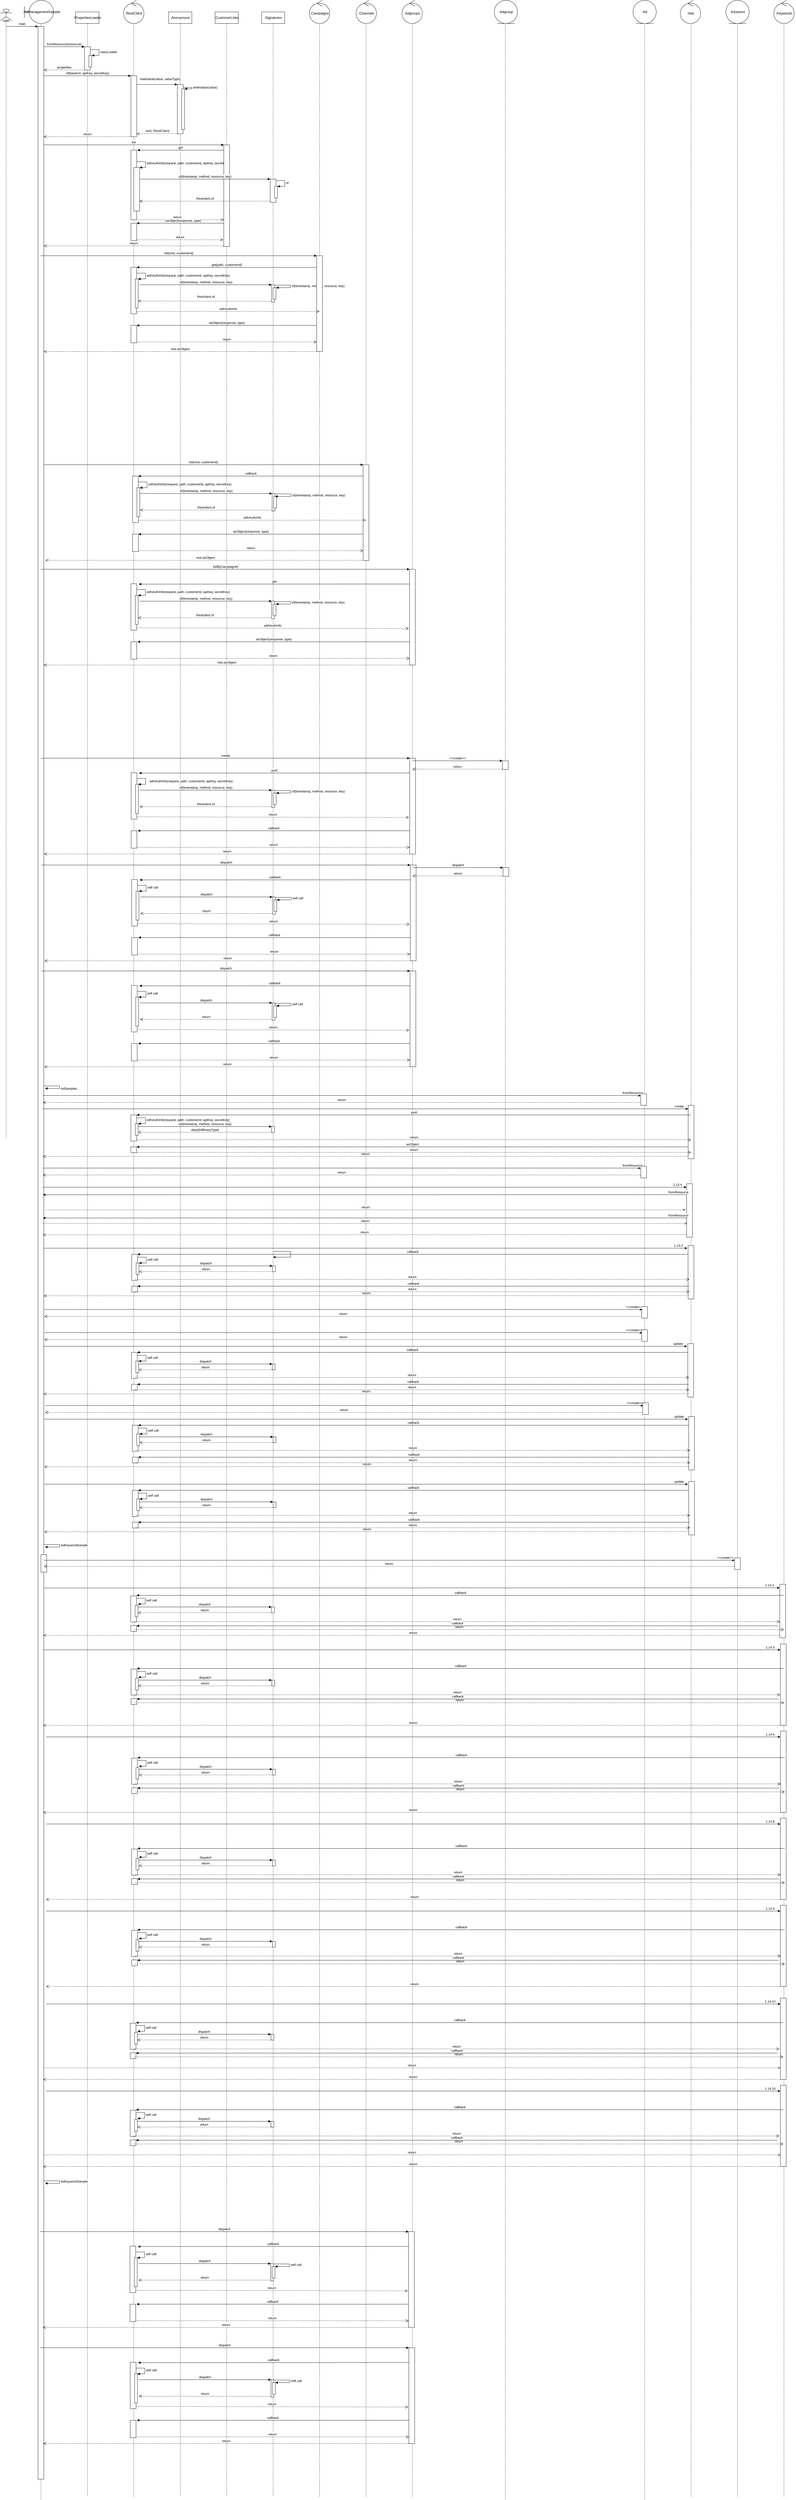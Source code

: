 <mxfile version="15.8.7" type="github">
  <diagram id="kgpKYQtTHZ0yAKxKKP6v" name="Page-1">
    <mxGraphModel dx="1146" dy="548" grid="1" gridSize="10" guides="1" tooltips="1" connect="1" arrows="1" fold="1" page="1" pageScale="1" pageWidth="3000" pageHeight="8700" math="0" shadow="0">
      <root>
        <mxCell id="0" />
        <mxCell id="1" parent="0" />
        <mxCell id="t21uhHJnaAxaSKALmI4W-7" value="" style="shape=umlLifeline;perimeter=lifelinePerimeter;whiteSpace=wrap;html=1;container=1;collapsible=0;recursiveResize=0;outlineConnect=0;size=0;" parent="1" vertex="1">
          <mxGeometry x="120" y="80" width="80" height="8570" as="geometry" />
        </mxCell>
        <mxCell id="t21uhHJnaAxaSKALmI4W-32" value="" style="html=1;points=[];perimeter=orthogonalPerimeter;" parent="t21uhHJnaAxaSKALmI4W-7" vertex="1">
          <mxGeometry x="30" y="50" width="20" height="8450" as="geometry" />
        </mxCell>
        <mxCell id="ojJPA6o6ByZG6HDqNjk_-9" value="" style="html=1;points=[];perimeter=orthogonalPerimeter;" parent="t21uhHJnaAxaSKALmI4W-7" vertex="1">
          <mxGeometry x="40" y="5315" width="20" height="60" as="geometry" />
        </mxCell>
        <mxCell id="t21uhHJnaAxaSKALmI4W-8" value=":PropertiesLoader" style="shape=umlLifeline;perimeter=lifelinePerimeter;whiteSpace=wrap;html=1;container=1;collapsible=0;recursiveResize=0;outlineConnect=0;" parent="1" vertex="1">
          <mxGeometry x="280" y="80" width="80" height="8560" as="geometry" />
        </mxCell>
        <mxCell id="t21uhHJnaAxaSKALmI4W-35" value="" style="html=1;points=[];perimeter=orthogonalPerimeter;" parent="t21uhHJnaAxaSKALmI4W-8" vertex="1">
          <mxGeometry x="30" y="120" width="20" height="80" as="geometry" />
        </mxCell>
        <mxCell id="t21uhHJnaAxaSKALmI4W-38" value="" style="html=1;points=[];perimeter=orthogonalPerimeter;" parent="t21uhHJnaAxaSKALmI4W-8" vertex="1">
          <mxGeometry x="45" y="150" width="10" height="40" as="geometry" />
        </mxCell>
        <mxCell id="t21uhHJnaAxaSKALmI4W-39" value="classLoader" style="edgeStyle=orthogonalEdgeStyle;html=1;align=left;spacingLeft=2;endArrow=block;rounded=0;entryX=1;entryY=0;" parent="t21uhHJnaAxaSKALmI4W-8" target="t21uhHJnaAxaSKALmI4W-38" edge="1">
          <mxGeometry relative="1" as="geometry">
            <mxPoint x="50" y="130" as="sourcePoint" />
            <Array as="points">
              <mxPoint x="80" y="130" />
            </Array>
          </mxGeometry>
        </mxCell>
        <mxCell id="t21uhHJnaAxaSKALmI4W-9" value="" style="shape=umlLifeline;perimeter=lifelinePerimeter;whiteSpace=wrap;html=1;container=1;collapsible=0;recursiveResize=0;outlineConnect=0;size=0;" parent="1" vertex="1">
          <mxGeometry x="440" y="80" width="80" height="8560" as="geometry" />
        </mxCell>
        <mxCell id="RSPn8jp4cOme0zsPs-lQ-1" value="" style="html=1;points=[];perimeter=orthogonalPerimeter;" parent="t21uhHJnaAxaSKALmI4W-9" vertex="1">
          <mxGeometry x="30" y="220" width="20" height="210" as="geometry" />
        </mxCell>
        <mxCell id="RSPn8jp4cOme0zsPs-lQ-18" value="" style="html=1;points=[];perimeter=orthogonalPerimeter;" parent="t21uhHJnaAxaSKALmI4W-9" vertex="1">
          <mxGeometry x="30" y="476" width="20" height="240" as="geometry" />
        </mxCell>
        <mxCell id="RSPn8jp4cOme0zsPs-lQ-24" value="" style="html=1;points=[];perimeter=orthogonalPerimeter;" parent="t21uhHJnaAxaSKALmI4W-9" vertex="1">
          <mxGeometry x="30" y="728" width="20" height="60" as="geometry" />
        </mxCell>
        <mxCell id="RSPn8jp4cOme0zsPs-lQ-27" value="" style="html=1;points=[];perimeter=orthogonalPerimeter;" parent="t21uhHJnaAxaSKALmI4W-9" vertex="1">
          <mxGeometry x="40" y="536" width="20" height="150" as="geometry" />
        </mxCell>
        <mxCell id="RSPn8jp4cOme0zsPs-lQ-28" value="&lt;span style=&quot;text-align: center&quot;&gt;withAuthInfo(request, path, customerId, apiKey, secretKey)&lt;/span&gt;" style="edgeStyle=orthogonalEdgeStyle;html=1;align=left;spacingLeft=2;endArrow=block;rounded=0;entryX=1;entryY=0;" parent="t21uhHJnaAxaSKALmI4W-9" target="RSPn8jp4cOme0zsPs-lQ-27" edge="1">
          <mxGeometry relative="1" as="geometry">
            <mxPoint x="50" y="516" as="sourcePoint" />
            <Array as="points">
              <mxPoint x="80" y="516" />
            </Array>
          </mxGeometry>
        </mxCell>
        <mxCell id="RSPn8jp4cOme0zsPs-lQ-37" value="" style="html=1;points=[];perimeter=orthogonalPerimeter;" parent="t21uhHJnaAxaSKALmI4W-9" vertex="1">
          <mxGeometry x="30" y="880" width="20" height="160" as="geometry" />
        </mxCell>
        <mxCell id="RSPn8jp4cOme0zsPs-lQ-40" value="" style="html=1;points=[];perimeter=orthogonalPerimeter;" parent="t21uhHJnaAxaSKALmI4W-9" vertex="1">
          <mxGeometry x="45" y="920" width="10" height="100" as="geometry" />
        </mxCell>
        <mxCell id="RSPn8jp4cOme0zsPs-lQ-41" value="&lt;span style=&quot;text-align: center&quot;&gt;withAuthInfo(request, path, customerId, apiKey, secretKey)&lt;/span&gt;" style="edgeStyle=orthogonalEdgeStyle;html=1;align=left;spacingLeft=2;endArrow=block;rounded=0;entryX=1;entryY=0;" parent="t21uhHJnaAxaSKALmI4W-9" target="RSPn8jp4cOme0zsPs-lQ-40" edge="1">
          <mxGeometry relative="1" as="geometry">
            <mxPoint x="50" y="900" as="sourcePoint" />
            <Array as="points">
              <mxPoint x="80" y="900" />
            </Array>
          </mxGeometry>
        </mxCell>
        <mxCell id="RSPn8jp4cOme0zsPs-lQ-47" value="" style="html=1;points=[];perimeter=orthogonalPerimeter;" parent="t21uhHJnaAxaSKALmI4W-9" vertex="1">
          <mxGeometry x="30" y="1080" width="20" height="60" as="geometry" />
        </mxCell>
        <mxCell id="RSPn8jp4cOme0zsPs-lQ-49" value="return" style="html=1;verticalAlign=bottom;endArrow=open;dashed=1;endSize=8;rounded=0;" parent="t21uhHJnaAxaSKALmI4W-9" target="RSPn8jp4cOme0zsPs-lQ-34" edge="1">
          <mxGeometry relative="1" as="geometry">
            <mxPoint x="110" y="1137" as="targetPoint" />
            <mxPoint x="50" y="1137" as="sourcePoint" />
          </mxGeometry>
        </mxCell>
        <mxCell id="ZcE_kDsura3HNuptTC8Y-33" value="" style="html=1;points=[];perimeter=orthogonalPerimeter;" parent="t21uhHJnaAxaSKALmI4W-9" vertex="1">
          <mxGeometry x="30" y="3800" width="20" height="90" as="geometry" />
        </mxCell>
        <mxCell id="ZcE_kDsura3HNuptTC8Y-36" value="" style="html=1;points=[];perimeter=orthogonalPerimeter;" parent="t21uhHJnaAxaSKALmI4W-9" vertex="1">
          <mxGeometry x="30" y="3910" width="20" height="20" as="geometry" />
        </mxCell>
        <mxCell id="ZcE_kDsura3HNuptTC8Y-39" value="" style="html=1;points=[];perimeter=orthogonalPerimeter;" parent="t21uhHJnaAxaSKALmI4W-9" vertex="1">
          <mxGeometry x="44.94" y="3830" width="10" height="40" as="geometry" />
        </mxCell>
        <mxCell id="ZcE_kDsura3HNuptTC8Y-40" value="&lt;span style=&quot;text-align: center&quot;&gt;withAuthInfo(request, path, customerId, apiKey, secretKey)&lt;/span&gt;" style="edgeStyle=orthogonalEdgeStyle;html=1;align=left;spacingLeft=2;endArrow=block;rounded=0;entryX=1;entryY=0;" parent="t21uhHJnaAxaSKALmI4W-9" target="ZcE_kDsura3HNuptTC8Y-39" edge="1">
          <mxGeometry relative="1" as="geometry">
            <mxPoint x="49.94" y="3810" as="sourcePoint" />
            <Array as="points">
              <mxPoint x="79.94" y="3810" />
            </Array>
          </mxGeometry>
        </mxCell>
        <mxCell id="t21uhHJnaAxaSKALmI4W-10" value=":Anonymous" style="shape=umlLifeline;perimeter=lifelinePerimeter;whiteSpace=wrap;html=1;container=1;collapsible=0;recursiveResize=0;outlineConnect=0;" parent="1" vertex="1">
          <mxGeometry x="600" y="80" width="80" height="8560" as="geometry" />
        </mxCell>
        <mxCell id="RSPn8jp4cOme0zsPs-lQ-4" value="" style="html=1;points=[];perimeter=orthogonalPerimeter;" parent="t21uhHJnaAxaSKALmI4W-10" vertex="1">
          <mxGeometry x="30" y="250" width="20" height="170" as="geometry" />
        </mxCell>
        <mxCell id="RSPn8jp4cOme0zsPs-lQ-7" value="" style="html=1;points=[];perimeter=orthogonalPerimeter;" parent="t21uhHJnaAxaSKALmI4W-10" vertex="1">
          <mxGeometry x="45" y="265" width="10" height="140" as="geometry" />
        </mxCell>
        <mxCell id="RSPn8jp4cOme0zsPs-lQ-8" value="writeValue(value)" style="edgeStyle=orthogonalEdgeStyle;html=1;align=left;spacingLeft=2;endArrow=block;rounded=0;entryX=1;entryY=0;" parent="t21uhHJnaAxaSKALmI4W-10" target="RSPn8jp4cOme0zsPs-lQ-7" edge="1">
          <mxGeometry relative="1" as="geometry">
            <mxPoint x="50" y="260" as="sourcePoint" />
            <Array as="points">
              <mxPoint x="80" y="260" />
            </Array>
          </mxGeometry>
        </mxCell>
        <mxCell id="t21uhHJnaAxaSKALmI4W-11" value=":CustomerLinks" style="shape=umlLifeline;perimeter=lifelinePerimeter;whiteSpace=wrap;html=1;container=1;collapsible=0;recursiveResize=0;outlineConnect=0;" parent="1" vertex="1">
          <mxGeometry x="760" y="80" width="80" height="8560" as="geometry" />
        </mxCell>
        <mxCell id="RSPn8jp4cOme0zsPs-lQ-21" value="" style="html=1;points=[];perimeter=orthogonalPerimeter;" parent="t21uhHJnaAxaSKALmI4W-11" vertex="1">
          <mxGeometry x="30" y="458" width="20" height="350" as="geometry" />
        </mxCell>
        <mxCell id="t21uhHJnaAxaSKALmI4W-12" value=":Signatures" style="shape=umlLifeline;perimeter=lifelinePerimeter;whiteSpace=wrap;html=1;container=1;collapsible=0;recursiveResize=0;outlineConnect=0;" parent="1" vertex="1">
          <mxGeometry x="920" y="80" width="80" height="8560" as="geometry" />
        </mxCell>
        <mxCell id="RSPn8jp4cOme0zsPs-lQ-29" value="" style="html=1;points=[];perimeter=orthogonalPerimeter;" parent="t21uhHJnaAxaSKALmI4W-12" vertex="1">
          <mxGeometry x="30" y="576" width="20" height="80" as="geometry" />
        </mxCell>
        <mxCell id="RSPn8jp4cOme0zsPs-lQ-32" value="" style="html=1;points=[];perimeter=orthogonalPerimeter;" parent="t21uhHJnaAxaSKALmI4W-12" vertex="1">
          <mxGeometry x="45" y="601" width="10" height="40" as="geometry" />
        </mxCell>
        <mxCell id="RSPn8jp4cOme0zsPs-lQ-33" value="of" style="edgeStyle=orthogonalEdgeStyle;html=1;align=left;spacingLeft=2;endArrow=block;rounded=0;entryX=1;entryY=0;" parent="t21uhHJnaAxaSKALmI4W-12" target="RSPn8jp4cOme0zsPs-lQ-32" edge="1">
          <mxGeometry relative="1" as="geometry">
            <mxPoint x="50" y="581" as="sourcePoint" />
            <Array as="points">
              <mxPoint x="80" y="581" />
            </Array>
          </mxGeometry>
        </mxCell>
        <mxCell id="RSPn8jp4cOme0zsPs-lQ-42" value="" style="html=1;points=[];perimeter=orthogonalPerimeter;" parent="t21uhHJnaAxaSKALmI4W-12" vertex="1">
          <mxGeometry x="35" y="940" width="10" height="60" as="geometry" />
        </mxCell>
        <mxCell id="RSPn8jp4cOme0zsPs-lQ-45" value="" style="html=1;points=[];perimeter=orthogonalPerimeter;" parent="t21uhHJnaAxaSKALmI4W-12" vertex="1">
          <mxGeometry x="40" y="950" width="10" height="40" as="geometry" />
        </mxCell>
        <mxCell id="RSPn8jp4cOme0zsPs-lQ-46" value="&lt;span style=&quot;text-align: center&quot;&gt;of(timestamp, method, resource, key)&lt;/span&gt;" style="edgeStyle=orthogonalEdgeStyle;html=1;align=left;spacingLeft=2;endArrow=block;rounded=0;exitX=1.08;exitY=0.023;exitDx=0;exitDy=0;exitPerimeter=0;" parent="t21uhHJnaAxaSKALmI4W-12" source="RSPn8jp4cOme0zsPs-lQ-42" target="RSPn8jp4cOme0zsPs-lQ-45" edge="1">
          <mxGeometry relative="1" as="geometry">
            <mxPoint x="70" y="910" as="sourcePoint" />
            <Array as="points">
              <mxPoint x="100" y="941" />
              <mxPoint x="100" y="950" />
            </Array>
          </mxGeometry>
        </mxCell>
        <mxCell id="ZcE_kDsura3HNuptTC8Y-41" value="" style="html=1;points=[];perimeter=orthogonalPerimeter;" parent="t21uhHJnaAxaSKALmI4W-12" vertex="1">
          <mxGeometry x="35" y="3840" width="10" height="20" as="geometry" />
        </mxCell>
        <mxCell id="t21uhHJnaAxaSKALmI4W-13" value="" style="shape=umlLifeline;perimeter=lifelinePerimeter;whiteSpace=wrap;html=1;container=1;collapsible=0;recursiveResize=0;outlineConnect=0;size=0;" parent="1" vertex="1">
          <mxGeometry x="1080" y="80" width="80" height="8560" as="geometry" />
        </mxCell>
        <mxCell id="RSPn8jp4cOme0zsPs-lQ-34" value="" style="html=1;points=[];perimeter=orthogonalPerimeter;" parent="t21uhHJnaAxaSKALmI4W-13" vertex="1">
          <mxGeometry x="30" y="840" width="20" height="330" as="geometry" />
        </mxCell>
        <mxCell id="RSPn8jp4cOme0zsPs-lQ-66" value="" style="html=1;points=[];perimeter=orthogonalPerimeter;" parent="t21uhHJnaAxaSKALmI4W-13" vertex="1">
          <mxGeometry x="-604.42" y="1599.17" width="20" height="160" as="geometry" />
        </mxCell>
        <mxCell id="RSPn8jp4cOme0zsPs-lQ-67" value="" style="html=1;points=[];perimeter=orthogonalPerimeter;" parent="t21uhHJnaAxaSKALmI4W-13" vertex="1">
          <mxGeometry x="-589.42" y="1639.17" width="10" height="100" as="geometry" />
        </mxCell>
        <mxCell id="RSPn8jp4cOme0zsPs-lQ-68" value="&lt;span style=&quot;text-align: center&quot;&gt;withAuthInfo(request, path, customerId, apiKey, secretKey)&lt;/span&gt;" style="edgeStyle=orthogonalEdgeStyle;html=1;align=left;spacingLeft=2;endArrow=block;rounded=0;entryX=1;entryY=0;" parent="t21uhHJnaAxaSKALmI4W-13" target="RSPn8jp4cOme0zsPs-lQ-67" edge="1">
          <mxGeometry relative="1" as="geometry">
            <mxPoint x="-584.42" y="1619.17" as="sourcePoint" />
            <Array as="points">
              <mxPoint x="-554.42" y="1619.17" />
            </Array>
          </mxGeometry>
        </mxCell>
        <mxCell id="RSPn8jp4cOme0zsPs-lQ-69" value="" style="html=1;points=[];perimeter=orthogonalPerimeter;" parent="t21uhHJnaAxaSKALmI4W-13" vertex="1">
          <mxGeometry x="-604.42" y="1799.17" width="20" height="60" as="geometry" />
        </mxCell>
        <mxCell id="RSPn8jp4cOme0zsPs-lQ-70" value="return" style="html=1;verticalAlign=bottom;endArrow=open;dashed=1;endSize=8;rounded=0;" parent="t21uhHJnaAxaSKALmI4W-13" target="RSPn8jp4cOme0zsPs-lQ-74" edge="1">
          <mxGeometry relative="1" as="geometry">
            <mxPoint x="-964.42" y="1776.17" as="targetPoint" />
            <mxPoint x="-584.42" y="1856.17" as="sourcePoint" />
          </mxGeometry>
        </mxCell>
        <mxCell id="RSPn8jp4cOme0zsPs-lQ-71" value="" style="html=1;points=[];perimeter=orthogonalPerimeter;" parent="t21uhHJnaAxaSKALmI4W-13" vertex="1">
          <mxGeometry x="-123.42" y="1659.17" width="10" height="60" as="geometry" />
        </mxCell>
        <mxCell id="RSPn8jp4cOme0zsPs-lQ-72" value="" style="html=1;points=[];perimeter=orthogonalPerimeter;" parent="t21uhHJnaAxaSKALmI4W-13" vertex="1">
          <mxGeometry x="-118.42" y="1669.17" width="10" height="40" as="geometry" />
        </mxCell>
        <mxCell id="RSPn8jp4cOme0zsPs-lQ-73" value="&lt;span style=&quot;text-align: center&quot;&gt;of(timestamp, method, resource, key)&lt;/span&gt;" style="edgeStyle=orthogonalEdgeStyle;html=1;align=left;spacingLeft=2;endArrow=block;rounded=0;exitX=1.08;exitY=0.023;exitDx=0;exitDy=0;exitPerimeter=0;" parent="t21uhHJnaAxaSKALmI4W-13" source="RSPn8jp4cOme0zsPs-lQ-71" target="RSPn8jp4cOme0zsPs-lQ-72" edge="1">
          <mxGeometry relative="1" as="geometry">
            <mxPoint x="-1008.42" y="1549.17" as="sourcePoint" />
            <Array as="points">
              <mxPoint x="-58.42" y="1660.17" />
              <mxPoint x="-58.42" y="1669.17" />
            </Array>
          </mxGeometry>
        </mxCell>
        <mxCell id="RSPn8jp4cOme0zsPs-lQ-75" value="rest.asObject" style="html=1;verticalAlign=bottom;endArrow=open;dashed=1;endSize=8;rounded=0;" parent="t21uhHJnaAxaSKALmI4W-13" edge="1">
          <mxGeometry relative="1" as="geometry">
            <mxPoint x="-904.42" y="1889.17" as="targetPoint" />
            <mxPoint x="199.5" y="1889.17" as="sourcePoint" />
          </mxGeometry>
        </mxCell>
        <mxCell id="RSPn8jp4cOme0zsPs-lQ-76" value="list(rest, customerId)" style="html=1;verticalAlign=bottom;endArrow=block;entryX=0;entryY=0;rounded=0;" parent="t21uhHJnaAxaSKALmI4W-13" target="RSPn8jp4cOme0zsPs-lQ-74" edge="1">
          <mxGeometry relative="1" as="geometry">
            <mxPoint x="-910" y="1560" as="sourcePoint" />
          </mxGeometry>
        </mxCell>
        <mxCell id="RSPn8jp4cOme0zsPs-lQ-79" value="of(timestamp, method, resource, key)" style="html=1;verticalAlign=bottom;endArrow=block;entryX=0;entryY=0;rounded=0;" parent="t21uhHJnaAxaSKALmI4W-13" target="RSPn8jp4cOme0zsPs-lQ-71" edge="1">
          <mxGeometry relative="1" as="geometry">
            <mxPoint x="-578.42" y="1659.17" as="sourcePoint" />
          </mxGeometry>
        </mxCell>
        <mxCell id="RSPn8jp4cOme0zsPs-lQ-80" value="Restclient.of" style="html=1;verticalAlign=bottom;endArrow=open;dashed=1;endSize=8;exitX=0;exitY=0.95;rounded=0;" parent="t21uhHJnaAxaSKALmI4W-13" source="RSPn8jp4cOme0zsPs-lQ-71" edge="1">
          <mxGeometry relative="1" as="geometry">
            <mxPoint x="-578.42" y="1716.17" as="targetPoint" />
          </mxGeometry>
        </mxCell>
        <mxCell id="RSPn8jp4cOme0zsPs-lQ-82" value="" style="html=1;points=[];perimeter=orthogonalPerimeter;" parent="t21uhHJnaAxaSKALmI4W-13" vertex="1">
          <mxGeometry x="-610" y="1970" width="20" height="160" as="geometry" />
        </mxCell>
        <mxCell id="RSPn8jp4cOme0zsPs-lQ-83" value="" style="html=1;points=[];perimeter=orthogonalPerimeter;" parent="t21uhHJnaAxaSKALmI4W-13" vertex="1">
          <mxGeometry x="-595" y="2010" width="10" height="100" as="geometry" />
        </mxCell>
        <mxCell id="RSPn8jp4cOme0zsPs-lQ-84" value="&lt;span style=&quot;text-align: center&quot;&gt;withAuthInfo(request, path, customerId, apiKey, secretKey)&lt;/span&gt;" style="edgeStyle=orthogonalEdgeStyle;html=1;align=left;spacingLeft=2;endArrow=block;rounded=0;entryX=1;entryY=0;" parent="t21uhHJnaAxaSKALmI4W-13" target="RSPn8jp4cOme0zsPs-lQ-83" edge="1">
          <mxGeometry relative="1" as="geometry">
            <mxPoint x="-590" y="1990" as="sourcePoint" />
            <Array as="points">
              <mxPoint x="-560" y="1990" />
            </Array>
          </mxGeometry>
        </mxCell>
        <mxCell id="RSPn8jp4cOme0zsPs-lQ-85" value="" style="html=1;points=[];perimeter=orthogonalPerimeter;" parent="t21uhHJnaAxaSKALmI4W-13" vertex="1">
          <mxGeometry x="-610" y="2170" width="20" height="60" as="geometry" />
        </mxCell>
        <mxCell id="RSPn8jp4cOme0zsPs-lQ-86" value="return" style="html=1;verticalAlign=bottom;endArrow=open;dashed=1;endSize=8;rounded=0;" parent="t21uhHJnaAxaSKALmI4W-13" target="RSPn8jp4cOme0zsPs-lQ-90" edge="1">
          <mxGeometry relative="1" as="geometry">
            <mxPoint x="-970" y="2147" as="targetPoint" />
            <mxPoint x="-590" y="2227" as="sourcePoint" />
          </mxGeometry>
        </mxCell>
        <mxCell id="RSPn8jp4cOme0zsPs-lQ-87" value="" style="html=1;points=[];perimeter=orthogonalPerimeter;" parent="t21uhHJnaAxaSKALmI4W-13" vertex="1">
          <mxGeometry x="-125" y="2030" width="10" height="60" as="geometry" />
        </mxCell>
        <mxCell id="RSPn8jp4cOme0zsPs-lQ-88" value="" style="html=1;points=[];perimeter=orthogonalPerimeter;" parent="t21uhHJnaAxaSKALmI4W-13" vertex="1">
          <mxGeometry x="-120" y="2040" width="10" height="40" as="geometry" />
        </mxCell>
        <mxCell id="RSPn8jp4cOme0zsPs-lQ-89" value="&lt;span style=&quot;text-align: center&quot;&gt;of(timestamp, method, resource, key)&lt;/span&gt;" style="edgeStyle=orthogonalEdgeStyle;html=1;align=left;spacingLeft=2;endArrow=block;rounded=0;exitX=1.08;exitY=0.023;exitDx=0;exitDy=0;exitPerimeter=0;" parent="t21uhHJnaAxaSKALmI4W-13" source="RSPn8jp4cOme0zsPs-lQ-87" target="RSPn8jp4cOme0zsPs-lQ-88" edge="1">
          <mxGeometry relative="1" as="geometry">
            <mxPoint x="-1010" y="1920" as="sourcePoint" />
            <Array as="points">
              <mxPoint x="-60" y="2031" />
              <mxPoint x="-60" y="2040" />
            </Array>
          </mxGeometry>
        </mxCell>
        <mxCell id="RSPn8jp4cOme0zsPs-lQ-95" value="of(timestamp, method, resource, key)" style="html=1;verticalAlign=bottom;endArrow=block;entryX=0;entryY=0;rounded=0;" parent="t21uhHJnaAxaSKALmI4W-13" target="RSPn8jp4cOme0zsPs-lQ-87" edge="1">
          <mxGeometry relative="1" as="geometry">
            <mxPoint x="-580" y="2030" as="sourcePoint" />
          </mxGeometry>
        </mxCell>
        <mxCell id="RSPn8jp4cOme0zsPs-lQ-96" value="Restclient.of" style="html=1;verticalAlign=bottom;endArrow=open;dashed=1;endSize=8;exitX=0;exitY=0.95;rounded=0;" parent="t21uhHJnaAxaSKALmI4W-13" source="RSPn8jp4cOme0zsPs-lQ-87" target="RSPn8jp4cOme0zsPs-lQ-83" edge="1">
          <mxGeometry relative="1" as="geometry">
            <mxPoint x="-580" y="2087" as="targetPoint" />
          </mxGeometry>
        </mxCell>
        <mxCell id="t21uhHJnaAxaSKALmI4W-14" value="" style="shape=umlLifeline;perimeter=lifelinePerimeter;whiteSpace=wrap;html=1;container=1;collapsible=0;recursiveResize=0;outlineConnect=0;size=0;" parent="1" vertex="1">
          <mxGeometry x="1240" y="80" width="80" height="8560" as="geometry" />
        </mxCell>
        <mxCell id="RSPn8jp4cOme0zsPs-lQ-74" value="" style="html=1;points=[];perimeter=orthogonalPerimeter;" parent="t21uhHJnaAxaSKALmI4W-14" vertex="1">
          <mxGeometry x="30.0" y="1560" width="20" height="330" as="geometry" />
        </mxCell>
        <mxCell id="t21uhHJnaAxaSKALmI4W-15" value="" style="shape=umlLifeline;perimeter=lifelinePerimeter;whiteSpace=wrap;html=1;container=1;collapsible=0;recursiveResize=0;outlineConnect=0;size=0;" parent="1" vertex="1">
          <mxGeometry x="1400" y="80" width="80" height="8560" as="geometry" />
        </mxCell>
        <mxCell id="RSPn8jp4cOme0zsPs-lQ-90" value="" style="html=1;points=[];perimeter=orthogonalPerimeter;" parent="t21uhHJnaAxaSKALmI4W-15" vertex="1">
          <mxGeometry x="30" y="1920" width="20" height="330" as="geometry" />
        </mxCell>
        <mxCell id="RSPn8jp4cOme0zsPs-lQ-150" value="" style="html=1;points=[];perimeter=orthogonalPerimeter;" parent="t21uhHJnaAxaSKALmI4W-15" vertex="1">
          <mxGeometry x="-929.32" y="2621" width="20" height="160" as="geometry" />
        </mxCell>
        <mxCell id="RSPn8jp4cOme0zsPs-lQ-151" value="" style="html=1;points=[];perimeter=orthogonalPerimeter;" parent="t21uhHJnaAxaSKALmI4W-15" vertex="1">
          <mxGeometry x="-914.32" y="2661" width="10" height="100" as="geometry" />
        </mxCell>
        <mxCell id="RSPn8jp4cOme0zsPs-lQ-152" value="&lt;span style=&quot;text-align: center&quot;&gt;withAuthInfo(request, path, customerId, apiKey, secretKey)&lt;/span&gt;" style="edgeStyle=orthogonalEdgeStyle;html=1;align=left;spacingLeft=2;endArrow=block;rounded=0;entryX=1;entryY=0;" parent="t21uhHJnaAxaSKALmI4W-15" target="RSPn8jp4cOme0zsPs-lQ-151" edge="1">
          <mxGeometry x="0.039" y="9" relative="1" as="geometry">
            <mxPoint x="-909.32" y="2641" as="sourcePoint" />
            <Array as="points">
              <mxPoint x="-879.32" y="2641" />
            </Array>
            <mxPoint as="offset" />
          </mxGeometry>
        </mxCell>
        <mxCell id="RSPn8jp4cOme0zsPs-lQ-153" value="" style="html=1;points=[];perimeter=orthogonalPerimeter;" parent="t21uhHJnaAxaSKALmI4W-15" vertex="1">
          <mxGeometry x="-929.32" y="2821" width="20" height="60" as="geometry" />
        </mxCell>
        <mxCell id="RSPn8jp4cOme0zsPs-lQ-154" value="return" style="html=1;verticalAlign=bottom;endArrow=open;dashed=1;endSize=8;rounded=0;" parent="t21uhHJnaAxaSKALmI4W-15" target="RSPn8jp4cOme0zsPs-lQ-160" edge="1">
          <mxGeometry relative="1" as="geometry">
            <mxPoint x="-2369.32" y="2718" as="targetPoint" />
            <mxPoint x="-909.32" y="2878" as="sourcePoint" />
          </mxGeometry>
        </mxCell>
        <mxCell id="RSPn8jp4cOme0zsPs-lQ-155" value="" style="html=1;points=[];perimeter=orthogonalPerimeter;" parent="t21uhHJnaAxaSKALmI4W-15" vertex="1">
          <mxGeometry x="-444.32" y="2681" width="10" height="60" as="geometry" />
        </mxCell>
        <mxCell id="RSPn8jp4cOme0zsPs-lQ-156" value="" style="html=1;points=[];perimeter=orthogonalPerimeter;" parent="t21uhHJnaAxaSKALmI4W-15" vertex="1">
          <mxGeometry x="-439.32" y="2691" width="10" height="40" as="geometry" />
        </mxCell>
        <mxCell id="RSPn8jp4cOme0zsPs-lQ-157" value="&lt;span style=&quot;text-align: center&quot;&gt;of(timestamp, method, resource, key)&lt;/span&gt;" style="edgeStyle=orthogonalEdgeStyle;html=1;align=left;spacingLeft=2;endArrow=block;rounded=0;exitX=1.08;exitY=0.023;exitDx=0;exitDy=0;exitPerimeter=0;" parent="t21uhHJnaAxaSKALmI4W-15" source="RSPn8jp4cOme0zsPs-lQ-155" target="RSPn8jp4cOme0zsPs-lQ-156" edge="1">
          <mxGeometry relative="1" as="geometry">
            <mxPoint x="-2409.32" y="2491" as="sourcePoint" />
            <Array as="points">
              <mxPoint x="-379.32" y="2682" />
              <mxPoint x="-379.32" y="2691" />
            </Array>
          </mxGeometry>
        </mxCell>
        <mxCell id="RSPn8jp4cOme0zsPs-lQ-158" value="of(timestamp, method, resource, key)" style="html=1;verticalAlign=bottom;endArrow=block;entryX=0;entryY=0;rounded=0;" parent="t21uhHJnaAxaSKALmI4W-15" target="RSPn8jp4cOme0zsPs-lQ-155" edge="1">
          <mxGeometry relative="1" as="geometry">
            <mxPoint x="-899.32" y="2681" as="sourcePoint" />
          </mxGeometry>
        </mxCell>
        <mxCell id="RSPn8jp4cOme0zsPs-lQ-159" value="Restclient.of" style="html=1;verticalAlign=bottom;endArrow=open;dashed=1;endSize=8;exitX=0;exitY=0.95;rounded=0;" parent="t21uhHJnaAxaSKALmI4W-15" source="RSPn8jp4cOme0zsPs-lQ-155" edge="1">
          <mxGeometry relative="1" as="geometry">
            <mxPoint x="-899.32" y="2738" as="targetPoint" />
          </mxGeometry>
        </mxCell>
        <mxCell id="RSPn8jp4cOme0zsPs-lQ-160" value="" style="html=1;points=[];perimeter=orthogonalPerimeter;" parent="t21uhHJnaAxaSKALmI4W-15" vertex="1">
          <mxGeometry x="30.68" y="2571" width="20" height="330" as="geometry" />
        </mxCell>
        <mxCell id="RSPn8jp4cOme0zsPs-lQ-161" value="create" style="html=1;verticalAlign=bottom;endArrow=block;entryX=0;entryY=0;rounded=0;" parent="t21uhHJnaAxaSKALmI4W-15" target="RSPn8jp4cOme0zsPs-lQ-160" edge="1">
          <mxGeometry relative="1" as="geometry">
            <mxPoint x="-1239.996" y="2571.0" as="sourcePoint" />
          </mxGeometry>
        </mxCell>
        <mxCell id="RSPn8jp4cOme0zsPs-lQ-162" value="return" style="html=1;verticalAlign=bottom;endArrow=open;dashed=1;endSize=8;exitX=1;exitY=0.95;rounded=0;entryX=-0.143;entryY=0.619;entryDx=0;entryDy=0;entryPerimeter=0;" parent="t21uhHJnaAxaSKALmI4W-15" source="RSPn8jp4cOme0zsPs-lQ-150" target="RSPn8jp4cOme0zsPs-lQ-160" edge="1">
          <mxGeometry relative="1" as="geometry">
            <mxPoint x="-279.82" y="2773.0" as="targetPoint" />
          </mxGeometry>
        </mxCell>
        <mxCell id="RSPn8jp4cOme0zsPs-lQ-163" value="post" style="html=1;verticalAlign=bottom;endArrow=block;entryX=1.357;entryY=0.008;rounded=0;entryDx=0;entryDy=0;entryPerimeter=0;" parent="t21uhHJnaAxaSKALmI4W-15" target="RSPn8jp4cOme0zsPs-lQ-150" edge="1">
          <mxGeometry relative="1" as="geometry">
            <mxPoint x="30.68" y="2622" as="sourcePoint" />
            <mxPoint x="-589.32" y="2611" as="targetPoint" />
          </mxGeometry>
        </mxCell>
        <mxCell id="RSPn8jp4cOme0zsPs-lQ-164" value="callback" style="html=1;verticalAlign=bottom;endArrow=block;entryX=1.143;entryY=-0.002;rounded=0;entryDx=0;entryDy=0;entryPerimeter=0;" parent="t21uhHJnaAxaSKALmI4W-15" target="RSPn8jp4cOme0zsPs-lQ-153" edge="1">
          <mxGeometry relative="1" as="geometry">
            <mxPoint x="30.68" y="2821" as="sourcePoint" />
            <mxPoint x="-589.32" y="2811" as="targetPoint" />
          </mxGeometry>
        </mxCell>
        <mxCell id="RSPn8jp4cOme0zsPs-lQ-165" value="return" style="html=1;verticalAlign=bottom;endArrow=open;dashed=1;endSize=8;rounded=0;exitX=0;exitY=1;exitDx=0;exitDy=0;exitPerimeter=0;" parent="t21uhHJnaAxaSKALmI4W-15" source="RSPn8jp4cOme0zsPs-lQ-160" edge="1">
          <mxGeometry relative="1" as="geometry">
            <mxPoint x="-1229.32" y="2901" as="targetPoint" />
            <mxPoint x="-289.32" y="2911" as="sourcePoint" />
          </mxGeometry>
        </mxCell>
        <mxCell id="RSPn8jp4cOme0zsPs-lQ-241" value="" style="html=1;points=[];perimeter=orthogonalPerimeter;" parent="t21uhHJnaAxaSKALmI4W-15" vertex="1">
          <mxGeometry x="-932.32" y="8097" width="20" height="160" as="geometry" />
        </mxCell>
        <mxCell id="RSPn8jp4cOme0zsPs-lQ-242" value="" style="html=1;points=[];perimeter=orthogonalPerimeter;" parent="t21uhHJnaAxaSKALmI4W-15" vertex="1">
          <mxGeometry x="-917.32" y="8137" width="10" height="100" as="geometry" />
        </mxCell>
        <mxCell id="RSPn8jp4cOme0zsPs-lQ-243" value="self call" style="edgeStyle=orthogonalEdgeStyle;html=1;align=left;spacingLeft=2;endArrow=block;rounded=0;entryX=1;entryY=0;" parent="t21uhHJnaAxaSKALmI4W-15" target="RSPn8jp4cOme0zsPs-lQ-242" edge="1">
          <mxGeometry relative="1" as="geometry">
            <mxPoint x="-912.32" y="8117.0" as="sourcePoint" />
            <Array as="points">
              <mxPoint x="-882.32" y="8117" />
            </Array>
          </mxGeometry>
        </mxCell>
        <mxCell id="RSPn8jp4cOme0zsPs-lQ-244" value="" style="html=1;points=[];perimeter=orthogonalPerimeter;" parent="t21uhHJnaAxaSKALmI4W-15" vertex="1">
          <mxGeometry x="-932.32" y="8297" width="20" height="60" as="geometry" />
        </mxCell>
        <mxCell id="RSPn8jp4cOme0zsPs-lQ-245" value="return" style="html=1;verticalAlign=bottom;endArrow=open;dashed=1;endSize=8;rounded=0;" parent="t21uhHJnaAxaSKALmI4W-15" target="RSPn8jp4cOme0zsPs-lQ-251" edge="1">
          <mxGeometry relative="1" as="geometry">
            <mxPoint x="-2372.32" y="8194" as="targetPoint" />
            <mxPoint x="-912.32" y="8354" as="sourcePoint" />
          </mxGeometry>
        </mxCell>
        <mxCell id="RSPn8jp4cOme0zsPs-lQ-246" value="" style="html=1;points=[];perimeter=orthogonalPerimeter;" parent="t21uhHJnaAxaSKALmI4W-15" vertex="1">
          <mxGeometry x="-447.32" y="8157" width="10" height="60" as="geometry" />
        </mxCell>
        <mxCell id="RSPn8jp4cOme0zsPs-lQ-247" value="" style="html=1;points=[];perimeter=orthogonalPerimeter;" parent="t21uhHJnaAxaSKALmI4W-15" vertex="1">
          <mxGeometry x="-442.32" y="8167" width="10" height="40" as="geometry" />
        </mxCell>
        <mxCell id="RSPn8jp4cOme0zsPs-lQ-248" value="self call" style="edgeStyle=orthogonalEdgeStyle;html=1;align=left;spacingLeft=2;endArrow=block;rounded=0;exitX=1.08;exitY=0.023;exitDx=0;exitDy=0;exitPerimeter=0;" parent="t21uhHJnaAxaSKALmI4W-15" source="RSPn8jp4cOme0zsPs-lQ-246" target="RSPn8jp4cOme0zsPs-lQ-247" edge="1">
          <mxGeometry relative="1" as="geometry">
            <mxPoint x="-2412.32" y="7967" as="sourcePoint" />
            <Array as="points">
              <mxPoint x="-382.32" y="8158" />
              <mxPoint x="-382.32" y="8167" />
            </Array>
          </mxGeometry>
        </mxCell>
        <mxCell id="RSPn8jp4cOme0zsPs-lQ-249" value="dispatch" style="html=1;verticalAlign=bottom;endArrow=block;entryX=0;entryY=0;rounded=0;" parent="t21uhHJnaAxaSKALmI4W-15" target="RSPn8jp4cOme0zsPs-lQ-246" edge="1">
          <mxGeometry relative="1" as="geometry">
            <mxPoint x="-902.32" y="8157.0" as="sourcePoint" />
          </mxGeometry>
        </mxCell>
        <mxCell id="RSPn8jp4cOme0zsPs-lQ-250" value="return" style="html=1;verticalAlign=bottom;endArrow=open;dashed=1;endSize=8;exitX=0;exitY=0.95;rounded=0;" parent="t21uhHJnaAxaSKALmI4W-15" source="RSPn8jp4cOme0zsPs-lQ-246" edge="1">
          <mxGeometry relative="1" as="geometry">
            <mxPoint x="-902.32" y="8214" as="targetPoint" />
          </mxGeometry>
        </mxCell>
        <mxCell id="RSPn8jp4cOme0zsPs-lQ-251" value="" style="html=1;points=[];perimeter=orthogonalPerimeter;" parent="t21uhHJnaAxaSKALmI4W-15" vertex="1">
          <mxGeometry x="27.68" y="8047" width="20" height="330" as="geometry" />
        </mxCell>
        <mxCell id="RSPn8jp4cOme0zsPs-lQ-252" value="dispatch" style="html=1;verticalAlign=bottom;endArrow=block;entryX=0;entryY=0;rounded=0;" parent="t21uhHJnaAxaSKALmI4W-15" target="RSPn8jp4cOme0zsPs-lQ-251" edge="1">
          <mxGeometry relative="1" as="geometry">
            <mxPoint x="-1242.996" y="8047.0" as="sourcePoint" />
          </mxGeometry>
        </mxCell>
        <mxCell id="RSPn8jp4cOme0zsPs-lQ-253" value="return" style="html=1;verticalAlign=bottom;endArrow=open;dashed=1;endSize=8;exitX=1;exitY=0.95;rounded=0;entryX=-0.143;entryY=0.619;entryDx=0;entryDy=0;entryPerimeter=0;" parent="t21uhHJnaAxaSKALmI4W-15" source="RSPn8jp4cOme0zsPs-lQ-241" target="RSPn8jp4cOme0zsPs-lQ-251" edge="1">
          <mxGeometry relative="1" as="geometry">
            <mxPoint x="-282.82" y="8249" as="targetPoint" />
          </mxGeometry>
        </mxCell>
        <mxCell id="RSPn8jp4cOme0zsPs-lQ-254" value="callback" style="html=1;verticalAlign=bottom;endArrow=block;entryX=1.357;entryY=0.008;rounded=0;entryDx=0;entryDy=0;entryPerimeter=0;" parent="t21uhHJnaAxaSKALmI4W-15" target="RSPn8jp4cOme0zsPs-lQ-241" edge="1">
          <mxGeometry relative="1" as="geometry">
            <mxPoint x="27.68" y="8098" as="sourcePoint" />
            <mxPoint x="-592.32" y="8087" as="targetPoint" />
          </mxGeometry>
        </mxCell>
        <mxCell id="RSPn8jp4cOme0zsPs-lQ-255" value="callback" style="html=1;verticalAlign=bottom;endArrow=block;entryX=1.143;entryY=-0.002;rounded=0;entryDx=0;entryDy=0;entryPerimeter=0;" parent="t21uhHJnaAxaSKALmI4W-15" target="RSPn8jp4cOme0zsPs-lQ-244" edge="1">
          <mxGeometry relative="1" as="geometry">
            <mxPoint x="27.68" y="8297.0" as="sourcePoint" />
            <mxPoint x="-592.32" y="8287" as="targetPoint" />
          </mxGeometry>
        </mxCell>
        <mxCell id="RSPn8jp4cOme0zsPs-lQ-256" value="return" style="html=1;verticalAlign=bottom;endArrow=open;dashed=1;endSize=8;rounded=0;exitX=0;exitY=1;exitDx=0;exitDy=0;exitPerimeter=0;" parent="t21uhHJnaAxaSKALmI4W-15" source="RSPn8jp4cOme0zsPs-lQ-251" edge="1">
          <mxGeometry relative="1" as="geometry">
            <mxPoint x="-1232.32" y="8377.0" as="targetPoint" />
            <mxPoint x="-292.32" y="8387" as="sourcePoint" />
          </mxGeometry>
        </mxCell>
        <mxCell id="t21uhHJnaAxaSKALmI4W-17" value=":Adgroup" style="shape=umlLifeline;perimeter=lifelinePerimeter;whiteSpace=wrap;html=1;container=1;collapsible=0;recursiveResize=0;outlineConnect=0;size=0;" parent="1" vertex="1">
          <mxGeometry x="1720" y="80" width="80" height="8570" as="geometry" />
        </mxCell>
        <mxCell id="RSPn8jp4cOme0zsPs-lQ-170" value="" style="html=1;points=[];perimeter=orthogonalPerimeter;" parent="t21uhHJnaAxaSKALmI4W-17" vertex="1">
          <mxGeometry x="30" y="2580" width="20" height="30" as="geometry" />
        </mxCell>
        <mxCell id="t21uhHJnaAxaSKALmI4W-20" value="" style="shape=umlLifeline;perimeter=lifelinePerimeter;whiteSpace=wrap;html=1;container=1;collapsible=0;recursiveResize=0;outlineConnect=0;size=0;" parent="1" vertex="1">
          <mxGeometry x="2200" y="80" width="80" height="8570" as="geometry" />
        </mxCell>
        <mxCell id="5wbNs9bkeLBiKccFJ7b6-155" value="" style="html=1;points=[];perimeter=orthogonalPerimeter;" parent="t21uhHJnaAxaSKALmI4W-20" vertex="1">
          <mxGeometry x="26.68" y="3977" width="20" height="40" as="geometry" />
        </mxCell>
        <mxCell id="5wbNs9bkeLBiKccFJ7b6-156" value="fromResource" style="html=1;verticalAlign=bottom;endArrow=classic;rounded=0;startArrow=none;startFill=0;endFill=1;" parent="t21uhHJnaAxaSKALmI4W-20" edge="1">
          <mxGeometry x="0.972" relative="1" as="geometry">
            <mxPoint x="-2033.32" y="3983" as="sourcePoint" />
            <mxPoint x="26.68" y="3983" as="targetPoint" />
            <mxPoint as="offset" />
          </mxGeometry>
        </mxCell>
        <mxCell id="5wbNs9bkeLBiKccFJ7b6-157" value="return" style="html=1;verticalAlign=bottom;endArrow=open;dashed=1;endSize=8;exitX=-0.121;exitY=1;rounded=0;exitDx=0;exitDy=0;exitPerimeter=0;" parent="t21uhHJnaAxaSKALmI4W-20" edge="1">
          <mxGeometry relative="1" as="geometry">
            <mxPoint x="-2033.32" y="4007" as="targetPoint" />
            <mxPoint x="25.43" y="4007" as="sourcePoint" />
          </mxGeometry>
        </mxCell>
        <mxCell id="5wbNs9bkeLBiKccFJ7b6-167" value="" style="html=1;points=[];perimeter=orthogonalPerimeter;" parent="t21uhHJnaAxaSKALmI4W-20" vertex="1">
          <mxGeometry x="26.68" y="3727" width="20" height="40" as="geometry" />
        </mxCell>
        <mxCell id="ojJPA6o6ByZG6HDqNjk_-34" value="" style="html=1;points=[];perimeter=orthogonalPerimeter;" parent="t21uhHJnaAxaSKALmI4W-20" vertex="1">
          <mxGeometry x="30" y="4460" width="20" height="40" as="geometry" />
        </mxCell>
        <mxCell id="ojJPA6o6ByZG6HDqNjk_-35" value="&amp;lt;&amp;lt;create&amp;gt;&amp;gt;" style="html=1;verticalAlign=bottom;endArrow=classic;rounded=0;startArrow=none;startFill=0;endFill=1;" parent="t21uhHJnaAxaSKALmI4W-20" edge="1">
          <mxGeometry x="0.972" relative="1" as="geometry">
            <mxPoint x="-2028" y="4550" as="sourcePoint" />
            <mxPoint x="32" y="4550" as="targetPoint" />
            <mxPoint as="offset" />
          </mxGeometry>
        </mxCell>
        <mxCell id="ojJPA6o6ByZG6HDqNjk_-36" value="return" style="html=1;verticalAlign=bottom;endArrow=open;dashed=1;endSize=8;exitX=-0.121;exitY=1;rounded=0;exitDx=0;exitDy=0;exitPerimeter=0;" parent="t21uhHJnaAxaSKALmI4W-20" edge="1">
          <mxGeometry relative="1" as="geometry">
            <mxPoint x="-2028" y="4574" as="targetPoint" />
            <mxPoint x="30.75" y="4574" as="sourcePoint" />
          </mxGeometry>
        </mxCell>
        <mxCell id="ojJPA6o6ByZG6HDqNjk_-37" value="" style="html=1;points=[];perimeter=orthogonalPerimeter;" parent="t21uhHJnaAxaSKALmI4W-20" vertex="1">
          <mxGeometry x="30" y="4540" width="20" height="40" as="geometry" />
        </mxCell>
        <mxCell id="t21uhHJnaAxaSKALmI4W-21" value="" style="shape=umlLifeline;perimeter=lifelinePerimeter;whiteSpace=wrap;html=1;container=1;collapsible=0;recursiveResize=0;outlineConnect=0;size=0;" parent="1" vertex="1">
          <mxGeometry x="2360" y="80" width="80" height="8560" as="geometry" />
        </mxCell>
        <mxCell id="5wbNs9bkeLBiKccFJ7b6-141" value="return" style="html=1;verticalAlign=bottom;endArrow=open;dashed=1;endSize=8;exitX=-0.045;exitY=0.953;rounded=0;exitDx=0;exitDy=0;exitPerimeter=0;" parent="t21uhHJnaAxaSKALmI4W-21" source="5wbNs9bkeLBiKccFJ7b6-145" edge="1">
          <mxGeometry relative="1" as="geometry">
            <mxPoint x="-2193.32" y="4213" as="targetPoint" />
            <mxPoint x="36.43" y="4212.67" as="sourcePoint" />
          </mxGeometry>
        </mxCell>
        <mxCell id="5wbNs9bkeLBiKccFJ7b6-142" value="return" style="html=1;verticalAlign=bottom;endArrow=none;dashed=1;endSize=8;rounded=0;startArrow=open;startFill=0;endFill=0;" parent="t21uhHJnaAxaSKALmI4W-21" edge="1">
          <mxGeometry relative="1" as="geometry">
            <mxPoint x="-2193.32" y="4174" as="targetPoint" />
            <mxPoint x="26.68" y="4173.67" as="sourcePoint" />
          </mxGeometry>
        </mxCell>
        <mxCell id="5wbNs9bkeLBiKccFJ7b6-143" value="1.13.4" style="html=1;verticalAlign=bottom;endArrow=classic;rounded=0;startArrow=none;startFill=0;endFill=1;entryX=-0.117;entryY=0.067;entryDx=0;entryDy=0;entryPerimeter=0;" parent="t21uhHJnaAxaSKALmI4W-21" edge="1">
          <mxGeometry x="0.972" relative="1" as="geometry">
            <mxPoint x="-2193.32" y="4049" as="sourcePoint" />
            <mxPoint x="24.34" y="4048.998" as="targetPoint" />
            <mxPoint as="offset" />
          </mxGeometry>
        </mxCell>
        <mxCell id="5wbNs9bkeLBiKccFJ7b6-145" value="&lt;span style=&quot;color: rgba(0 , 0 , 0 , 0) ; font-family: monospace ; font-size: 0px&quot;&gt;%3CmxGraphModel%3E%3Croot%3E%3CmxCell%20id%3D%220%22%2F%3E%3CmxCell%20id%3D%221%22%20parent%3D%220%22%2F%3E%3CmxCell%20id%3D%222%22%20value%3D%22%22%20style%3D%22html%3D1%3Bpoints%3D%5B%5D%3Bperimeter%3DorthogonalPerimeter%3B%22%20vertex%3D%221%22%20parent%3D%221%22%3E%3CmxGeometry%20x%3D%22470%22%20y%3D%226260%22%20width%3D%2220%22%20height%3D%2290%22%20as%3D%22geometry%22%2F%3E%3C%2FmxCell%3E%3CmxCell%20id%3D%223%22%20value%3D%22%22%20style%3D%22html%3D1%3Bpoints%3D%5B%5D%3Bperimeter%3DorthogonalPerimeter%3B%22%20vertex%3D%221%22%20parent%3D%221%22%3E%3CmxGeometry%20x%3D%22470%22%20y%3D%226370%22%20width%3D%2220%22%20height%3D%2220%22%20as%3D%22geometry%22%2F%3E%3C%2FmxCell%3E%3CmxCell%20id%3D%224%22%20value%3D%22%22%20style%3D%22html%3D1%3Bpoints%3D%5B%5D%3Bperimeter%3DorthogonalPerimeter%3B%22%20vertex%3D%221%22%20parent%3D%221%22%3E%3CmxGeometry%20x%3D%22484.94%22%20y%3D%226290%22%20width%3D%2210%22%20height%3D%2240%22%20as%3D%22geometry%22%2F%3E%3C%2FmxCell%3E%3CmxCell%20id%3D%225%22%20value%3D%22self%20call%22%20style%3D%22edgeStyle%3DorthogonalEdgeStyle%3Bhtml%3D1%3Balign%3Dleft%3BspacingLeft%3D2%3BendArrow%3Dblock%3Brounded%3D0%3BentryX%3D1%3BentryY%3D0%3B%22%20edge%3D%221%22%20target%3D%224%22%20parent%3D%221%22%3E%3CmxGeometry%20relative%3D%221%22%20as%3D%22geometry%22%3E%3CmxPoint%20x%3D%22489.94%22%20y%3D%226270%22%20as%3D%22sourcePoint%22%2F%3E%3CArray%20as%3D%22points%22%3E%3CmxPoint%20x%3D%22519.94%22%20y%3D%226270%22%2F%3E%3C%2FArray%3E%3C%2FmxGeometry%3E%3C%2FmxCell%3E%3CmxCell%20id%3D%226%22%20value%3D%22%22%20style%3D%22html%3D1%3Bpoints%3D%5B%5D%3Bperimeter%3DorthogonalPerimeter%3B%22%20vertex%3D%221%22%20parent%3D%221%22%3E%3CmxGeometry%20x%3D%22955%22%20y%3D%226300%22%20width%3D%2210%22%20height%3D%2220%22%20as%3D%22geometry%22%2F%3E%3C%2FmxCell%3E%3CmxCell%20id%3D%227%22%20value%3D%22return%22%20style%3D%22html%3D1%3BverticalAlign%3Dbottom%3BendArrow%3Dopen%3Bdashed%3D1%3BendSize%3D8%3BexitX%3D-0.045%3BexitY%3D0.953%3Brounded%3D0%3BexitDx%3D0%3BexitDy%3D0%3BexitPerimeter%3D0%3B%22%20edge%3D%221%22%20parent%3D%221%22%3E%3CmxGeometry%20relative%3D%221%22%20as%3D%22geometry%22%3E%3CmxPoint%20x%3D%22166.68%22%20y%3D%226403%22%20as%3D%22targetPoint%22%2F%3E%3CmxPoint%20x%3D%222389.1%22%20y%3D%226402.352%22%20as%3D%22sourcePoint%22%2F%3E%3C%2FmxGeometry%3E%3C%2FmxCell%3E%3CmxCell%20id%3D%228%22%20value%3D%221.13.2%22%20style%3D%22html%3D1%3BverticalAlign%3Dbottom%3BendArrow%3Dclassic%3Brounded%3D0%3BstartArrow%3Dnone%3BstartFill%3D0%3BendFill%3D1%3B%22%20edge%3D%221%22%20parent%3D%221%22%3E%3CmxGeometry%20x%3D%220.972%22%20relative%3D%221%22%20as%3D%22geometry%22%3E%3CmxPoint%20x%3D%22166.68%22%20y%3D%226239.0%22%20as%3D%22sourcePoint%22%2F%3E%3CmxPoint%20x%3D%222384%22%20y%3D%226239.0%22%20as%3D%22targetPoint%22%2F%3E%3CmxPoint%20as%3D%22offset%22%2F%3E%3C%2FmxGeometry%3E%3C%2FmxCell%3E%3CmxCell%20id%3D%229%22%20value%3D%22callback%22%20style%3D%22html%3D1%3BverticalAlign%3Dbottom%3BendArrow%3Dblock%3BentryX%3D1%3BentryY%3D0%3Brounded%3D0%3B%22%20edge%3D%221%22%20target%3D%222%22%20parent%3D%221%22%3E%3CmxGeometry%20relative%3D%221%22%20as%3D%22geometry%22%3E%3CmxPoint%20x%3D%222399.5%22%20y%3D%226260%22%20as%3D%22sourcePoint%22%2F%3E%3C%2FmxGeometry%3E%3C%2FmxCell%3E%3CmxCell%20id%3D%2210%22%20value%3D%22return%22%20style%3D%22html%3D1%3BverticalAlign%3Dbottom%3BendArrow%3Dopen%3Bdashed%3D1%3BendSize%3D8%3BexitX%3D1%3BexitY%3D0.95%3Brounded%3D0%3B%22%20edge%3D%221%22%20source%3D%222%22%20parent%3D%221%22%3E%3CmxGeometry%20relative%3D%221%22%20as%3D%22geometry%22%3E%3CmxPoint%20x%3D%222399.5%22%20y%3D%226345.5%22%20as%3D%22targetPoint%22%2F%3E%3C%2FmxGeometry%3E%3C%2FmxCell%3E%3CmxCell%20id%3D%2211%22%20value%3D%22return%22%20style%3D%22html%3D1%3BverticalAlign%3Dbottom%3BendArrow%3Dopen%3Bdashed%3D1%3BendSize%3D8%3BexitX%3D1%3BexitY%3D0.95%3Brounded%3D0%3B%22%20edge%3D%221%22%20source%3D%223%22%20parent%3D%221%22%3E%3CmxGeometry%20relative%3D%221%22%20as%3D%22geometry%22%3E%3CmxPoint%20x%3D%222399.5%22%20y%3D%226389.0%22%20as%3D%22targetPoint%22%2F%3E%3C%2FmxGeometry%3E%3C%2FmxCell%3E%3CmxCell%20id%3D%2212%22%20value%3D%22callback%22%20style%3D%22html%3D1%3BverticalAlign%3Dbottom%3BendArrow%3Dblock%3Brounded%3D0%3B%22%20edge%3D%221%22%20target%3D%223%22%20parent%3D%221%22%3E%3CmxGeometry%20relative%3D%221%22%20as%3D%22geometry%22%3E%3CmxPoint%20x%3D%222390.0%22%20y%3D%226370%22%20as%3D%22sourcePoint%22%2F%3E%3C%2FmxGeometry%3E%3C%2FmxCell%3E%3CmxCell%20id%3D%2213%22%20value%3D%22return%22%20style%3D%22html%3D1%3BverticalAlign%3Dbottom%3BendArrow%3Dopen%3Bdashed%3D1%3BendSize%3D8%3Brounded%3D0%3BexitX%3D-0.08%3BexitY%3D0.98%3BexitDx%3D0%3BexitDy%3D0%3BexitPerimeter%3D0%3B%22%20edge%3D%221%22%20source%3D%226%22%20target%3D%224%22%20parent%3D%221%22%3E%3CmxGeometry%20relative%3D%221%22%20as%3D%22geometry%22%3E%3CmxPoint%20x%3D%22495%22%20y%3D%226329%22%20as%3D%22targetPoint%22%2F%3E%3CmxPoint%20x%3D%22635%22%20y%3D%226329%22%20as%3D%22sourcePoint%22%2F%3E%3C%2FmxGeometry%3E%3C%2FmxCell%3E%3CmxCell%20id%3D%2214%22%20value%3D%22dispatch%22%20style%3D%22html%3D1%3BverticalAlign%3Dbottom%3BendArrow%3Dblock%3BentryX%3D0%3BentryY%3D0%3Brounded%3D0%3B%22%20edge%3D%221%22%20source%3D%224%22%20target%3D%226%22%20parent%3D%221%22%3E%3CmxGeometry%20relative%3D%221%22%20as%3D%22geometry%22%3E%3CmxPoint%20x%3D%22565%22%20y%3D%226300%22%20as%3D%22sourcePoint%22%2F%3E%3C%2FmxGeometry%3E%3C%2FmxCell%3E%3C%2Froot%3E%3C%2FmxGraphModel%3E&lt;/span&gt;" style="html=1;points=[];perimeter=orthogonalPerimeter;" parent="t21uhHJnaAxaSKALmI4W-21" vertex="1">
          <mxGeometry x="24.68" y="4037" width="20" height="184" as="geometry" />
        </mxCell>
        <mxCell id="5wbNs9bkeLBiKccFJ7b6-146" value="fromResource" style="html=1;verticalAlign=bottom;endArrow=none;rounded=0;startArrow=block;startFill=1;endFill=0;" parent="t21uhHJnaAxaSKALmI4W-21" edge="1">
          <mxGeometry x="0.972" relative="1" as="geometry">
            <mxPoint x="-2193.32" y="4155" as="sourcePoint" />
            <mxPoint x="26.68" y="4154.67" as="targetPoint" />
            <mxPoint as="offset" />
          </mxGeometry>
        </mxCell>
        <mxCell id="5wbNs9bkeLBiKccFJ7b6-147" value="fromResource" style="html=1;verticalAlign=bottom;endArrow=none;rounded=0;startArrow=block;startFill=1;endFill=0;" parent="t21uhHJnaAxaSKALmI4W-21" edge="1">
          <mxGeometry x="0.972" relative="1" as="geometry">
            <mxPoint x="-2193.32" y="4075" as="sourcePoint" />
            <mxPoint x="26.68" y="4074.67" as="targetPoint" />
            <mxPoint as="offset" />
          </mxGeometry>
        </mxCell>
        <mxCell id="5wbNs9bkeLBiKccFJ7b6-148" value="return" style="html=1;verticalAlign=bottom;endArrow=open;dashed=1;endSize=8;exitX=-0.045;exitY=0.953;rounded=0;exitDx=0;exitDy=0;exitPerimeter=0;" parent="t21uhHJnaAxaSKALmI4W-21" source="5wbNs9bkeLBiKccFJ7b6-152" edge="1">
          <mxGeometry relative="1" as="geometry">
            <mxPoint x="-2193.32" y="3943" as="targetPoint" />
            <mxPoint x="-2323.57" y="3862.67" as="sourcePoint" />
          </mxGeometry>
        </mxCell>
        <mxCell id="5wbNs9bkeLBiKccFJ7b6-150" value="create" style="html=1;verticalAlign=bottom;endArrow=classic;rounded=0;startArrow=none;startFill=0;endFill=1;" parent="t21uhHJnaAxaSKALmI4W-21" edge="1">
          <mxGeometry x="0.972" relative="1" as="geometry">
            <mxPoint x="-2193.32" y="3779" as="sourcePoint" />
            <mxPoint x="30" y="3779" as="targetPoint" />
            <mxPoint as="offset" />
          </mxGeometry>
        </mxCell>
        <mxCell id="5wbNs9bkeLBiKccFJ7b6-152" value="" style="html=1;points=[];perimeter=orthogonalPerimeter;" parent="t21uhHJnaAxaSKALmI4W-21" vertex="1">
          <mxGeometry x="30" y="3767" width="20" height="184" as="geometry" />
        </mxCell>
        <mxCell id="5wbNs9bkeLBiKccFJ7b6-158" value="fromResource" style="html=1;verticalAlign=bottom;endArrow=classic;rounded=0;startArrow=none;startFill=0;endFill=1;" parent="t21uhHJnaAxaSKALmI4W-21" edge="1">
          <mxGeometry x="0.972" relative="1" as="geometry">
            <mxPoint x="-2193.32" y="3733" as="sourcePoint" />
            <mxPoint x="-133.32" y="3733" as="targetPoint" />
            <mxPoint as="offset" />
          </mxGeometry>
        </mxCell>
        <mxCell id="5wbNs9bkeLBiKccFJ7b6-159" value="return" style="html=1;verticalAlign=bottom;endArrow=open;dashed=1;endSize=8;exitX=-0.121;exitY=1;rounded=0;exitDx=0;exitDy=0;exitPerimeter=0;" parent="t21uhHJnaAxaSKALmI4W-21" edge="1">
          <mxGeometry relative="1" as="geometry">
            <mxPoint x="-2193.32" y="3757" as="targetPoint" />
            <mxPoint x="-134.57" y="3757" as="sourcePoint" />
          </mxGeometry>
        </mxCell>
        <mxCell id="ojJPA6o6ByZG6HDqNjk_-30" value="&lt;span style=&quot;color: rgba(0 , 0 , 0 , 0) ; font-family: monospace ; font-size: 0px&quot;&gt;%3CmxGraphModel%3E%3Croot%3E%3CmxCell%20id%3D%220%22%2F%3E%3CmxCell%20id%3D%221%22%20parent%3D%220%22%2F%3E%3CmxCell%20id%3D%222%22%20value%3D%22%22%20style%3D%22html%3D1%3Bpoints%3D%5B%5D%3Bperimeter%3DorthogonalPerimeter%3B%22%20vertex%3D%221%22%20parent%3D%221%22%3E%3CmxGeometry%20x%3D%22470%22%20y%3D%226260%22%20width%3D%2220%22%20height%3D%2290%22%20as%3D%22geometry%22%2F%3E%3C%2FmxCell%3E%3CmxCell%20id%3D%223%22%20value%3D%22%22%20style%3D%22html%3D1%3Bpoints%3D%5B%5D%3Bperimeter%3DorthogonalPerimeter%3B%22%20vertex%3D%221%22%20parent%3D%221%22%3E%3CmxGeometry%20x%3D%22470%22%20y%3D%226370%22%20width%3D%2220%22%20height%3D%2220%22%20as%3D%22geometry%22%2F%3E%3C%2FmxCell%3E%3CmxCell%20id%3D%224%22%20value%3D%22%22%20style%3D%22html%3D1%3Bpoints%3D%5B%5D%3Bperimeter%3DorthogonalPerimeter%3B%22%20vertex%3D%221%22%20parent%3D%221%22%3E%3CmxGeometry%20x%3D%22484.94%22%20y%3D%226290%22%20width%3D%2210%22%20height%3D%2240%22%20as%3D%22geometry%22%2F%3E%3C%2FmxCell%3E%3CmxCell%20id%3D%225%22%20value%3D%22self%20call%22%20style%3D%22edgeStyle%3DorthogonalEdgeStyle%3Bhtml%3D1%3Balign%3Dleft%3BspacingLeft%3D2%3BendArrow%3Dblock%3Brounded%3D0%3BentryX%3D1%3BentryY%3D0%3B%22%20edge%3D%221%22%20target%3D%224%22%20parent%3D%221%22%3E%3CmxGeometry%20relative%3D%221%22%20as%3D%22geometry%22%3E%3CmxPoint%20x%3D%22489.94%22%20y%3D%226270%22%20as%3D%22sourcePoint%22%2F%3E%3CArray%20as%3D%22points%22%3E%3CmxPoint%20x%3D%22519.94%22%20y%3D%226270%22%2F%3E%3C%2FArray%3E%3C%2FmxGeometry%3E%3C%2FmxCell%3E%3CmxCell%20id%3D%226%22%20value%3D%22%22%20style%3D%22html%3D1%3Bpoints%3D%5B%5D%3Bperimeter%3DorthogonalPerimeter%3B%22%20vertex%3D%221%22%20parent%3D%221%22%3E%3CmxGeometry%20x%3D%22955%22%20y%3D%226300%22%20width%3D%2210%22%20height%3D%2220%22%20as%3D%22geometry%22%2F%3E%3C%2FmxCell%3E%3CmxCell%20id%3D%227%22%20value%3D%22return%22%20style%3D%22html%3D1%3BverticalAlign%3Dbottom%3BendArrow%3Dopen%3Bdashed%3D1%3BendSize%3D8%3BexitX%3D-0.045%3BexitY%3D0.953%3Brounded%3D0%3BexitDx%3D0%3BexitDy%3D0%3BexitPerimeter%3D0%3B%22%20edge%3D%221%22%20parent%3D%221%22%3E%3CmxGeometry%20relative%3D%221%22%20as%3D%22geometry%22%3E%3CmxPoint%20x%3D%22166.68%22%20y%3D%226403%22%20as%3D%22targetPoint%22%2F%3E%3CmxPoint%20x%3D%222389.1%22%20y%3D%226402.352%22%20as%3D%22sourcePoint%22%2F%3E%3C%2FmxGeometry%3E%3C%2FmxCell%3E%3CmxCell%20id%3D%228%22%20value%3D%221.13.2%22%20style%3D%22html%3D1%3BverticalAlign%3Dbottom%3BendArrow%3Dclassic%3Brounded%3D0%3BstartArrow%3Dnone%3BstartFill%3D0%3BendFill%3D1%3B%22%20edge%3D%221%22%20parent%3D%221%22%3E%3CmxGeometry%20x%3D%220.972%22%20relative%3D%221%22%20as%3D%22geometry%22%3E%3CmxPoint%20x%3D%22166.68%22%20y%3D%226239.0%22%20as%3D%22sourcePoint%22%2F%3E%3CmxPoint%20x%3D%222384%22%20y%3D%226239.0%22%20as%3D%22targetPoint%22%2F%3E%3CmxPoint%20as%3D%22offset%22%2F%3E%3C%2FmxGeometry%3E%3C%2FmxCell%3E%3CmxCell%20id%3D%229%22%20value%3D%22callback%22%20style%3D%22html%3D1%3BverticalAlign%3Dbottom%3BendArrow%3Dblock%3BentryX%3D1%3BentryY%3D0%3Brounded%3D0%3B%22%20edge%3D%221%22%20target%3D%222%22%20parent%3D%221%22%3E%3CmxGeometry%20relative%3D%221%22%20as%3D%22geometry%22%3E%3CmxPoint%20x%3D%222399.5%22%20y%3D%226260%22%20as%3D%22sourcePoint%22%2F%3E%3C%2FmxGeometry%3E%3C%2FmxCell%3E%3CmxCell%20id%3D%2210%22%20value%3D%22return%22%20style%3D%22html%3D1%3BverticalAlign%3Dbottom%3BendArrow%3Dopen%3Bdashed%3D1%3BendSize%3D8%3BexitX%3D1%3BexitY%3D0.95%3Brounded%3D0%3B%22%20edge%3D%221%22%20source%3D%222%22%20parent%3D%221%22%3E%3CmxGeometry%20relative%3D%221%22%20as%3D%22geometry%22%3E%3CmxPoint%20x%3D%222399.5%22%20y%3D%226345.5%22%20as%3D%22targetPoint%22%2F%3E%3C%2FmxGeometry%3E%3C%2FmxCell%3E%3CmxCell%20id%3D%2211%22%20value%3D%22return%22%20style%3D%22html%3D1%3BverticalAlign%3Dbottom%3BendArrow%3Dopen%3Bdashed%3D1%3BendSize%3D8%3BexitX%3D1%3BexitY%3D0.95%3Brounded%3D0%3B%22%20edge%3D%221%22%20source%3D%223%22%20parent%3D%221%22%3E%3CmxGeometry%20relative%3D%221%22%20as%3D%22geometry%22%3E%3CmxPoint%20x%3D%222399.5%22%20y%3D%226389.0%22%20as%3D%22targetPoint%22%2F%3E%3C%2FmxGeometry%3E%3C%2FmxCell%3E%3CmxCell%20id%3D%2212%22%20value%3D%22callback%22%20style%3D%22html%3D1%3BverticalAlign%3Dbottom%3BendArrow%3Dblock%3Brounded%3D0%3B%22%20edge%3D%221%22%20target%3D%223%22%20parent%3D%221%22%3E%3CmxGeometry%20relative%3D%221%22%20as%3D%22geometry%22%3E%3CmxPoint%20x%3D%222390.0%22%20y%3D%226370%22%20as%3D%22sourcePoint%22%2F%3E%3C%2FmxGeometry%3E%3C%2FmxCell%3E%3CmxCell%20id%3D%2213%22%20value%3D%22return%22%20style%3D%22html%3D1%3BverticalAlign%3Dbottom%3BendArrow%3Dopen%3Bdashed%3D1%3BendSize%3D8%3Brounded%3D0%3BexitX%3D-0.08%3BexitY%3D0.98%3BexitDx%3D0%3BexitDy%3D0%3BexitPerimeter%3D0%3B%22%20edge%3D%221%22%20source%3D%226%22%20target%3D%224%22%20parent%3D%221%22%3E%3CmxGeometry%20relative%3D%221%22%20as%3D%22geometry%22%3E%3CmxPoint%20x%3D%22495%22%20y%3D%226329%22%20as%3D%22targetPoint%22%2F%3E%3CmxPoint%20x%3D%22635%22%20y%3D%226329%22%20as%3D%22sourcePoint%22%2F%3E%3C%2FmxGeometry%3E%3C%2FmxCell%3E%3CmxCell%20id%3D%2214%22%20value%3D%22dispatch%22%20style%3D%22html%3D1%3BverticalAlign%3Dbottom%3BendArrow%3Dblock%3BentryX%3D0%3BentryY%3D0%3Brounded%3D0%3B%22%20edge%3D%221%22%20source%3D%224%22%20target%3D%226%22%20parent%3D%221%22%3E%3CmxGeometry%20relative%3D%221%22%20as%3D%22geometry%22%3E%3CmxPoint%20x%3D%22565%22%20y%3D%226300%22%20as%3D%22sourcePoint%22%2F%3E%3C%2FmxGeometry%3E%3C%2FmxCell%3E%3C%2Froot%3E%3C%2FmxGraphModel%3E&lt;/span&gt;" style="html=1;points=[];perimeter=orthogonalPerimeter;" parent="t21uhHJnaAxaSKALmI4W-21" vertex="1">
          <mxGeometry x="29.68" y="4250" width="20" height="184" as="geometry" />
        </mxCell>
        <mxCell id="ojJPA6o6ByZG6HDqNjk_-38" value="&lt;span style=&quot;color: rgba(0 , 0 , 0 , 0) ; font-family: monospace ; font-size: 0px&quot;&gt;%3CmxGraphModel%3E%3Croot%3E%3CmxCell%20id%3D%220%22%2F%3E%3CmxCell%20id%3D%221%22%20parent%3D%220%22%2F%3E%3CmxCell%20id%3D%222%22%20value%3D%22%22%20style%3D%22html%3D1%3Bpoints%3D%5B%5D%3Bperimeter%3DorthogonalPerimeter%3B%22%20vertex%3D%221%22%20parent%3D%221%22%3E%3CmxGeometry%20x%3D%22470%22%20y%3D%226260%22%20width%3D%2220%22%20height%3D%2290%22%20as%3D%22geometry%22%2F%3E%3C%2FmxCell%3E%3CmxCell%20id%3D%223%22%20value%3D%22%22%20style%3D%22html%3D1%3Bpoints%3D%5B%5D%3Bperimeter%3DorthogonalPerimeter%3B%22%20vertex%3D%221%22%20parent%3D%221%22%3E%3CmxGeometry%20x%3D%22470%22%20y%3D%226370%22%20width%3D%2220%22%20height%3D%2220%22%20as%3D%22geometry%22%2F%3E%3C%2FmxCell%3E%3CmxCell%20id%3D%224%22%20value%3D%22%22%20style%3D%22html%3D1%3Bpoints%3D%5B%5D%3Bperimeter%3DorthogonalPerimeter%3B%22%20vertex%3D%221%22%20parent%3D%221%22%3E%3CmxGeometry%20x%3D%22484.94%22%20y%3D%226290%22%20width%3D%2210%22%20height%3D%2240%22%20as%3D%22geometry%22%2F%3E%3C%2FmxCell%3E%3CmxCell%20id%3D%225%22%20value%3D%22self%20call%22%20style%3D%22edgeStyle%3DorthogonalEdgeStyle%3Bhtml%3D1%3Balign%3Dleft%3BspacingLeft%3D2%3BendArrow%3Dblock%3Brounded%3D0%3BentryX%3D1%3BentryY%3D0%3B%22%20edge%3D%221%22%20target%3D%224%22%20parent%3D%221%22%3E%3CmxGeometry%20relative%3D%221%22%20as%3D%22geometry%22%3E%3CmxPoint%20x%3D%22489.94%22%20y%3D%226270%22%20as%3D%22sourcePoint%22%2F%3E%3CArray%20as%3D%22points%22%3E%3CmxPoint%20x%3D%22519.94%22%20y%3D%226270%22%2F%3E%3C%2FArray%3E%3C%2FmxGeometry%3E%3C%2FmxCell%3E%3CmxCell%20id%3D%226%22%20value%3D%22%22%20style%3D%22html%3D1%3Bpoints%3D%5B%5D%3Bperimeter%3DorthogonalPerimeter%3B%22%20vertex%3D%221%22%20parent%3D%221%22%3E%3CmxGeometry%20x%3D%22955%22%20y%3D%226300%22%20width%3D%2210%22%20height%3D%2220%22%20as%3D%22geometry%22%2F%3E%3C%2FmxCell%3E%3CmxCell%20id%3D%227%22%20value%3D%22return%22%20style%3D%22html%3D1%3BverticalAlign%3Dbottom%3BendArrow%3Dopen%3Bdashed%3D1%3BendSize%3D8%3BexitX%3D-0.045%3BexitY%3D0.953%3Brounded%3D0%3BexitDx%3D0%3BexitDy%3D0%3BexitPerimeter%3D0%3B%22%20edge%3D%221%22%20parent%3D%221%22%3E%3CmxGeometry%20relative%3D%221%22%20as%3D%22geometry%22%3E%3CmxPoint%20x%3D%22166.68%22%20y%3D%226403%22%20as%3D%22targetPoint%22%2F%3E%3CmxPoint%20x%3D%222389.1%22%20y%3D%226402.352%22%20as%3D%22sourcePoint%22%2F%3E%3C%2FmxGeometry%3E%3C%2FmxCell%3E%3CmxCell%20id%3D%228%22%20value%3D%221.13.2%22%20style%3D%22html%3D1%3BverticalAlign%3Dbottom%3BendArrow%3Dclassic%3Brounded%3D0%3BstartArrow%3Dnone%3BstartFill%3D0%3BendFill%3D1%3B%22%20edge%3D%221%22%20parent%3D%221%22%3E%3CmxGeometry%20x%3D%220.972%22%20relative%3D%221%22%20as%3D%22geometry%22%3E%3CmxPoint%20x%3D%22166.68%22%20y%3D%226239.0%22%20as%3D%22sourcePoint%22%2F%3E%3CmxPoint%20x%3D%222384%22%20y%3D%226239.0%22%20as%3D%22targetPoint%22%2F%3E%3CmxPoint%20as%3D%22offset%22%2F%3E%3C%2FmxGeometry%3E%3C%2FmxCell%3E%3CmxCell%20id%3D%229%22%20value%3D%22callback%22%20style%3D%22html%3D1%3BverticalAlign%3Dbottom%3BendArrow%3Dblock%3BentryX%3D1%3BentryY%3D0%3Brounded%3D0%3B%22%20edge%3D%221%22%20target%3D%222%22%20parent%3D%221%22%3E%3CmxGeometry%20relative%3D%221%22%20as%3D%22geometry%22%3E%3CmxPoint%20x%3D%222399.5%22%20y%3D%226260%22%20as%3D%22sourcePoint%22%2F%3E%3C%2FmxGeometry%3E%3C%2FmxCell%3E%3CmxCell%20id%3D%2210%22%20value%3D%22return%22%20style%3D%22html%3D1%3BverticalAlign%3Dbottom%3BendArrow%3Dopen%3Bdashed%3D1%3BendSize%3D8%3BexitX%3D1%3BexitY%3D0.95%3Brounded%3D0%3B%22%20edge%3D%221%22%20source%3D%222%22%20parent%3D%221%22%3E%3CmxGeometry%20relative%3D%221%22%20as%3D%22geometry%22%3E%3CmxPoint%20x%3D%222399.5%22%20y%3D%226345.5%22%20as%3D%22targetPoint%22%2F%3E%3C%2FmxGeometry%3E%3C%2FmxCell%3E%3CmxCell%20id%3D%2211%22%20value%3D%22return%22%20style%3D%22html%3D1%3BverticalAlign%3Dbottom%3BendArrow%3Dopen%3Bdashed%3D1%3BendSize%3D8%3BexitX%3D1%3BexitY%3D0.95%3Brounded%3D0%3B%22%20edge%3D%221%22%20source%3D%223%22%20parent%3D%221%22%3E%3CmxGeometry%20relative%3D%221%22%20as%3D%22geometry%22%3E%3CmxPoint%20x%3D%222399.5%22%20y%3D%226389.0%22%20as%3D%22targetPoint%22%2F%3E%3C%2FmxGeometry%3E%3C%2FmxCell%3E%3CmxCell%20id%3D%2212%22%20value%3D%22callback%22%20style%3D%22html%3D1%3BverticalAlign%3Dbottom%3BendArrow%3Dblock%3Brounded%3D0%3B%22%20edge%3D%221%22%20target%3D%223%22%20parent%3D%221%22%3E%3CmxGeometry%20relative%3D%221%22%20as%3D%22geometry%22%3E%3CmxPoint%20x%3D%222390.0%22%20y%3D%226370%22%20as%3D%22sourcePoint%22%2F%3E%3C%2FmxGeometry%3E%3C%2FmxCell%3E%3CmxCell%20id%3D%2213%22%20value%3D%22return%22%20style%3D%22html%3D1%3BverticalAlign%3Dbottom%3BendArrow%3Dopen%3Bdashed%3D1%3BendSize%3D8%3Brounded%3D0%3BexitX%3D-0.08%3BexitY%3D0.98%3BexitDx%3D0%3BexitDy%3D0%3BexitPerimeter%3D0%3B%22%20edge%3D%221%22%20source%3D%226%22%20target%3D%224%22%20parent%3D%221%22%3E%3CmxGeometry%20relative%3D%221%22%20as%3D%22geometry%22%3E%3CmxPoint%20x%3D%22495%22%20y%3D%226329%22%20as%3D%22targetPoint%22%2F%3E%3CmxPoint%20x%3D%22635%22%20y%3D%226329%22%20as%3D%22sourcePoint%22%2F%3E%3C%2FmxGeometry%3E%3C%2FmxCell%3E%3CmxCell%20id%3D%2214%22%20value%3D%22dispatch%22%20style%3D%22html%3D1%3BverticalAlign%3Dbottom%3BendArrow%3Dblock%3BentryX%3D0%3BentryY%3D0%3Brounded%3D0%3B%22%20edge%3D%221%22%20source%3D%224%22%20target%3D%226%22%20parent%3D%221%22%3E%3CmxGeometry%20relative%3D%221%22%20as%3D%22geometry%22%3E%3CmxPoint%20x%3D%22565%22%20y%3D%226300%22%20as%3D%22sourcePoint%22%2F%3E%3C%2FmxGeometry%3E%3C%2FmxCell%3E%3C%2Froot%3E%3C%2FmxGraphModel%3E&lt;/span&gt;" style="html=1;points=[];perimeter=orthogonalPerimeter;" parent="t21uhHJnaAxaSKALmI4W-21" vertex="1">
          <mxGeometry x="28.68" y="4588" width="20" height="184" as="geometry" />
        </mxCell>
        <mxCell id="ojJPA6o6ByZG6HDqNjk_-39" value="" style="html=1;points=[];perimeter=orthogonalPerimeter;" parent="t21uhHJnaAxaSKALmI4W-21" vertex="1">
          <mxGeometry x="-1888.09" y="4618" width="20" height="90" as="geometry" />
        </mxCell>
        <mxCell id="ojJPA6o6ByZG6HDqNjk_-40" value="" style="html=1;points=[];perimeter=orthogonalPerimeter;" parent="t21uhHJnaAxaSKALmI4W-21" vertex="1">
          <mxGeometry x="-1888.09" y="4728" width="20" height="20" as="geometry" />
        </mxCell>
        <mxCell id="ojJPA6o6ByZG6HDqNjk_-41" value="" style="html=1;points=[];perimeter=orthogonalPerimeter;" parent="t21uhHJnaAxaSKALmI4W-21" vertex="1">
          <mxGeometry x="-1873.15" y="4648" width="10" height="40" as="geometry" />
        </mxCell>
        <mxCell id="ojJPA6o6ByZG6HDqNjk_-42" value="self call" style="edgeStyle=orthogonalEdgeStyle;html=1;align=left;spacingLeft=2;endArrow=block;rounded=0;entryX=1;entryY=0;" parent="t21uhHJnaAxaSKALmI4W-21" target="ojJPA6o6ByZG6HDqNjk_-41" edge="1">
          <mxGeometry relative="1" as="geometry">
            <mxPoint x="-1868.15" y="4628" as="sourcePoint" />
            <Array as="points">
              <mxPoint x="-1838.15" y="4628" />
            </Array>
          </mxGeometry>
        </mxCell>
        <mxCell id="ojJPA6o6ByZG6HDqNjk_-43" value="" style="html=1;points=[];perimeter=orthogonalPerimeter;" parent="t21uhHJnaAxaSKALmI4W-21" vertex="1">
          <mxGeometry x="-1403.09" y="4658" width="10" height="20" as="geometry" />
        </mxCell>
        <mxCell id="ojJPA6o6ByZG6HDqNjk_-44" value="return" style="html=1;verticalAlign=bottom;endArrow=open;dashed=1;endSize=8;exitX=-0.045;exitY=0.953;rounded=0;exitDx=0;exitDy=0;exitPerimeter=0;" parent="t21uhHJnaAxaSKALmI4W-21" edge="1">
          <mxGeometry relative="1" as="geometry">
            <mxPoint x="-2191.41" y="4761" as="targetPoint" />
            <mxPoint x="31.01" y="4760.352" as="sourcePoint" />
          </mxGeometry>
        </mxCell>
        <mxCell id="ojJPA6o6ByZG6HDqNjk_-45" value="update" style="html=1;verticalAlign=bottom;endArrow=classic;rounded=0;startArrow=none;startFill=0;endFill=1;" parent="t21uhHJnaAxaSKALmI4W-21" edge="1">
          <mxGeometry x="0.972" relative="1" as="geometry">
            <mxPoint x="-2191.41" y="4597" as="sourcePoint" />
            <mxPoint x="25.91" y="4597" as="targetPoint" />
            <mxPoint as="offset" />
          </mxGeometry>
        </mxCell>
        <mxCell id="ojJPA6o6ByZG6HDqNjk_-46" value="callback" style="html=1;verticalAlign=bottom;endArrow=block;entryX=1;entryY=0;rounded=0;" parent="t21uhHJnaAxaSKALmI4W-21" source="ojJPA6o6ByZG6HDqNjk_-38" target="ojJPA6o6ByZG6HDqNjk_-39" edge="1">
          <mxGeometry relative="1" as="geometry">
            <mxPoint x="19" y="4618" as="sourcePoint" />
          </mxGeometry>
        </mxCell>
        <mxCell id="ojJPA6o6ByZG6HDqNjk_-47" value="return" style="html=1;verticalAlign=bottom;endArrow=open;dashed=1;endSize=8;exitX=1;exitY=0.95;rounded=0;" parent="t21uhHJnaAxaSKALmI4W-21" edge="1">
          <mxGeometry relative="1" as="geometry">
            <mxPoint x="33.41" y="4704.5" as="targetPoint" />
            <mxPoint x="-1876.09" y="4704.5" as="sourcePoint" />
          </mxGeometry>
        </mxCell>
        <mxCell id="ojJPA6o6ByZG6HDqNjk_-48" value="return" style="html=1;verticalAlign=bottom;endArrow=open;dashed=1;endSize=8;exitX=1;exitY=0.95;rounded=0;" parent="t21uhHJnaAxaSKALmI4W-21" edge="1">
          <mxGeometry relative="1" as="geometry">
            <mxPoint x="33.41" y="4747" as="targetPoint" />
            <mxPoint x="-1876.09" y="4747" as="sourcePoint" />
          </mxGeometry>
        </mxCell>
        <mxCell id="ojJPA6o6ByZG6HDqNjk_-49" value="callback" style="html=1;verticalAlign=bottom;endArrow=block;rounded=0;" parent="t21uhHJnaAxaSKALmI4W-21" target="ojJPA6o6ByZG6HDqNjk_-40" edge="1">
          <mxGeometry relative="1" as="geometry">
            <mxPoint x="31.91" y="4728" as="sourcePoint" />
          </mxGeometry>
        </mxCell>
        <mxCell id="ojJPA6o6ByZG6HDqNjk_-50" value="return" style="html=1;verticalAlign=bottom;endArrow=open;dashed=1;endSize=8;rounded=0;exitX=-0.08;exitY=0.98;exitDx=0;exitDy=0;exitPerimeter=0;" parent="t21uhHJnaAxaSKALmI4W-21" source="ojJPA6o6ByZG6HDqNjk_-43" target="ojJPA6o6ByZG6HDqNjk_-41" edge="1">
          <mxGeometry relative="1" as="geometry">
            <mxPoint x="-1863.09" y="4687" as="targetPoint" />
            <mxPoint x="-1723.09" y="4687" as="sourcePoint" />
          </mxGeometry>
        </mxCell>
        <mxCell id="ojJPA6o6ByZG6HDqNjk_-51" value="dispatch" style="html=1;verticalAlign=bottom;endArrow=block;entryX=0;entryY=0;rounded=0;" parent="t21uhHJnaAxaSKALmI4W-21" source="ojJPA6o6ByZG6HDqNjk_-41" target="ojJPA6o6ByZG6HDqNjk_-43" edge="1">
          <mxGeometry relative="1" as="geometry">
            <mxPoint x="-1793.09" y="4658" as="sourcePoint" />
          </mxGeometry>
        </mxCell>
        <mxCell id="ojJPA6o6ByZG6HDqNjk_-66" value="&amp;lt;&amp;lt;create&amp;gt;&amp;gt;" style="html=1;verticalAlign=bottom;endArrow=classic;rounded=0;startArrow=none;startFill=0;endFill=1;" parent="t21uhHJnaAxaSKALmI4W-21" edge="1">
          <mxGeometry x="0.972" relative="1" as="geometry">
            <mxPoint x="-2185" y="4801" as="sourcePoint" />
            <mxPoint x="-125.0" y="4801" as="targetPoint" />
            <mxPoint as="offset" />
          </mxGeometry>
        </mxCell>
        <mxCell id="ojJPA6o6ByZG6HDqNjk_-67" value="return" style="html=1;verticalAlign=bottom;endArrow=open;dashed=1;endSize=8;exitX=-0.121;exitY=1;rounded=0;exitDx=0;exitDy=0;exitPerimeter=0;" parent="t21uhHJnaAxaSKALmI4W-21" edge="1">
          <mxGeometry relative="1" as="geometry">
            <mxPoint x="-2185" y="4825.0" as="targetPoint" />
            <mxPoint x="-126.25" y="4825.0" as="sourcePoint" />
          </mxGeometry>
        </mxCell>
        <mxCell id="ojJPA6o6ByZG6HDqNjk_-69" value="&lt;span style=&quot;color: rgba(0 , 0 , 0 , 0) ; font-family: monospace ; font-size: 0px&quot;&gt;%3CmxGraphModel%3E%3Croot%3E%3CmxCell%20id%3D%220%22%2F%3E%3CmxCell%20id%3D%221%22%20parent%3D%220%22%2F%3E%3CmxCell%20id%3D%222%22%20value%3D%22%22%20style%3D%22html%3D1%3Bpoints%3D%5B%5D%3Bperimeter%3DorthogonalPerimeter%3B%22%20vertex%3D%221%22%20parent%3D%221%22%3E%3CmxGeometry%20x%3D%22470%22%20y%3D%226260%22%20width%3D%2220%22%20height%3D%2290%22%20as%3D%22geometry%22%2F%3E%3C%2FmxCell%3E%3CmxCell%20id%3D%223%22%20value%3D%22%22%20style%3D%22html%3D1%3Bpoints%3D%5B%5D%3Bperimeter%3DorthogonalPerimeter%3B%22%20vertex%3D%221%22%20parent%3D%221%22%3E%3CmxGeometry%20x%3D%22470%22%20y%3D%226370%22%20width%3D%2220%22%20height%3D%2220%22%20as%3D%22geometry%22%2F%3E%3C%2FmxCell%3E%3CmxCell%20id%3D%224%22%20value%3D%22%22%20style%3D%22html%3D1%3Bpoints%3D%5B%5D%3Bperimeter%3DorthogonalPerimeter%3B%22%20vertex%3D%221%22%20parent%3D%221%22%3E%3CmxGeometry%20x%3D%22484.94%22%20y%3D%226290%22%20width%3D%2210%22%20height%3D%2240%22%20as%3D%22geometry%22%2F%3E%3C%2FmxCell%3E%3CmxCell%20id%3D%225%22%20value%3D%22self%20call%22%20style%3D%22edgeStyle%3DorthogonalEdgeStyle%3Bhtml%3D1%3Balign%3Dleft%3BspacingLeft%3D2%3BendArrow%3Dblock%3Brounded%3D0%3BentryX%3D1%3BentryY%3D0%3B%22%20edge%3D%221%22%20target%3D%224%22%20parent%3D%221%22%3E%3CmxGeometry%20relative%3D%221%22%20as%3D%22geometry%22%3E%3CmxPoint%20x%3D%22489.94%22%20y%3D%226270%22%20as%3D%22sourcePoint%22%2F%3E%3CArray%20as%3D%22points%22%3E%3CmxPoint%20x%3D%22519.94%22%20y%3D%226270%22%2F%3E%3C%2FArray%3E%3C%2FmxGeometry%3E%3C%2FmxCell%3E%3CmxCell%20id%3D%226%22%20value%3D%22%22%20style%3D%22html%3D1%3Bpoints%3D%5B%5D%3Bperimeter%3DorthogonalPerimeter%3B%22%20vertex%3D%221%22%20parent%3D%221%22%3E%3CmxGeometry%20x%3D%22955%22%20y%3D%226300%22%20width%3D%2210%22%20height%3D%2220%22%20as%3D%22geometry%22%2F%3E%3C%2FmxCell%3E%3CmxCell%20id%3D%227%22%20value%3D%22return%22%20style%3D%22html%3D1%3BverticalAlign%3Dbottom%3BendArrow%3Dopen%3Bdashed%3D1%3BendSize%3D8%3BexitX%3D-0.045%3BexitY%3D0.953%3Brounded%3D0%3BexitDx%3D0%3BexitDy%3D0%3BexitPerimeter%3D0%3B%22%20edge%3D%221%22%20parent%3D%221%22%3E%3CmxGeometry%20relative%3D%221%22%20as%3D%22geometry%22%3E%3CmxPoint%20x%3D%22166.68%22%20y%3D%226403%22%20as%3D%22targetPoint%22%2F%3E%3CmxPoint%20x%3D%222389.1%22%20y%3D%226402.352%22%20as%3D%22sourcePoint%22%2F%3E%3C%2FmxGeometry%3E%3C%2FmxCell%3E%3CmxCell%20id%3D%228%22%20value%3D%221.13.2%22%20style%3D%22html%3D1%3BverticalAlign%3Dbottom%3BendArrow%3Dclassic%3Brounded%3D0%3BstartArrow%3Dnone%3BstartFill%3D0%3BendFill%3D1%3B%22%20edge%3D%221%22%20parent%3D%221%22%3E%3CmxGeometry%20x%3D%220.972%22%20relative%3D%221%22%20as%3D%22geometry%22%3E%3CmxPoint%20x%3D%22166.68%22%20y%3D%226239.0%22%20as%3D%22sourcePoint%22%2F%3E%3CmxPoint%20x%3D%222384%22%20y%3D%226239.0%22%20as%3D%22targetPoint%22%2F%3E%3CmxPoint%20as%3D%22offset%22%2F%3E%3C%2FmxGeometry%3E%3C%2FmxCell%3E%3CmxCell%20id%3D%229%22%20value%3D%22callback%22%20style%3D%22html%3D1%3BverticalAlign%3Dbottom%3BendArrow%3Dblock%3BentryX%3D1%3BentryY%3D0%3Brounded%3D0%3B%22%20edge%3D%221%22%20target%3D%222%22%20parent%3D%221%22%3E%3CmxGeometry%20relative%3D%221%22%20as%3D%22geometry%22%3E%3CmxPoint%20x%3D%222399.5%22%20y%3D%226260%22%20as%3D%22sourcePoint%22%2F%3E%3C%2FmxGeometry%3E%3C%2FmxCell%3E%3CmxCell%20id%3D%2210%22%20value%3D%22return%22%20style%3D%22html%3D1%3BverticalAlign%3Dbottom%3BendArrow%3Dopen%3Bdashed%3D1%3BendSize%3D8%3BexitX%3D1%3BexitY%3D0.95%3Brounded%3D0%3B%22%20edge%3D%221%22%20source%3D%222%22%20parent%3D%221%22%3E%3CmxGeometry%20relative%3D%221%22%20as%3D%22geometry%22%3E%3CmxPoint%20x%3D%222399.5%22%20y%3D%226345.5%22%20as%3D%22targetPoint%22%2F%3E%3C%2FmxGeometry%3E%3C%2FmxCell%3E%3CmxCell%20id%3D%2211%22%20value%3D%22return%22%20style%3D%22html%3D1%3BverticalAlign%3Dbottom%3BendArrow%3Dopen%3Bdashed%3D1%3BendSize%3D8%3BexitX%3D1%3BexitY%3D0.95%3Brounded%3D0%3B%22%20edge%3D%221%22%20source%3D%223%22%20parent%3D%221%22%3E%3CmxGeometry%20relative%3D%221%22%20as%3D%22geometry%22%3E%3CmxPoint%20x%3D%222399.5%22%20y%3D%226389.0%22%20as%3D%22targetPoint%22%2F%3E%3C%2FmxGeometry%3E%3C%2FmxCell%3E%3CmxCell%20id%3D%2212%22%20value%3D%22callback%22%20style%3D%22html%3D1%3BverticalAlign%3Dbottom%3BendArrow%3Dblock%3Brounded%3D0%3B%22%20edge%3D%221%22%20target%3D%223%22%20parent%3D%221%22%3E%3CmxGeometry%20relative%3D%221%22%20as%3D%22geometry%22%3E%3CmxPoint%20x%3D%222390.0%22%20y%3D%226370%22%20as%3D%22sourcePoint%22%2F%3E%3C%2FmxGeometry%3E%3C%2FmxCell%3E%3CmxCell%20id%3D%2213%22%20value%3D%22return%22%20style%3D%22html%3D1%3BverticalAlign%3Dbottom%3BendArrow%3Dopen%3Bdashed%3D1%3BendSize%3D8%3Brounded%3D0%3BexitX%3D-0.08%3BexitY%3D0.98%3BexitDx%3D0%3BexitDy%3D0%3BexitPerimeter%3D0%3B%22%20edge%3D%221%22%20source%3D%226%22%20target%3D%224%22%20parent%3D%221%22%3E%3CmxGeometry%20relative%3D%221%22%20as%3D%22geometry%22%3E%3CmxPoint%20x%3D%22495%22%20y%3D%226329%22%20as%3D%22targetPoint%22%2F%3E%3CmxPoint%20x%3D%22635%22%20y%3D%226329%22%20as%3D%22sourcePoint%22%2F%3E%3C%2FmxGeometry%3E%3C%2FmxCell%3E%3CmxCell%20id%3D%2214%22%20value%3D%22dispatch%22%20style%3D%22html%3D1%3BverticalAlign%3Dbottom%3BendArrow%3Dblock%3BentryX%3D0%3BentryY%3D0%3Brounded%3D0%3B%22%20edge%3D%221%22%20source%3D%224%22%20target%3D%226%22%20parent%3D%221%22%3E%3CmxGeometry%20relative%3D%221%22%20as%3D%22geometry%22%3E%3CmxPoint%20x%3D%22565%22%20y%3D%226300%22%20as%3D%22sourcePoint%22%2F%3E%3C%2FmxGeometry%3E%3C%2FmxCell%3E%3C%2Froot%3E%3C%2FmxGraphModel%3E&lt;/span&gt;" style="html=1;points=[];perimeter=orthogonalPerimeter;" parent="t21uhHJnaAxaSKALmI4W-21" vertex="1">
          <mxGeometry x="31.68" y="4839" width="20" height="184" as="geometry" />
        </mxCell>
        <mxCell id="ojJPA6o6ByZG6HDqNjk_-70" value="" style="html=1;points=[];perimeter=orthogonalPerimeter;" parent="t21uhHJnaAxaSKALmI4W-21" vertex="1">
          <mxGeometry x="-1885.09" y="4869" width="20" height="90" as="geometry" />
        </mxCell>
        <mxCell id="ojJPA6o6ByZG6HDqNjk_-71" value="" style="html=1;points=[];perimeter=orthogonalPerimeter;" parent="t21uhHJnaAxaSKALmI4W-21" vertex="1">
          <mxGeometry x="-1885.09" y="4979" width="20" height="20" as="geometry" />
        </mxCell>
        <mxCell id="ojJPA6o6ByZG6HDqNjk_-72" value="" style="html=1;points=[];perimeter=orthogonalPerimeter;" parent="t21uhHJnaAxaSKALmI4W-21" vertex="1">
          <mxGeometry x="-1870.15" y="4899" width="10" height="40" as="geometry" />
        </mxCell>
        <mxCell id="ojJPA6o6ByZG6HDqNjk_-73" value="self call" style="edgeStyle=orthogonalEdgeStyle;html=1;align=left;spacingLeft=2;endArrow=block;rounded=0;entryX=1;entryY=0;" parent="t21uhHJnaAxaSKALmI4W-21" target="ojJPA6o6ByZG6HDqNjk_-72" edge="1">
          <mxGeometry relative="1" as="geometry">
            <mxPoint x="-1865.15" y="4879.0" as="sourcePoint" />
            <Array as="points">
              <mxPoint x="-1835.15" y="4879" />
            </Array>
          </mxGeometry>
        </mxCell>
        <mxCell id="ojJPA6o6ByZG6HDqNjk_-74" value="" style="html=1;points=[];perimeter=orthogonalPerimeter;" parent="t21uhHJnaAxaSKALmI4W-21" vertex="1">
          <mxGeometry x="-1400.09" y="4909" width="10" height="20" as="geometry" />
        </mxCell>
        <mxCell id="ojJPA6o6ByZG6HDqNjk_-75" value="return" style="html=1;verticalAlign=bottom;endArrow=open;dashed=1;endSize=8;exitX=-0.045;exitY=0.953;rounded=0;exitDx=0;exitDy=0;exitPerimeter=0;" parent="t21uhHJnaAxaSKALmI4W-21" edge="1">
          <mxGeometry relative="1" as="geometry">
            <mxPoint x="-2188.41" y="5012" as="targetPoint" />
            <mxPoint x="34.01" y="5011.352" as="sourcePoint" />
          </mxGeometry>
        </mxCell>
        <mxCell id="ojJPA6o6ByZG6HDqNjk_-76" value="update" style="html=1;verticalAlign=bottom;endArrow=classic;rounded=0;startArrow=none;startFill=0;endFill=1;" parent="t21uhHJnaAxaSKALmI4W-21" edge="1">
          <mxGeometry x="0.972" relative="1" as="geometry">
            <mxPoint x="-2188.41" y="4848" as="sourcePoint" />
            <mxPoint x="28.91" y="4848" as="targetPoint" />
            <mxPoint as="offset" />
          </mxGeometry>
        </mxCell>
        <mxCell id="ojJPA6o6ByZG6HDqNjk_-77" value="callback" style="html=1;verticalAlign=bottom;endArrow=block;entryX=1;entryY=0;rounded=0;" parent="t21uhHJnaAxaSKALmI4W-21" source="ojJPA6o6ByZG6HDqNjk_-69" target="ojJPA6o6ByZG6HDqNjk_-70" edge="1">
          <mxGeometry relative="1" as="geometry">
            <mxPoint x="-2338" y="4789" as="sourcePoint" />
          </mxGeometry>
        </mxCell>
        <mxCell id="ojJPA6o6ByZG6HDqNjk_-78" value="return" style="html=1;verticalAlign=bottom;endArrow=open;dashed=1;endSize=8;exitX=1;exitY=0.95;rounded=0;" parent="t21uhHJnaAxaSKALmI4W-21" edge="1">
          <mxGeometry relative="1" as="geometry">
            <mxPoint x="36.41" y="4955.5" as="targetPoint" />
            <mxPoint x="-1873.09" y="4955.5" as="sourcePoint" />
          </mxGeometry>
        </mxCell>
        <mxCell id="ojJPA6o6ByZG6HDqNjk_-79" value="return" style="html=1;verticalAlign=bottom;endArrow=open;dashed=1;endSize=8;exitX=1;exitY=0.95;rounded=0;" parent="t21uhHJnaAxaSKALmI4W-21" edge="1">
          <mxGeometry relative="1" as="geometry">
            <mxPoint x="36.41" y="4998" as="targetPoint" />
            <mxPoint x="-1873.09" y="4998" as="sourcePoint" />
          </mxGeometry>
        </mxCell>
        <mxCell id="ojJPA6o6ByZG6HDqNjk_-80" value="callback" style="html=1;verticalAlign=bottom;endArrow=block;rounded=0;" parent="t21uhHJnaAxaSKALmI4W-21" target="ojJPA6o6ByZG6HDqNjk_-71" edge="1">
          <mxGeometry relative="1" as="geometry">
            <mxPoint x="34.91" y="4979.0" as="sourcePoint" />
          </mxGeometry>
        </mxCell>
        <mxCell id="ojJPA6o6ByZG6HDqNjk_-81" value="return" style="html=1;verticalAlign=bottom;endArrow=open;dashed=1;endSize=8;rounded=0;exitX=-0.08;exitY=0.98;exitDx=0;exitDy=0;exitPerimeter=0;" parent="t21uhHJnaAxaSKALmI4W-21" source="ojJPA6o6ByZG6HDqNjk_-74" target="ojJPA6o6ByZG6HDqNjk_-72" edge="1">
          <mxGeometry relative="1" as="geometry">
            <mxPoint x="-4220.09" y="4858" as="targetPoint" />
            <mxPoint x="-4080.09" y="4858" as="sourcePoint" />
          </mxGeometry>
        </mxCell>
        <mxCell id="ojJPA6o6ByZG6HDqNjk_-82" value="dispatch" style="html=1;verticalAlign=bottom;endArrow=block;entryX=0;entryY=0;rounded=0;" parent="t21uhHJnaAxaSKALmI4W-21" source="ojJPA6o6ByZG6HDqNjk_-72" target="ojJPA6o6ByZG6HDqNjk_-74" edge="1">
          <mxGeometry relative="1" as="geometry">
            <mxPoint x="-4150.09" y="4829" as="sourcePoint" />
          </mxGeometry>
        </mxCell>
        <mxCell id="ojJPA6o6ByZG6HDqNjk_-86" value="&lt;span style=&quot;color: rgba(0 , 0 , 0 , 0) ; font-family: monospace ; font-size: 0px&quot;&gt;%3CmxGraphModel%3E%3Croot%3E%3CmxCell%20id%3D%220%22%2F%3E%3CmxCell%20id%3D%221%22%20parent%3D%220%22%2F%3E%3CmxCell%20id%3D%222%22%20value%3D%22%22%20style%3D%22html%3D1%3Bpoints%3D%5B%5D%3Bperimeter%3DorthogonalPerimeter%3B%22%20vertex%3D%221%22%20parent%3D%221%22%3E%3CmxGeometry%20x%3D%22470%22%20y%3D%226260%22%20width%3D%2220%22%20height%3D%2290%22%20as%3D%22geometry%22%2F%3E%3C%2FmxCell%3E%3CmxCell%20id%3D%223%22%20value%3D%22%22%20style%3D%22html%3D1%3Bpoints%3D%5B%5D%3Bperimeter%3DorthogonalPerimeter%3B%22%20vertex%3D%221%22%20parent%3D%221%22%3E%3CmxGeometry%20x%3D%22470%22%20y%3D%226370%22%20width%3D%2220%22%20height%3D%2220%22%20as%3D%22geometry%22%2F%3E%3C%2FmxCell%3E%3CmxCell%20id%3D%224%22%20value%3D%22%22%20style%3D%22html%3D1%3Bpoints%3D%5B%5D%3Bperimeter%3DorthogonalPerimeter%3B%22%20vertex%3D%221%22%20parent%3D%221%22%3E%3CmxGeometry%20x%3D%22484.94%22%20y%3D%226290%22%20width%3D%2210%22%20height%3D%2240%22%20as%3D%22geometry%22%2F%3E%3C%2FmxCell%3E%3CmxCell%20id%3D%225%22%20value%3D%22self%20call%22%20style%3D%22edgeStyle%3DorthogonalEdgeStyle%3Bhtml%3D1%3Balign%3Dleft%3BspacingLeft%3D2%3BendArrow%3Dblock%3Brounded%3D0%3BentryX%3D1%3BentryY%3D0%3B%22%20edge%3D%221%22%20target%3D%224%22%20parent%3D%221%22%3E%3CmxGeometry%20relative%3D%221%22%20as%3D%22geometry%22%3E%3CmxPoint%20x%3D%22489.94%22%20y%3D%226270%22%20as%3D%22sourcePoint%22%2F%3E%3CArray%20as%3D%22points%22%3E%3CmxPoint%20x%3D%22519.94%22%20y%3D%226270%22%2F%3E%3C%2FArray%3E%3C%2FmxGeometry%3E%3C%2FmxCell%3E%3CmxCell%20id%3D%226%22%20value%3D%22%22%20style%3D%22html%3D1%3Bpoints%3D%5B%5D%3Bperimeter%3DorthogonalPerimeter%3B%22%20vertex%3D%221%22%20parent%3D%221%22%3E%3CmxGeometry%20x%3D%22955%22%20y%3D%226300%22%20width%3D%2210%22%20height%3D%2220%22%20as%3D%22geometry%22%2F%3E%3C%2FmxCell%3E%3CmxCell%20id%3D%227%22%20value%3D%22return%22%20style%3D%22html%3D1%3BverticalAlign%3Dbottom%3BendArrow%3Dopen%3Bdashed%3D1%3BendSize%3D8%3BexitX%3D-0.045%3BexitY%3D0.953%3Brounded%3D0%3BexitDx%3D0%3BexitDy%3D0%3BexitPerimeter%3D0%3B%22%20edge%3D%221%22%20parent%3D%221%22%3E%3CmxGeometry%20relative%3D%221%22%20as%3D%22geometry%22%3E%3CmxPoint%20x%3D%22166.68%22%20y%3D%226403%22%20as%3D%22targetPoint%22%2F%3E%3CmxPoint%20x%3D%222389.1%22%20y%3D%226402.352%22%20as%3D%22sourcePoint%22%2F%3E%3C%2FmxGeometry%3E%3C%2FmxCell%3E%3CmxCell%20id%3D%228%22%20value%3D%221.13.2%22%20style%3D%22html%3D1%3BverticalAlign%3Dbottom%3BendArrow%3Dclassic%3Brounded%3D0%3BstartArrow%3Dnone%3BstartFill%3D0%3BendFill%3D1%3B%22%20edge%3D%221%22%20parent%3D%221%22%3E%3CmxGeometry%20x%3D%220.972%22%20relative%3D%221%22%20as%3D%22geometry%22%3E%3CmxPoint%20x%3D%22166.68%22%20y%3D%226239.0%22%20as%3D%22sourcePoint%22%2F%3E%3CmxPoint%20x%3D%222384%22%20y%3D%226239.0%22%20as%3D%22targetPoint%22%2F%3E%3CmxPoint%20as%3D%22offset%22%2F%3E%3C%2FmxGeometry%3E%3C%2FmxCell%3E%3CmxCell%20id%3D%229%22%20value%3D%22callback%22%20style%3D%22html%3D1%3BverticalAlign%3Dbottom%3BendArrow%3Dblock%3BentryX%3D1%3BentryY%3D0%3Brounded%3D0%3B%22%20edge%3D%221%22%20target%3D%222%22%20parent%3D%221%22%3E%3CmxGeometry%20relative%3D%221%22%20as%3D%22geometry%22%3E%3CmxPoint%20x%3D%222399.5%22%20y%3D%226260%22%20as%3D%22sourcePoint%22%2F%3E%3C%2FmxGeometry%3E%3C%2FmxCell%3E%3CmxCell%20id%3D%2210%22%20value%3D%22return%22%20style%3D%22html%3D1%3BverticalAlign%3Dbottom%3BendArrow%3Dopen%3Bdashed%3D1%3BendSize%3D8%3BexitX%3D1%3BexitY%3D0.95%3Brounded%3D0%3B%22%20edge%3D%221%22%20source%3D%222%22%20parent%3D%221%22%3E%3CmxGeometry%20relative%3D%221%22%20as%3D%22geometry%22%3E%3CmxPoint%20x%3D%222399.5%22%20y%3D%226345.5%22%20as%3D%22targetPoint%22%2F%3E%3C%2FmxGeometry%3E%3C%2FmxCell%3E%3CmxCell%20id%3D%2211%22%20value%3D%22return%22%20style%3D%22html%3D1%3BverticalAlign%3Dbottom%3BendArrow%3Dopen%3Bdashed%3D1%3BendSize%3D8%3BexitX%3D1%3BexitY%3D0.95%3Brounded%3D0%3B%22%20edge%3D%221%22%20source%3D%223%22%20parent%3D%221%22%3E%3CmxGeometry%20relative%3D%221%22%20as%3D%22geometry%22%3E%3CmxPoint%20x%3D%222399.5%22%20y%3D%226389.0%22%20as%3D%22targetPoint%22%2F%3E%3C%2FmxGeometry%3E%3C%2FmxCell%3E%3CmxCell%20id%3D%2212%22%20value%3D%22callback%22%20style%3D%22html%3D1%3BverticalAlign%3Dbottom%3BendArrow%3Dblock%3Brounded%3D0%3B%22%20edge%3D%221%22%20target%3D%223%22%20parent%3D%221%22%3E%3CmxGeometry%20relative%3D%221%22%20as%3D%22geometry%22%3E%3CmxPoint%20x%3D%222390.0%22%20y%3D%226370%22%20as%3D%22sourcePoint%22%2F%3E%3C%2FmxGeometry%3E%3C%2FmxCell%3E%3CmxCell%20id%3D%2213%22%20value%3D%22return%22%20style%3D%22html%3D1%3BverticalAlign%3Dbottom%3BendArrow%3Dopen%3Bdashed%3D1%3BendSize%3D8%3Brounded%3D0%3BexitX%3D-0.08%3BexitY%3D0.98%3BexitDx%3D0%3BexitDy%3D0%3BexitPerimeter%3D0%3B%22%20edge%3D%221%22%20source%3D%226%22%20target%3D%224%22%20parent%3D%221%22%3E%3CmxGeometry%20relative%3D%221%22%20as%3D%22geometry%22%3E%3CmxPoint%20x%3D%22495%22%20y%3D%226329%22%20as%3D%22targetPoint%22%2F%3E%3CmxPoint%20x%3D%22635%22%20y%3D%226329%22%20as%3D%22sourcePoint%22%2F%3E%3C%2FmxGeometry%3E%3C%2FmxCell%3E%3CmxCell%20id%3D%2214%22%20value%3D%22dispatch%22%20style%3D%22html%3D1%3BverticalAlign%3Dbottom%3BendArrow%3Dblock%3BentryX%3D0%3BentryY%3D0%3Brounded%3D0%3B%22%20edge%3D%221%22%20source%3D%224%22%20target%3D%226%22%20parent%3D%221%22%3E%3CmxGeometry%20relative%3D%221%22%20as%3D%22geometry%22%3E%3CmxPoint%20x%3D%22565%22%20y%3D%226300%22%20as%3D%22sourcePoint%22%2F%3E%3C%2FmxGeometry%3E%3C%2FmxCell%3E%3C%2Froot%3E%3C%2FmxGraphModel%3E&lt;/span&gt;" style="html=1;points=[];perimeter=orthogonalPerimeter;" parent="t21uhHJnaAxaSKALmI4W-21" vertex="1">
          <mxGeometry x="31.68" y="5063" width="20" height="184" as="geometry" />
        </mxCell>
        <mxCell id="ojJPA6o6ByZG6HDqNjk_-87" value="" style="html=1;points=[];perimeter=orthogonalPerimeter;" parent="t21uhHJnaAxaSKALmI4W-21" vertex="1">
          <mxGeometry x="-1885.09" y="5093" width="20" height="90" as="geometry" />
        </mxCell>
        <mxCell id="ojJPA6o6ByZG6HDqNjk_-88" value="" style="html=1;points=[];perimeter=orthogonalPerimeter;" parent="t21uhHJnaAxaSKALmI4W-21" vertex="1">
          <mxGeometry x="-1885.09" y="5203" width="20" height="20" as="geometry" />
        </mxCell>
        <mxCell id="ojJPA6o6ByZG6HDqNjk_-89" value="" style="html=1;points=[];perimeter=orthogonalPerimeter;" parent="t21uhHJnaAxaSKALmI4W-21" vertex="1">
          <mxGeometry x="-1870.15" y="5123" width="10" height="40" as="geometry" />
        </mxCell>
        <mxCell id="ojJPA6o6ByZG6HDqNjk_-90" value="self call" style="edgeStyle=orthogonalEdgeStyle;html=1;align=left;spacingLeft=2;endArrow=block;rounded=0;entryX=1;entryY=0;" parent="t21uhHJnaAxaSKALmI4W-21" target="ojJPA6o6ByZG6HDqNjk_-89" edge="1">
          <mxGeometry relative="1" as="geometry">
            <mxPoint x="-1865.15" y="5103.0" as="sourcePoint" />
            <Array as="points">
              <mxPoint x="-1835.15" y="5103" />
            </Array>
          </mxGeometry>
        </mxCell>
        <mxCell id="ojJPA6o6ByZG6HDqNjk_-91" value="" style="html=1;points=[];perimeter=orthogonalPerimeter;" parent="t21uhHJnaAxaSKALmI4W-21" vertex="1">
          <mxGeometry x="-1400.09" y="5133" width="10" height="20" as="geometry" />
        </mxCell>
        <mxCell id="ojJPA6o6ByZG6HDqNjk_-92" value="return" style="html=1;verticalAlign=bottom;endArrow=open;dashed=1;endSize=8;exitX=-0.045;exitY=0.953;rounded=0;exitDx=0;exitDy=0;exitPerimeter=0;" parent="t21uhHJnaAxaSKALmI4W-21" edge="1">
          <mxGeometry relative="1" as="geometry">
            <mxPoint x="-2188.41" y="5236" as="targetPoint" />
            <mxPoint x="34.01" y="5235.352" as="sourcePoint" />
          </mxGeometry>
        </mxCell>
        <mxCell id="ojJPA6o6ByZG6HDqNjk_-93" value="update" style="html=1;verticalAlign=bottom;endArrow=classic;rounded=0;startArrow=none;startFill=0;endFill=1;" parent="t21uhHJnaAxaSKALmI4W-21" edge="1">
          <mxGeometry x="0.972" relative="1" as="geometry">
            <mxPoint x="-2188.41" y="5072" as="sourcePoint" />
            <mxPoint x="28.91" y="5072" as="targetPoint" />
            <mxPoint as="offset" />
          </mxGeometry>
        </mxCell>
        <mxCell id="ojJPA6o6ByZG6HDqNjk_-94" value="callback" style="html=1;verticalAlign=bottom;endArrow=block;entryX=1;entryY=0;rounded=0;" parent="t21uhHJnaAxaSKALmI4W-21" source="ojJPA6o6ByZG6HDqNjk_-86" target="ojJPA6o6ByZG6HDqNjk_-87" edge="1">
          <mxGeometry relative="1" as="geometry">
            <mxPoint x="-2338" y="5013" as="sourcePoint" />
          </mxGeometry>
        </mxCell>
        <mxCell id="ojJPA6o6ByZG6HDqNjk_-95" value="return" style="html=1;verticalAlign=bottom;endArrow=open;dashed=1;endSize=8;exitX=1;exitY=0.95;rounded=0;" parent="t21uhHJnaAxaSKALmI4W-21" edge="1">
          <mxGeometry relative="1" as="geometry">
            <mxPoint x="36.41" y="5179.5" as="targetPoint" />
            <mxPoint x="-1873.09" y="5179.5" as="sourcePoint" />
          </mxGeometry>
        </mxCell>
        <mxCell id="ojJPA6o6ByZG6HDqNjk_-96" value="return" style="html=1;verticalAlign=bottom;endArrow=open;dashed=1;endSize=8;exitX=1;exitY=0.95;rounded=0;" parent="t21uhHJnaAxaSKALmI4W-21" edge="1">
          <mxGeometry relative="1" as="geometry">
            <mxPoint x="36.41" y="5222" as="targetPoint" />
            <mxPoint x="-1873.09" y="5222" as="sourcePoint" />
          </mxGeometry>
        </mxCell>
        <mxCell id="ojJPA6o6ByZG6HDqNjk_-97" value="callback" style="html=1;verticalAlign=bottom;endArrow=block;rounded=0;" parent="t21uhHJnaAxaSKALmI4W-21" target="ojJPA6o6ByZG6HDqNjk_-88" edge="1">
          <mxGeometry relative="1" as="geometry">
            <mxPoint x="34.91" y="5203.0" as="sourcePoint" />
          </mxGeometry>
        </mxCell>
        <mxCell id="ojJPA6o6ByZG6HDqNjk_-98" value="return" style="html=1;verticalAlign=bottom;endArrow=open;dashed=1;endSize=8;rounded=0;exitX=-0.08;exitY=0.98;exitDx=0;exitDy=0;exitPerimeter=0;" parent="t21uhHJnaAxaSKALmI4W-21" source="ojJPA6o6ByZG6HDqNjk_-91" target="ojJPA6o6ByZG6HDqNjk_-89" edge="1">
          <mxGeometry relative="1" as="geometry">
            <mxPoint x="-4220.09" y="5082" as="targetPoint" />
            <mxPoint x="-4080.09" y="5082" as="sourcePoint" />
          </mxGeometry>
        </mxCell>
        <mxCell id="ojJPA6o6ByZG6HDqNjk_-99" value="dispatch" style="html=1;verticalAlign=bottom;endArrow=block;entryX=0;entryY=0;rounded=0;" parent="t21uhHJnaAxaSKALmI4W-21" source="ojJPA6o6ByZG6HDqNjk_-89" target="ojJPA6o6ByZG6HDqNjk_-91" edge="1">
          <mxGeometry relative="1" as="geometry">
            <mxPoint x="-4150.09" y="5053" as="sourcePoint" />
          </mxGeometry>
        </mxCell>
        <mxCell id="t21uhHJnaAxaSKALmI4W-22" value=":Keyword" style="shape=umlLifeline;perimeter=lifelinePerimeter;whiteSpace=wrap;html=1;container=1;collapsible=0;recursiveResize=0;outlineConnect=0;size=0;" parent="1" vertex="1">
          <mxGeometry x="2520" y="80" width="80" height="8560" as="geometry" />
        </mxCell>
        <mxCell id="ojJPA6o6ByZG6HDqNjk_-6" value="" style="html=1;points=[];perimeter=orthogonalPerimeter;" parent="t21uhHJnaAxaSKALmI4W-22" vertex="1">
          <mxGeometry x="30" y="5326" width="20" height="40" as="geometry" />
        </mxCell>
        <mxCell id="t21uhHJnaAxaSKALmI4W-23" value=":Keywords" style="shape=umlLifeline;perimeter=lifelinePerimeter;whiteSpace=wrap;html=1;container=1;collapsible=0;recursiveResize=0;outlineConnect=0;size=0;" parent="1" vertex="1">
          <mxGeometry x="2680" y="80" width="80" height="8560" as="geometry" />
        </mxCell>
        <mxCell id="5wbNs9bkeLBiKccFJ7b6-97" value="" style="html=1;points=[];perimeter=orthogonalPerimeter;" parent="t21uhHJnaAxaSKALmI4W-23" vertex="1">
          <mxGeometry x="27.68" y="6842.67" width="20" height="280" as="geometry" />
        </mxCell>
        <mxCell id="5wbNs9bkeLBiKccFJ7b6-98" value="return" style="html=1;verticalAlign=bottom;endArrow=open;dashed=1;endSize=8;exitX=-0.121;exitY=1;rounded=0;exitDx=0;exitDy=0;exitPerimeter=0;" parent="t21uhHJnaAxaSKALmI4W-23" edge="1">
          <mxGeometry relative="1" as="geometry">
            <mxPoint x="-2512.32" y="7122.67" as="targetPoint" />
            <mxPoint x="37.43" y="7122.67" as="sourcePoint" />
          </mxGeometry>
        </mxCell>
        <mxCell id="5wbNs9bkeLBiKccFJ7b6-99" value="return" style="html=1;verticalAlign=bottom;endArrow=none;dashed=1;endSize=8;rounded=0;startArrow=open;startFill=0;endFill=0;" parent="t21uhHJnaAxaSKALmI4W-23" edge="1">
          <mxGeometry relative="1" as="geometry">
            <mxPoint x="-2512.32" y="7082.67" as="targetPoint" />
            <mxPoint x="27.68" y="7082.67" as="sourcePoint" />
          </mxGeometry>
        </mxCell>
        <mxCell id="5wbNs9bkeLBiKccFJ7b6-102" value="1.14.10" style="html=1;verticalAlign=bottom;endArrow=classic;rounded=0;startArrow=none;startFill=0;endFill=1;" parent="t21uhHJnaAxaSKALmI4W-23" edge="1">
          <mxGeometry x="0.972" relative="1" as="geometry">
            <mxPoint x="-2502.32" y="6862.67" as="sourcePoint" />
            <mxPoint x="27.68" y="6862.67" as="targetPoint" />
            <mxPoint as="offset" />
          </mxGeometry>
        </mxCell>
        <mxCell id="5wbNs9bkeLBiKccFJ7b6-104" value="" style="html=1;points=[];perimeter=orthogonalPerimeter;" parent="t21uhHJnaAxaSKALmI4W-23" vertex="1">
          <mxGeometry x="27.68" y="6522.67" width="20" height="280" as="geometry" />
        </mxCell>
        <mxCell id="5wbNs9bkeLBiKccFJ7b6-105" value="return" style="html=1;verticalAlign=bottom;endArrow=open;dashed=1;endSize=8;exitX=-0.121;exitY=1;rounded=0;exitDx=0;exitDy=0;exitPerimeter=0;" parent="t21uhHJnaAxaSKALmI4W-23" edge="1">
          <mxGeometry relative="1" as="geometry">
            <mxPoint x="-2502.32" y="6802.67" as="targetPoint" />
            <mxPoint x="37.43" y="6802.67" as="sourcePoint" />
          </mxGeometry>
        </mxCell>
        <mxCell id="5wbNs9bkeLBiKccFJ7b6-109" value="1.14.9" style="html=1;verticalAlign=bottom;endArrow=classic;rounded=0;startArrow=none;startFill=0;endFill=1;" parent="t21uhHJnaAxaSKALmI4W-23" edge="1">
          <mxGeometry x="0.972" relative="1" as="geometry">
            <mxPoint x="-2502.32" y="6542.67" as="sourcePoint" />
            <mxPoint x="27.68" y="6542.67" as="targetPoint" />
            <mxPoint as="offset" />
          </mxGeometry>
        </mxCell>
        <mxCell id="5wbNs9bkeLBiKccFJ7b6-111" value="" style="html=1;points=[];perimeter=orthogonalPerimeter;" parent="t21uhHJnaAxaSKALmI4W-23" vertex="1">
          <mxGeometry x="27.68" y="6222.67" width="20" height="280" as="geometry" />
        </mxCell>
        <mxCell id="5wbNs9bkeLBiKccFJ7b6-112" value="return" style="html=1;verticalAlign=bottom;endArrow=open;dashed=1;endSize=8;exitX=-0.121;exitY=1;rounded=0;exitDx=0;exitDy=0;exitPerimeter=0;" parent="t21uhHJnaAxaSKALmI4W-23" edge="1">
          <mxGeometry relative="1" as="geometry">
            <mxPoint x="-2502.32" y="6502.67" as="targetPoint" />
            <mxPoint x="37.43" y="6502.67" as="sourcePoint" />
          </mxGeometry>
        </mxCell>
        <mxCell id="5wbNs9bkeLBiKccFJ7b6-116" value="1.14.8" style="html=1;verticalAlign=bottom;endArrow=classic;rounded=0;startArrow=none;startFill=0;endFill=1;" parent="t21uhHJnaAxaSKALmI4W-23" edge="1">
          <mxGeometry x="0.972" relative="1" as="geometry">
            <mxPoint x="-2502.32" y="6242.67" as="sourcePoint" />
            <mxPoint x="27.68" y="6242.67" as="targetPoint" />
            <mxPoint as="offset" />
          </mxGeometry>
        </mxCell>
        <mxCell id="5wbNs9bkeLBiKccFJ7b6-118" value="" style="html=1;points=[];perimeter=orthogonalPerimeter;" parent="t21uhHJnaAxaSKALmI4W-23" vertex="1">
          <mxGeometry x="27.68" y="5922.67" width="20" height="280" as="geometry" />
        </mxCell>
        <mxCell id="5wbNs9bkeLBiKccFJ7b6-119" value="return" style="html=1;verticalAlign=bottom;endArrow=open;dashed=1;endSize=8;exitX=-0.121;exitY=1;rounded=0;exitDx=0;exitDy=0;exitPerimeter=0;" parent="t21uhHJnaAxaSKALmI4W-23" edge="1">
          <mxGeometry relative="1" as="geometry">
            <mxPoint x="-2512.32" y="6202.67" as="targetPoint" />
            <mxPoint x="37.43" y="6202.67" as="sourcePoint" />
          </mxGeometry>
        </mxCell>
        <mxCell id="5wbNs9bkeLBiKccFJ7b6-123" value="1.14.5" style="html=1;verticalAlign=bottom;endArrow=classic;rounded=0;startArrow=none;startFill=0;endFill=1;" parent="t21uhHJnaAxaSKALmI4W-23" edge="1">
          <mxGeometry x="0.972" relative="1" as="geometry">
            <mxPoint x="-2502.32" y="5942.67" as="sourcePoint" />
            <mxPoint x="27.68" y="5942.67" as="targetPoint" />
            <mxPoint as="offset" />
          </mxGeometry>
        </mxCell>
        <mxCell id="5wbNs9bkeLBiKccFJ7b6-125" value="" style="html=1;points=[];perimeter=orthogonalPerimeter;" parent="t21uhHJnaAxaSKALmI4W-23" vertex="1">
          <mxGeometry x="27.68" y="5622.67" width="20" height="280" as="geometry" />
        </mxCell>
        <mxCell id="5wbNs9bkeLBiKccFJ7b6-126" value="return" style="html=1;verticalAlign=bottom;endArrow=open;dashed=1;endSize=8;exitX=-0.121;exitY=1;rounded=0;exitDx=0;exitDy=0;exitPerimeter=0;" parent="t21uhHJnaAxaSKALmI4W-23" edge="1">
          <mxGeometry relative="1" as="geometry">
            <mxPoint x="-2512.32" y="5902.67" as="targetPoint" />
            <mxPoint x="37.43" y="5902.67" as="sourcePoint" />
          </mxGeometry>
        </mxCell>
        <mxCell id="5wbNs9bkeLBiKccFJ7b6-130" value="1.14.3" style="html=1;verticalAlign=bottom;endArrow=classic;rounded=0;startArrow=none;startFill=0;endFill=1;" parent="t21uhHJnaAxaSKALmI4W-23" edge="1">
          <mxGeometry x="0.972" relative="1" as="geometry">
            <mxPoint x="-2512.32" y="5642.67" as="sourcePoint" />
            <mxPoint x="27.68" y="5642.67" as="targetPoint" />
            <mxPoint as="offset" />
          </mxGeometry>
        </mxCell>
        <mxCell id="5wbNs9bkeLBiKccFJ7b6-133" value="return" style="html=1;verticalAlign=bottom;endArrow=open;dashed=1;endSize=8;exitX=-0.121;exitY=1;rounded=0;exitDx=0;exitDy=0;exitPerimeter=0;" parent="t21uhHJnaAxaSKALmI4W-23" edge="1">
          <mxGeometry relative="1" as="geometry">
            <mxPoint x="-2512.32" y="5592.67" as="targetPoint" />
            <mxPoint x="37.43" y="5592.67" as="sourcePoint" />
          </mxGeometry>
        </mxCell>
        <mxCell id="5wbNs9bkeLBiKccFJ7b6-137" value="1.14.2" style="html=1;verticalAlign=bottom;endArrow=classic;rounded=0;startArrow=none;startFill=0;endFill=1;entryX=-0.117;entryY=0.067;entryDx=0;entryDy=0;entryPerimeter=0;" parent="t21uhHJnaAxaSKALmI4W-23" edge="1">
          <mxGeometry x="0.972" relative="1" as="geometry">
            <mxPoint x="-2510.32" y="5429.67" as="sourcePoint" />
            <mxPoint x="25.34" y="5428.998" as="targetPoint" />
            <mxPoint as="offset" />
          </mxGeometry>
        </mxCell>
        <mxCell id="5wbNs9bkeLBiKccFJ7b6-132" value="" style="html=1;points=[];perimeter=orthogonalPerimeter;" parent="t21uhHJnaAxaSKALmI4W-23" vertex="1">
          <mxGeometry x="25.68" y="5417" width="20" height="184" as="geometry" />
        </mxCell>
        <mxCell id="t21uhHJnaAxaSKALmI4W-29" value="" style="shape=umlLifeline;participant=umlActor;perimeter=lifelinePerimeter;whiteSpace=wrap;html=1;container=1;collapsible=0;recursiveResize=0;verticalAlign=top;spacingTop=36;outlineConnect=0;" parent="1" vertex="1">
          <mxGeometry x="20" y="70" width="40" height="3890" as="geometry" />
        </mxCell>
        <mxCell id="ZcE_kDsura3HNuptTC8Y-46" value="user" style="text;html=1;align=center;verticalAlign=middle;resizable=0;points=[];autosize=1;strokeColor=none;fillColor=none;" parent="t21uhHJnaAxaSKALmI4W-29" vertex="1">
          <mxGeometry y="30" width="40" height="20" as="geometry" />
        </mxCell>
        <mxCell id="t21uhHJnaAxaSKALmI4W-33" value="main" style="html=1;verticalAlign=bottom;endArrow=block;entryX=0;entryY=0;rounded=0;" parent="1" source="t21uhHJnaAxaSKALmI4W-29" target="t21uhHJnaAxaSKALmI4W-32" edge="1">
          <mxGeometry relative="1" as="geometry">
            <mxPoint x="90" y="150" as="sourcePoint" />
          </mxGeometry>
        </mxCell>
        <mxCell id="t21uhHJnaAxaSKALmI4W-36" value="fromResource(resource)" style="html=1;verticalAlign=bottom;endArrow=block;entryX=0;entryY=0;rounded=0;" parent="1" target="t21uhHJnaAxaSKALmI4W-35" edge="1">
          <mxGeometry relative="1" as="geometry">
            <mxPoint x="170" y="200" as="sourcePoint" />
          </mxGeometry>
        </mxCell>
        <mxCell id="t21uhHJnaAxaSKALmI4W-37" value="properties" style="html=1;verticalAlign=bottom;endArrow=open;dashed=1;endSize=8;rounded=0;" parent="1" edge="1">
          <mxGeometry relative="1" as="geometry">
            <mxPoint x="170" y="280" as="targetPoint" />
            <mxPoint x="310" y="280" as="sourcePoint" />
          </mxGeometry>
        </mxCell>
        <mxCell id="RSPn8jp4cOme0zsPs-lQ-2" value="of(baseUrl, apiKey, secretKey)" style="html=1;verticalAlign=bottom;endArrow=block;entryX=0;entryY=0;rounded=0;" parent="1" target="RSPn8jp4cOme0zsPs-lQ-1" edge="1">
          <mxGeometry relative="1" as="geometry">
            <mxPoint x="170" y="300" as="sourcePoint" />
          </mxGeometry>
        </mxCell>
        <mxCell id="RSPn8jp4cOme0zsPs-lQ-3" value="return" style="html=1;verticalAlign=bottom;endArrow=open;dashed=1;endSize=8;exitX=0;exitY=1;rounded=0;exitDx=0;exitDy=0;exitPerimeter=0;" parent="1" source="RSPn8jp4cOme0zsPs-lQ-1" edge="1">
          <mxGeometry relative="1" as="geometry">
            <mxPoint x="170" y="510" as="targetPoint" />
          </mxGeometry>
        </mxCell>
        <mxCell id="RSPn8jp4cOme0zsPs-lQ-6" value="&lt;span style=&quot;color: rgb(15 , 15 , 15) ; font-size: 12px&quot;&gt;rest: RestClient&lt;/span&gt;" style="html=1;verticalAlign=bottom;endArrow=open;dashed=1;endSize=8;exitX=0.1;exitY=0.995;rounded=0;exitDx=0;exitDy=0;exitPerimeter=0;entryX=1;entryY=0.951;entryDx=0;entryDy=0;entryPerimeter=0;" parent="1" source="RSPn8jp4cOme0zsPs-lQ-4" target="RSPn8jp4cOme0zsPs-lQ-1" edge="1">
          <mxGeometry relative="1" as="geometry">
            <mxPoint x="490" y="539" as="targetPoint" />
          </mxGeometry>
        </mxCell>
        <mxCell id="RSPn8jp4cOme0zsPs-lQ-5" value="readValue(value, valueType)" style="html=1;verticalAlign=bottom;endArrow=block;entryX=0;entryY=0;rounded=0;" parent="1" target="RSPn8jp4cOme0zsPs-lQ-4" edge="1">
          <mxGeometry x="0.143" y="10" relative="1" as="geometry">
            <mxPoint x="490" y="330" as="sourcePoint" />
            <mxPoint as="offset" />
          </mxGeometry>
        </mxCell>
        <mxCell id="RSPn8jp4cOme0zsPs-lQ-20" value="return" style="html=1;verticalAlign=bottom;endArrow=open;dashed=1;endSize=8;rounded=0;" parent="1" target="RSPn8jp4cOme0zsPs-lQ-21" edge="1">
          <mxGeometry relative="1" as="geometry">
            <mxPoint x="170" y="796" as="targetPoint" />
            <mxPoint x="470" y="796" as="sourcePoint" />
          </mxGeometry>
        </mxCell>
        <mxCell id="RSPn8jp4cOme0zsPs-lQ-19" value="get" style="html=1;verticalAlign=bottom;endArrow=block;entryX=1.107;entryY=0.001;rounded=0;entryDx=0;entryDy=0;entryPerimeter=0;" parent="1" source="RSPn8jp4cOme0zsPs-lQ-21" target="RSPn8jp4cOme0zsPs-lQ-18" edge="1">
          <mxGeometry relative="1" as="geometry">
            <mxPoint x="170" y="556" as="sourcePoint" />
          </mxGeometry>
        </mxCell>
        <mxCell id="RSPn8jp4cOme0zsPs-lQ-22" value="list" style="html=1;verticalAlign=bottom;endArrow=block;entryX=0;entryY=0;rounded=0;" parent="1" target="RSPn8jp4cOme0zsPs-lQ-21" edge="1">
          <mxGeometry relative="1" as="geometry">
            <mxPoint x="170" y="538.0" as="sourcePoint" />
          </mxGeometry>
        </mxCell>
        <mxCell id="RSPn8jp4cOme0zsPs-lQ-23" value="return" style="html=1;verticalAlign=bottom;endArrow=open;dashed=1;endSize=8;rounded=0;" parent="1" source="RSPn8jp4cOme0zsPs-lQ-21" edge="1">
          <mxGeometry relative="1" as="geometry">
            <mxPoint x="170" y="886" as="targetPoint" />
            <mxPoint x="790" y="916.82" as="sourcePoint" />
          </mxGeometry>
        </mxCell>
        <mxCell id="RSPn8jp4cOme0zsPs-lQ-25" value="asObject(response, type)" style="html=1;verticalAlign=bottom;endArrow=block;entryX=1;entryY=0;rounded=0;" parent="1" target="RSPn8jp4cOme0zsPs-lQ-24" edge="1">
          <mxGeometry x="-0.067" relative="1" as="geometry">
            <mxPoint x="790" y="808" as="sourcePoint" />
            <mxPoint as="offset" />
          </mxGeometry>
        </mxCell>
        <mxCell id="RSPn8jp4cOme0zsPs-lQ-26" value="return" style="html=1;verticalAlign=bottom;endArrow=open;dashed=1;endSize=8;exitX=1;exitY=0.95;rounded=0;entryX=-0.1;entryY=0.968;entryDx=0;entryDy=0;entryPerimeter=0;" parent="1" source="RSPn8jp4cOme0zsPs-lQ-24" edge="1">
          <mxGeometry relative="1" as="geometry">
            <mxPoint x="788" y="864.88" as="targetPoint" />
          </mxGeometry>
        </mxCell>
        <mxCell id="RSPn8jp4cOme0zsPs-lQ-30" value="of(timestamp, method, resource, key)" style="html=1;verticalAlign=bottom;endArrow=block;entryX=0;entryY=0;rounded=0;" parent="1" target="RSPn8jp4cOme0zsPs-lQ-29" edge="1">
          <mxGeometry relative="1" as="geometry">
            <mxPoint x="500" y="656" as="sourcePoint" />
          </mxGeometry>
        </mxCell>
        <mxCell id="RSPn8jp4cOme0zsPs-lQ-31" value="Restclient.of" style="html=1;verticalAlign=bottom;endArrow=open;dashed=1;endSize=8;exitX=0;exitY=0.95;rounded=0;" parent="1" source="RSPn8jp4cOme0zsPs-lQ-29" edge="1">
          <mxGeometry relative="1" as="geometry">
            <mxPoint x="500" y="732" as="targetPoint" />
          </mxGeometry>
        </mxCell>
        <mxCell id="RSPn8jp4cOme0zsPs-lQ-36" value="rest.asObject" style="html=1;verticalAlign=bottom;endArrow=open;dashed=1;endSize=8;rounded=0;" parent="1" edge="1">
          <mxGeometry relative="1" as="geometry">
            <mxPoint x="170" y="1250" as="targetPoint" />
            <mxPoint x="1110" y="1250" as="sourcePoint" />
          </mxGeometry>
        </mxCell>
        <mxCell id="RSPn8jp4cOme0zsPs-lQ-35" value="list(rest, customerId)" style="html=1;verticalAlign=bottom;endArrow=block;entryX=0;entryY=0;rounded=0;" parent="1" target="RSPn8jp4cOme0zsPs-lQ-34" edge="1">
          <mxGeometry relative="1" as="geometry">
            <mxPoint x="159.324" y="920" as="sourcePoint" />
          </mxGeometry>
        </mxCell>
        <mxCell id="RSPn8jp4cOme0zsPs-lQ-39" value="withAuthInfo" style="html=1;verticalAlign=bottom;endArrow=open;dashed=1;endSize=8;exitX=1;exitY=0.95;rounded=0;" parent="1" source="RSPn8jp4cOme0zsPs-lQ-37" edge="1">
          <mxGeometry relative="1" as="geometry">
            <mxPoint x="1119.5" y="1112" as="targetPoint" />
          </mxGeometry>
        </mxCell>
        <mxCell id="RSPn8jp4cOme0zsPs-lQ-38" value="get(path, customerId)" style="html=1;verticalAlign=bottom;endArrow=block;entryX=1;entryY=0;rounded=0;" parent="1" source="RSPn8jp4cOme0zsPs-lQ-34" target="RSPn8jp4cOme0zsPs-lQ-37" edge="1">
          <mxGeometry relative="1" as="geometry">
            <mxPoint x="540" y="960" as="sourcePoint" />
          </mxGeometry>
        </mxCell>
        <mxCell id="RSPn8jp4cOme0zsPs-lQ-43" value="of(timestamp, method, resource, key)" style="html=1;verticalAlign=bottom;endArrow=block;entryX=0;entryY=0;rounded=0;" parent="1" target="RSPn8jp4cOme0zsPs-lQ-42" edge="1">
          <mxGeometry relative="1" as="geometry">
            <mxPoint x="500" y="1020" as="sourcePoint" />
          </mxGeometry>
        </mxCell>
        <mxCell id="RSPn8jp4cOme0zsPs-lQ-44" value="Restclient.of" style="html=1;verticalAlign=bottom;endArrow=open;dashed=1;endSize=8;exitX=0;exitY=0.95;rounded=0;entryX=1;entryY=0.76;entryDx=0;entryDy=0;entryPerimeter=0;" parent="1" source="RSPn8jp4cOme0zsPs-lQ-42" target="RSPn8jp4cOme0zsPs-lQ-40" edge="1">
          <mxGeometry x="-0.011" y="-7" relative="1" as="geometry">
            <mxPoint x="500" y="1077" as="targetPoint" />
            <mxPoint as="offset" />
          </mxGeometry>
        </mxCell>
        <mxCell id="RSPn8jp4cOme0zsPs-lQ-48" value="asObject(response, type)" style="html=1;verticalAlign=bottom;endArrow=block;entryX=1;entryY=0;rounded=0;" parent="1" source="RSPn8jp4cOme0zsPs-lQ-34" target="RSPn8jp4cOme0zsPs-lQ-47" edge="1">
          <mxGeometry relative="1" as="geometry">
            <mxPoint x="550" y="1160" as="sourcePoint" />
          </mxGeometry>
        </mxCell>
        <mxCell id="RSPn8jp4cOme0zsPs-lQ-78" value="callback" style="html=1;verticalAlign=bottom;endArrow=block;entryX=1;entryY=0;rounded=0;" parent="1" source="RSPn8jp4cOme0zsPs-lQ-74" target="RSPn8jp4cOme0zsPs-lQ-66" edge="1">
          <mxGeometry relative="1" as="geometry">
            <mxPoint x="545.58" y="1679.17" as="sourcePoint" />
          </mxGeometry>
        </mxCell>
        <mxCell id="RSPn8jp4cOme0zsPs-lQ-81" value="asObject(response, type)" style="html=1;verticalAlign=bottom;endArrow=block;entryX=1;entryY=0;rounded=0;" parent="1" source="RSPn8jp4cOme0zsPs-lQ-74" target="RSPn8jp4cOme0zsPs-lQ-69" edge="1">
          <mxGeometry relative="1" as="geometry">
            <mxPoint x="555.58" y="1879.17" as="sourcePoint" />
          </mxGeometry>
        </mxCell>
        <mxCell id="RSPn8jp4cOme0zsPs-lQ-77" value="withAuthInfo" style="html=1;verticalAlign=bottom;endArrow=open;dashed=1;endSize=8;exitX=1;exitY=0.95;rounded=0;" parent="1" source="RSPn8jp4cOme0zsPs-lQ-66" edge="1">
          <mxGeometry relative="1" as="geometry">
            <mxPoint x="1279.5" y="1831.17" as="targetPoint" />
          </mxGeometry>
        </mxCell>
        <mxCell id="RSPn8jp4cOme0zsPs-lQ-92" value="listByCampaignId" style="html=1;verticalAlign=bottom;endArrow=block;entryX=0;entryY=0;rounded=0;" parent="1" target="RSPn8jp4cOme0zsPs-lQ-90" edge="1">
          <mxGeometry relative="1" as="geometry">
            <mxPoint x="159.324" y="2000.0" as="sourcePoint" />
          </mxGeometry>
        </mxCell>
        <mxCell id="RSPn8jp4cOme0zsPs-lQ-93" value="withAuthInfo" style="html=1;verticalAlign=bottom;endArrow=open;dashed=1;endSize=8;exitX=1;exitY=0.95;rounded=0;entryX=-0.143;entryY=0.619;entryDx=0;entryDy=0;entryPerimeter=0;" parent="1" source="RSPn8jp4cOme0zsPs-lQ-82" target="RSPn8jp4cOme0zsPs-lQ-90" edge="1">
          <mxGeometry relative="1" as="geometry">
            <mxPoint x="1119.5" y="2202.0" as="targetPoint" />
          </mxGeometry>
        </mxCell>
        <mxCell id="RSPn8jp4cOme0zsPs-lQ-94" value="get" style="html=1;verticalAlign=bottom;endArrow=block;entryX=1.357;entryY=0.008;rounded=0;entryDx=0;entryDy=0;entryPerimeter=0;" parent="1" target="RSPn8jp4cOme0zsPs-lQ-82" edge="1">
          <mxGeometry relative="1" as="geometry">
            <mxPoint x="1430" y="2051" as="sourcePoint" />
            <mxPoint x="810" y="2040" as="targetPoint" />
          </mxGeometry>
        </mxCell>
        <mxCell id="RSPn8jp4cOme0zsPs-lQ-97" value="asObject(response, type)" style="html=1;verticalAlign=bottom;endArrow=block;entryX=1.143;entryY=-0.002;rounded=0;entryDx=0;entryDy=0;entryPerimeter=0;" parent="1" target="RSPn8jp4cOme0zsPs-lQ-85" edge="1">
          <mxGeometry relative="1" as="geometry">
            <mxPoint x="1430" y="2250" as="sourcePoint" />
            <mxPoint x="810" y="2240" as="targetPoint" />
          </mxGeometry>
        </mxCell>
        <mxCell id="RSPn8jp4cOme0zsPs-lQ-91" value="rest.asObject" style="html=1;verticalAlign=bottom;endArrow=open;dashed=1;endSize=8;rounded=0;exitX=0;exitY=1;exitDx=0;exitDy=0;exitPerimeter=0;" parent="1" source="RSPn8jp4cOme0zsPs-lQ-90" target="t21uhHJnaAxaSKALmI4W-32" edge="1">
          <mxGeometry relative="1" as="geometry">
            <mxPoint x="170" y="2340" as="targetPoint" />
            <mxPoint x="1110" y="2340" as="sourcePoint" />
          </mxGeometry>
        </mxCell>
        <mxCell id="RSPn8jp4cOme0zsPs-lQ-172" value="return" style="html=1;verticalAlign=bottom;endArrow=open;dashed=1;endSize=8;exitX=0;exitY=0.95;rounded=0;" parent="1" source="RSPn8jp4cOme0zsPs-lQ-170" target="t21uhHJnaAxaSKALmI4W-15" edge="1">
          <mxGeometry relative="1" as="geometry">
            <mxPoint x="1690" y="2736" as="targetPoint" />
          </mxGeometry>
        </mxCell>
        <mxCell id="RSPn8jp4cOme0zsPs-lQ-171" value="&amp;lt;&amp;lt;create&amp;gt;&amp;gt;" style="html=1;verticalAlign=bottom;endArrow=block;entryX=0;entryY=0;rounded=0;" parent="1" source="t21uhHJnaAxaSKALmI4W-15" target="RSPn8jp4cOme0zsPs-lQ-170" edge="1">
          <mxGeometry relative="1" as="geometry">
            <mxPoint x="1690" y="2660" as="sourcePoint" />
          </mxGeometry>
        </mxCell>
        <mxCell id="RSPn8jp4cOme0zsPs-lQ-173" value="" style="html=1;points=[];perimeter=orthogonalPerimeter;" parent="1" vertex="1">
          <mxGeometry x="472.68" y="3069" width="20" height="160" as="geometry" />
        </mxCell>
        <mxCell id="RSPn8jp4cOme0zsPs-lQ-174" value="" style="html=1;points=[];perimeter=orthogonalPerimeter;" parent="1" vertex="1">
          <mxGeometry x="487.68" y="3109" width="10" height="100" as="geometry" />
        </mxCell>
        <mxCell id="RSPn8jp4cOme0zsPs-lQ-175" value="self call" style="edgeStyle=orthogonalEdgeStyle;html=1;align=left;spacingLeft=2;endArrow=block;rounded=0;entryX=1;entryY=0;" parent="1" target="RSPn8jp4cOme0zsPs-lQ-174" edge="1">
          <mxGeometry relative="1" as="geometry">
            <mxPoint x="492.68" y="3089" as="sourcePoint" />
            <Array as="points">
              <mxPoint x="522.68" y="3089" />
            </Array>
          </mxGeometry>
        </mxCell>
        <mxCell id="RSPn8jp4cOme0zsPs-lQ-176" value="" style="html=1;points=[];perimeter=orthogonalPerimeter;" parent="1" vertex="1">
          <mxGeometry x="472.68" y="3269" width="20" height="60" as="geometry" />
        </mxCell>
        <mxCell id="RSPn8jp4cOme0zsPs-lQ-177" value="return" style="html=1;verticalAlign=bottom;endArrow=open;dashed=1;endSize=8;rounded=0;" parent="1" target="RSPn8jp4cOme0zsPs-lQ-183" edge="1">
          <mxGeometry relative="1" as="geometry">
            <mxPoint x="-2367.32" y="3086" as="targetPoint" />
            <mxPoint x="492.68" y="3326" as="sourcePoint" />
          </mxGeometry>
        </mxCell>
        <mxCell id="RSPn8jp4cOme0zsPs-lQ-178" value="" style="html=1;points=[];perimeter=orthogonalPerimeter;" parent="1" vertex="1">
          <mxGeometry x="957.68" y="3129" width="10" height="60" as="geometry" />
        </mxCell>
        <mxCell id="RSPn8jp4cOme0zsPs-lQ-179" value="" style="html=1;points=[];perimeter=orthogonalPerimeter;" parent="1" vertex="1">
          <mxGeometry x="962.68" y="3139" width="10" height="40" as="geometry" />
        </mxCell>
        <mxCell id="RSPn8jp4cOme0zsPs-lQ-180" value="self call" style="edgeStyle=orthogonalEdgeStyle;html=1;align=left;spacingLeft=2;endArrow=block;rounded=0;exitX=1.08;exitY=0.023;exitDx=0;exitDy=0;exitPerimeter=0;" parent="1" source="RSPn8jp4cOme0zsPs-lQ-178" target="RSPn8jp4cOme0zsPs-lQ-179" edge="1">
          <mxGeometry relative="1" as="geometry">
            <mxPoint x="-2407.32" y="2859" as="sourcePoint" />
            <Array as="points">
              <mxPoint x="1022.68" y="3130" />
              <mxPoint x="1022.68" y="3139" />
            </Array>
          </mxGeometry>
        </mxCell>
        <mxCell id="RSPn8jp4cOme0zsPs-lQ-181" value="dispatch" style="html=1;verticalAlign=bottom;endArrow=block;entryX=0;entryY=0;rounded=0;" parent="1" target="RSPn8jp4cOme0zsPs-lQ-178" edge="1">
          <mxGeometry relative="1" as="geometry">
            <mxPoint x="502.68" y="3129" as="sourcePoint" />
          </mxGeometry>
        </mxCell>
        <mxCell id="RSPn8jp4cOme0zsPs-lQ-182" value="return" style="html=1;verticalAlign=bottom;endArrow=open;dashed=1;endSize=8;exitX=0;exitY=0.95;rounded=0;" parent="1" source="RSPn8jp4cOme0zsPs-lQ-178" edge="1">
          <mxGeometry relative="1" as="geometry">
            <mxPoint x="502.68" y="3186" as="targetPoint" />
          </mxGeometry>
        </mxCell>
        <mxCell id="RSPn8jp4cOme0zsPs-lQ-183" value="" style="html=1;points=[];perimeter=orthogonalPerimeter;" parent="1" vertex="1">
          <mxGeometry x="1432.68" y="3019" width="20" height="330" as="geometry" />
        </mxCell>
        <mxCell id="RSPn8jp4cOme0zsPs-lQ-184" value="dispatch" style="html=1;verticalAlign=bottom;endArrow=block;entryX=0;entryY=0;rounded=0;" parent="1" target="RSPn8jp4cOme0zsPs-lQ-183" edge="1">
          <mxGeometry relative="1" as="geometry">
            <mxPoint x="162.004" y="3019.0" as="sourcePoint" />
          </mxGeometry>
        </mxCell>
        <mxCell id="RSPn8jp4cOme0zsPs-lQ-185" value="return" style="html=1;verticalAlign=bottom;endArrow=open;dashed=1;endSize=8;exitX=1;exitY=0.95;rounded=0;entryX=-0.143;entryY=0.619;entryDx=0;entryDy=0;entryPerimeter=0;" parent="1" source="RSPn8jp4cOme0zsPs-lQ-173" target="RSPn8jp4cOme0zsPs-lQ-183" edge="1">
          <mxGeometry relative="1" as="geometry">
            <mxPoint x="-277.82" y="3141.0" as="targetPoint" />
          </mxGeometry>
        </mxCell>
        <mxCell id="RSPn8jp4cOme0zsPs-lQ-186" value="callback" style="html=1;verticalAlign=bottom;endArrow=block;entryX=1.357;entryY=0.008;rounded=0;entryDx=0;entryDy=0;entryPerimeter=0;" parent="1" target="RSPn8jp4cOme0zsPs-lQ-173" edge="1">
          <mxGeometry relative="1" as="geometry">
            <mxPoint x="1432.68" y="3070" as="sourcePoint" />
            <mxPoint x="-587.32" y="2979" as="targetPoint" />
          </mxGeometry>
        </mxCell>
        <mxCell id="RSPn8jp4cOme0zsPs-lQ-187" value="callback" style="html=1;verticalAlign=bottom;endArrow=block;entryX=1.143;entryY=-0.002;rounded=0;entryDx=0;entryDy=0;entryPerimeter=0;" parent="1" target="RSPn8jp4cOme0zsPs-lQ-176" edge="1">
          <mxGeometry relative="1" as="geometry">
            <mxPoint x="1432.68" y="3269" as="sourcePoint" />
            <mxPoint x="-587.32" y="3179" as="targetPoint" />
          </mxGeometry>
        </mxCell>
        <mxCell id="RSPn8jp4cOme0zsPs-lQ-188" value="return" style="html=1;verticalAlign=bottom;endArrow=open;dashed=1;endSize=8;rounded=0;exitX=0;exitY=1;exitDx=0;exitDy=0;exitPerimeter=0;" parent="1" source="RSPn8jp4cOme0zsPs-lQ-183" edge="1">
          <mxGeometry relative="1" as="geometry">
            <mxPoint x="172.68" y="3349" as="targetPoint" />
            <mxPoint x="-287.32" y="3279" as="sourcePoint" />
          </mxGeometry>
        </mxCell>
        <mxCell id="RSPn8jp4cOme0zsPs-lQ-189" value="" style="html=1;points=[];perimeter=orthogonalPerimeter;" parent="1" vertex="1">
          <mxGeometry x="1752" y="3028" width="20" height="30" as="geometry" />
        </mxCell>
        <mxCell id="RSPn8jp4cOme0zsPs-lQ-190" value="return" style="html=1;verticalAlign=bottom;endArrow=open;dashed=1;endSize=8;exitX=0;exitY=0.95;rounded=0;" parent="1" source="RSPn8jp4cOme0zsPs-lQ-189" edge="1">
          <mxGeometry relative="1" as="geometry">
            <mxPoint x="1440.5" y="3056.5" as="targetPoint" />
          </mxGeometry>
        </mxCell>
        <mxCell id="RSPn8jp4cOme0zsPs-lQ-191" value="dispatch" style="html=1;verticalAlign=bottom;endArrow=block;entryX=0;entryY=0;rounded=0;" parent="1" target="RSPn8jp4cOme0zsPs-lQ-189" edge="1">
          <mxGeometry relative="1" as="geometry">
            <mxPoint x="1440.5" y="3028" as="sourcePoint" />
          </mxGeometry>
        </mxCell>
        <mxCell id="RSPn8jp4cOme0zsPs-lQ-192" value="" style="html=1;points=[];perimeter=orthogonalPerimeter;" parent="1" vertex="1">
          <mxGeometry x="471.68" y="3434" width="20" height="160" as="geometry" />
        </mxCell>
        <mxCell id="RSPn8jp4cOme0zsPs-lQ-193" value="" style="html=1;points=[];perimeter=orthogonalPerimeter;" parent="1" vertex="1">
          <mxGeometry x="486.68" y="3474" width="10" height="100" as="geometry" />
        </mxCell>
        <mxCell id="RSPn8jp4cOme0zsPs-lQ-194" value="self call" style="edgeStyle=orthogonalEdgeStyle;html=1;align=left;spacingLeft=2;endArrow=block;rounded=0;entryX=1;entryY=0;" parent="1" target="RSPn8jp4cOme0zsPs-lQ-193" edge="1">
          <mxGeometry relative="1" as="geometry">
            <mxPoint x="491.68" y="3454" as="sourcePoint" />
            <Array as="points">
              <mxPoint x="521.68" y="3454" />
            </Array>
          </mxGeometry>
        </mxCell>
        <mxCell id="RSPn8jp4cOme0zsPs-lQ-195" value="" style="html=1;points=[];perimeter=orthogonalPerimeter;" parent="1" vertex="1">
          <mxGeometry x="471.68" y="3634" width="20" height="60" as="geometry" />
        </mxCell>
        <mxCell id="RSPn8jp4cOme0zsPs-lQ-196" value="return" style="html=1;verticalAlign=bottom;endArrow=open;dashed=1;endSize=8;rounded=0;" parent="1" target="RSPn8jp4cOme0zsPs-lQ-202" edge="1">
          <mxGeometry relative="1" as="geometry">
            <mxPoint x="-968.32" y="3531" as="targetPoint" />
            <mxPoint x="491.68" y="3691" as="sourcePoint" />
          </mxGeometry>
        </mxCell>
        <mxCell id="RSPn8jp4cOme0zsPs-lQ-197" value="" style="html=1;points=[];perimeter=orthogonalPerimeter;" parent="1" vertex="1">
          <mxGeometry x="956.68" y="3494" width="10" height="60" as="geometry" />
        </mxCell>
        <mxCell id="RSPn8jp4cOme0zsPs-lQ-198" value="" style="html=1;points=[];perimeter=orthogonalPerimeter;" parent="1" vertex="1">
          <mxGeometry x="961.68" y="3504" width="10" height="40" as="geometry" />
        </mxCell>
        <mxCell id="RSPn8jp4cOme0zsPs-lQ-199" value="self call" style="edgeStyle=orthogonalEdgeStyle;html=1;align=left;spacingLeft=2;endArrow=block;rounded=0;exitX=1.08;exitY=0.023;exitDx=0;exitDy=0;exitPerimeter=0;" parent="1" source="RSPn8jp4cOme0zsPs-lQ-197" target="RSPn8jp4cOme0zsPs-lQ-198" edge="1">
          <mxGeometry relative="1" as="geometry">
            <mxPoint x="-1008.32" y="3304" as="sourcePoint" />
            <Array as="points">
              <mxPoint x="1021.68" y="3495" />
              <mxPoint x="1021.68" y="3504" />
            </Array>
          </mxGeometry>
        </mxCell>
        <mxCell id="RSPn8jp4cOme0zsPs-lQ-200" value="dispatch" style="html=1;verticalAlign=bottom;endArrow=block;entryX=0;entryY=0;rounded=0;" parent="1" target="RSPn8jp4cOme0zsPs-lQ-197" edge="1">
          <mxGeometry relative="1" as="geometry">
            <mxPoint x="501.68" y="3494" as="sourcePoint" />
          </mxGeometry>
        </mxCell>
        <mxCell id="RSPn8jp4cOme0zsPs-lQ-201" value="return" style="html=1;verticalAlign=bottom;endArrow=open;dashed=1;endSize=8;exitX=0;exitY=0.95;rounded=0;" parent="1" source="RSPn8jp4cOme0zsPs-lQ-197" edge="1">
          <mxGeometry relative="1" as="geometry">
            <mxPoint x="501.68" y="3551" as="targetPoint" />
          </mxGeometry>
        </mxCell>
        <mxCell id="RSPn8jp4cOme0zsPs-lQ-202" value="" style="html=1;points=[];perimeter=orthogonalPerimeter;" parent="1" vertex="1">
          <mxGeometry x="1431.68" y="3384" width="20" height="330" as="geometry" />
        </mxCell>
        <mxCell id="RSPn8jp4cOme0zsPs-lQ-203" value="dispatch" style="html=1;verticalAlign=bottom;endArrow=block;entryX=0;entryY=0;rounded=0;" parent="1" target="RSPn8jp4cOme0zsPs-lQ-202" edge="1">
          <mxGeometry relative="1" as="geometry">
            <mxPoint x="161.004" y="3384.0" as="sourcePoint" />
          </mxGeometry>
        </mxCell>
        <mxCell id="RSPn8jp4cOme0zsPs-lQ-204" value="return" style="html=1;verticalAlign=bottom;endArrow=open;dashed=1;endSize=8;exitX=1;exitY=0.95;rounded=0;entryX=-0.143;entryY=0.619;entryDx=0;entryDy=0;entryPerimeter=0;" parent="1" source="RSPn8jp4cOme0zsPs-lQ-192" target="RSPn8jp4cOme0zsPs-lQ-202" edge="1">
          <mxGeometry relative="1" as="geometry">
            <mxPoint x="1121.18" y="3586.0" as="targetPoint" />
          </mxGeometry>
        </mxCell>
        <mxCell id="RSPn8jp4cOme0zsPs-lQ-205" value="callback" style="html=1;verticalAlign=bottom;endArrow=block;entryX=1.357;entryY=0.008;rounded=0;entryDx=0;entryDy=0;entryPerimeter=0;" parent="1" target="RSPn8jp4cOme0zsPs-lQ-192" edge="1">
          <mxGeometry relative="1" as="geometry">
            <mxPoint x="1431.68" y="3435" as="sourcePoint" />
            <mxPoint x="811.68" y="3424" as="targetPoint" />
          </mxGeometry>
        </mxCell>
        <mxCell id="RSPn8jp4cOme0zsPs-lQ-206" value="callback" style="html=1;verticalAlign=bottom;endArrow=block;entryX=1.143;entryY=-0.002;rounded=0;entryDx=0;entryDy=0;entryPerimeter=0;" parent="1" target="RSPn8jp4cOme0zsPs-lQ-195" edge="1">
          <mxGeometry relative="1" as="geometry">
            <mxPoint x="1431.68" y="3634" as="sourcePoint" />
            <mxPoint x="811.68" y="3624" as="targetPoint" />
          </mxGeometry>
        </mxCell>
        <mxCell id="RSPn8jp4cOme0zsPs-lQ-207" value="return" style="html=1;verticalAlign=bottom;endArrow=open;dashed=1;endSize=8;rounded=0;exitX=0;exitY=1;exitDx=0;exitDy=0;exitPerimeter=0;" parent="1" source="RSPn8jp4cOme0zsPs-lQ-202" edge="1">
          <mxGeometry relative="1" as="geometry">
            <mxPoint x="171.68" y="3714" as="targetPoint" />
            <mxPoint x="1111.68" y="3724" as="sourcePoint" />
          </mxGeometry>
        </mxCell>
        <mxCell id="RSPn8jp4cOme0zsPs-lQ-224" value="" style="html=1;points=[];perimeter=orthogonalPerimeter;" parent="1" vertex="1">
          <mxGeometry x="466.68" y="7777" width="20" height="160" as="geometry" />
        </mxCell>
        <mxCell id="RSPn8jp4cOme0zsPs-lQ-225" value="" style="html=1;points=[];perimeter=orthogonalPerimeter;" parent="1" vertex="1">
          <mxGeometry x="481.68" y="7817" width="10" height="100" as="geometry" />
        </mxCell>
        <mxCell id="RSPn8jp4cOme0zsPs-lQ-226" value="self call" style="edgeStyle=orthogonalEdgeStyle;html=1;align=left;spacingLeft=2;endArrow=block;rounded=0;entryX=1;entryY=0;" parent="1" target="RSPn8jp4cOme0zsPs-lQ-225" edge="1">
          <mxGeometry relative="1" as="geometry">
            <mxPoint x="486.68" y="7797" as="sourcePoint" />
            <Array as="points">
              <mxPoint x="516.68" y="7797" />
            </Array>
          </mxGeometry>
        </mxCell>
        <mxCell id="RSPn8jp4cOme0zsPs-lQ-227" value="" style="html=1;points=[];perimeter=orthogonalPerimeter;" parent="1" vertex="1">
          <mxGeometry x="466.68" y="7977" width="20" height="60" as="geometry" />
        </mxCell>
        <mxCell id="RSPn8jp4cOme0zsPs-lQ-228" value="return" style="html=1;verticalAlign=bottom;endArrow=open;dashed=1;endSize=8;rounded=0;" parent="1" target="RSPn8jp4cOme0zsPs-lQ-234" edge="1">
          <mxGeometry relative="1" as="geometry">
            <mxPoint x="-973.32" y="7874" as="targetPoint" />
            <mxPoint x="486.68" y="8034" as="sourcePoint" />
          </mxGeometry>
        </mxCell>
        <mxCell id="RSPn8jp4cOme0zsPs-lQ-229" value="" style="html=1;points=[];perimeter=orthogonalPerimeter;" parent="1" vertex="1">
          <mxGeometry x="951.68" y="7837" width="10" height="60" as="geometry" />
        </mxCell>
        <mxCell id="RSPn8jp4cOme0zsPs-lQ-230" value="" style="html=1;points=[];perimeter=orthogonalPerimeter;" parent="1" vertex="1">
          <mxGeometry x="956.68" y="7847" width="10" height="40" as="geometry" />
        </mxCell>
        <mxCell id="RSPn8jp4cOme0zsPs-lQ-231" value="self call" style="edgeStyle=orthogonalEdgeStyle;html=1;align=left;spacingLeft=2;endArrow=block;rounded=0;exitX=1.08;exitY=0.023;exitDx=0;exitDy=0;exitPerimeter=0;" parent="1" source="RSPn8jp4cOme0zsPs-lQ-229" target="RSPn8jp4cOme0zsPs-lQ-230" edge="1">
          <mxGeometry relative="1" as="geometry">
            <mxPoint x="-1013.32" y="7647" as="sourcePoint" />
            <Array as="points">
              <mxPoint x="1016.68" y="7838" />
              <mxPoint x="1016.68" y="7847" />
            </Array>
          </mxGeometry>
        </mxCell>
        <mxCell id="RSPn8jp4cOme0zsPs-lQ-232" value="dispatch" style="html=1;verticalAlign=bottom;endArrow=block;entryX=0;entryY=0;rounded=0;" parent="1" target="RSPn8jp4cOme0zsPs-lQ-229" edge="1">
          <mxGeometry relative="1" as="geometry">
            <mxPoint x="496.68" y="7837" as="sourcePoint" />
          </mxGeometry>
        </mxCell>
        <mxCell id="RSPn8jp4cOme0zsPs-lQ-233" value="return" style="html=1;verticalAlign=bottom;endArrow=open;dashed=1;endSize=8;exitX=0;exitY=0.95;rounded=0;" parent="1" source="RSPn8jp4cOme0zsPs-lQ-229" edge="1">
          <mxGeometry relative="1" as="geometry">
            <mxPoint x="496.68" y="7894" as="targetPoint" />
          </mxGeometry>
        </mxCell>
        <mxCell id="RSPn8jp4cOme0zsPs-lQ-234" value="" style="html=1;points=[];perimeter=orthogonalPerimeter;" parent="1" vertex="1">
          <mxGeometry x="1426.68" y="7727" width="20" height="330" as="geometry" />
        </mxCell>
        <mxCell id="RSPn8jp4cOme0zsPs-lQ-235" value="dispatch" style="html=1;verticalAlign=bottom;endArrow=block;entryX=0;entryY=0;rounded=0;" parent="1" target="RSPn8jp4cOme0zsPs-lQ-234" edge="1">
          <mxGeometry relative="1" as="geometry">
            <mxPoint x="156.004" y="7727" as="sourcePoint" />
          </mxGeometry>
        </mxCell>
        <mxCell id="RSPn8jp4cOme0zsPs-lQ-236" value="return" style="html=1;verticalAlign=bottom;endArrow=open;dashed=1;endSize=8;exitX=1;exitY=0.95;rounded=0;entryX=-0.143;entryY=0.619;entryDx=0;entryDy=0;entryPerimeter=0;" parent="1" source="RSPn8jp4cOme0zsPs-lQ-224" target="RSPn8jp4cOme0zsPs-lQ-234" edge="1">
          <mxGeometry relative="1" as="geometry">
            <mxPoint x="1116.18" y="7929" as="targetPoint" />
          </mxGeometry>
        </mxCell>
        <mxCell id="RSPn8jp4cOme0zsPs-lQ-237" value="callback" style="html=1;verticalAlign=bottom;endArrow=block;entryX=1.357;entryY=0.008;rounded=0;entryDx=0;entryDy=0;entryPerimeter=0;" parent="1" target="RSPn8jp4cOme0zsPs-lQ-224" edge="1">
          <mxGeometry relative="1" as="geometry">
            <mxPoint x="1426.68" y="7778" as="sourcePoint" />
            <mxPoint x="806.68" y="7767" as="targetPoint" />
          </mxGeometry>
        </mxCell>
        <mxCell id="RSPn8jp4cOme0zsPs-lQ-238" value="callback" style="html=1;verticalAlign=bottom;endArrow=block;entryX=1.143;entryY=-0.002;rounded=0;entryDx=0;entryDy=0;entryPerimeter=0;" parent="1" target="RSPn8jp4cOme0zsPs-lQ-227" edge="1">
          <mxGeometry relative="1" as="geometry">
            <mxPoint x="1426.68" y="7977" as="sourcePoint" />
            <mxPoint x="806.68" y="7967" as="targetPoint" />
          </mxGeometry>
        </mxCell>
        <mxCell id="RSPn8jp4cOme0zsPs-lQ-239" value="return" style="html=1;verticalAlign=bottom;endArrow=open;dashed=1;endSize=8;rounded=0;exitX=0;exitY=1;exitDx=0;exitDy=0;exitPerimeter=0;" parent="1" source="RSPn8jp4cOme0zsPs-lQ-234" edge="1">
          <mxGeometry relative="1" as="geometry">
            <mxPoint x="166.68" y="8057" as="targetPoint" />
            <mxPoint x="1106.68" y="8067" as="sourcePoint" />
          </mxGeometry>
        </mxCell>
        <mxCell id="5wbNs9bkeLBiKccFJ7b6-205" value="return" style="html=1;verticalAlign=bottom;endArrow=none;dashed=1;endSize=8;rounded=0;startArrow=open;startFill=0;endFill=0;" parent="1" edge="1">
          <mxGeometry relative="1" as="geometry">
            <mxPoint x="176.68" y="4207" as="targetPoint" />
            <mxPoint x="2380" y="4207" as="sourcePoint" />
          </mxGeometry>
        </mxCell>
        <mxCell id="ZcE_kDsura3HNuptTC8Y-34" value="post" style="html=1;verticalAlign=bottom;endArrow=block;entryX=1;entryY=0;rounded=0;" parent="1" target="ZcE_kDsura3HNuptTC8Y-33" edge="1">
          <mxGeometry relative="1" as="geometry">
            <mxPoint x="2399.5" y="3880" as="sourcePoint" />
          </mxGeometry>
        </mxCell>
        <mxCell id="ojJPA6o6ByZG6HDqNjk_-3" value="&lt;br&gt;AdSamples" style="edgeStyle=orthogonalEdgeStyle;html=1;align=left;spacingLeft=2;endArrow=block;rounded=0;exitX=1.08;exitY=0.023;exitDx=0;exitDy=0;exitPerimeter=0;" parent="1" edge="1">
          <mxGeometry relative="1" as="geometry">
            <mxPoint x="170.0" y="3780.05" as="sourcePoint" />
            <Array as="points">
              <mxPoint x="224.2" y="3779.67" />
              <mxPoint x="224.2" y="3788.67" />
            </Array>
            <mxPoint x="174.2" y="3788.67" as="targetPoint" />
          </mxGeometry>
        </mxCell>
        <mxCell id="ojJPA6o6ByZG6HDqNjk_-4" value="&amp;lt;&amp;lt;create&amp;gt;&amp;gt;" style="html=1;verticalAlign=bottom;endArrow=classic;rounded=0;startArrow=none;startFill=0;endFill=1;" parent="1" edge="1">
          <mxGeometry x="0.972" relative="1" as="geometry">
            <mxPoint x="170" y="5414" as="sourcePoint" />
            <mxPoint x="2550.0" y="5414" as="targetPoint" />
            <mxPoint as="offset" />
          </mxGeometry>
        </mxCell>
        <mxCell id="ZcE_kDsura3HNuptTC8Y-35" value="return" style="html=1;verticalAlign=bottom;endArrow=open;dashed=1;endSize=8;exitX=1;exitY=0.95;rounded=0;" parent="1" source="ZcE_kDsura3HNuptTC8Y-33" edge="1">
          <mxGeometry relative="1" as="geometry">
            <mxPoint x="2399.5" y="3965.5" as="targetPoint" />
          </mxGeometry>
        </mxCell>
        <mxCell id="ojJPA6o6ByZG6HDqNjk_-5" value="return" style="html=1;verticalAlign=bottom;endArrow=open;dashed=1;endSize=8;exitX=-0.121;exitY=1;rounded=0;exitDx=0;exitDy=0;exitPerimeter=0;" parent="1" edge="1">
          <mxGeometry relative="1" as="geometry">
            <mxPoint x="170" y="5435" as="targetPoint" />
            <mxPoint x="2548.75" y="5435" as="sourcePoint" />
          </mxGeometry>
        </mxCell>
        <mxCell id="ZcE_kDsura3HNuptTC8Y-38" value="return" style="html=1;verticalAlign=bottom;endArrow=open;dashed=1;endSize=8;exitX=1;exitY=0.95;rounded=0;" parent="1" source="ZcE_kDsura3HNuptTC8Y-36" edge="1">
          <mxGeometry relative="1" as="geometry">
            <mxPoint x="2399.5" y="4009" as="targetPoint" />
          </mxGeometry>
        </mxCell>
        <mxCell id="ZcE_kDsura3HNuptTC8Y-37" value="asObject" style="html=1;verticalAlign=bottom;endArrow=block;rounded=0;" parent="1" source="5wbNs9bkeLBiKccFJ7b6-152" target="ZcE_kDsura3HNuptTC8Y-36" edge="1">
          <mxGeometry relative="1" as="geometry">
            <mxPoint x="540" y="3990" as="sourcePoint" />
          </mxGeometry>
        </mxCell>
        <mxCell id="ZcE_kDsura3HNuptTC8Y-43" value="data(64BinaryType)" style="html=1;verticalAlign=bottom;endArrow=open;dashed=1;endSize=8;rounded=0;exitX=-0.08;exitY=0.98;exitDx=0;exitDy=0;exitPerimeter=0;" parent="1" source="ZcE_kDsura3HNuptTC8Y-41" target="ZcE_kDsura3HNuptTC8Y-39" edge="1">
          <mxGeometry relative="1" as="geometry">
            <mxPoint x="495" y="3949" as="targetPoint" />
            <mxPoint x="635" y="3949" as="sourcePoint" />
          </mxGeometry>
        </mxCell>
        <mxCell id="ZcE_kDsura3HNuptTC8Y-42" value="of(timestamp, method,&amp;nbsp;resource,&amp;nbsp;key)" style="html=1;verticalAlign=bottom;endArrow=block;entryX=0;entryY=0;rounded=0;" parent="1" source="ZcE_kDsura3HNuptTC8Y-39" target="ZcE_kDsura3HNuptTC8Y-41" edge="1">
          <mxGeometry relative="1" as="geometry">
            <mxPoint x="565" y="3920" as="sourcePoint" />
          </mxGeometry>
        </mxCell>
        <mxCell id="ojJPA6o6ByZG6HDqNjk_-7" value="AdKeywordSample" style="edgeStyle=orthogonalEdgeStyle;html=1;align=left;spacingLeft=2;endArrow=block;rounded=0;exitX=1.08;exitY=0.023;exitDx=0;exitDy=0;exitPerimeter=0;" parent="1" edge="1">
          <mxGeometry relative="1" as="geometry">
            <mxPoint x="170.0" y="5360" as="sourcePoint" />
            <Array as="points">
              <mxPoint x="224.2" y="5359.62" />
              <mxPoint x="224.2" y="5368.62" />
            </Array>
            <mxPoint x="174.2" y="5368.62" as="targetPoint" />
          </mxGeometry>
        </mxCell>
        <mxCell id="ojJPA6o6ByZG6HDqNjk_-17" value="" style="html=1;points=[];perimeter=orthogonalPerimeter;" parent="1" vertex="1">
          <mxGeometry x="472.91" y="4360" width="20" height="90" as="geometry" />
        </mxCell>
        <mxCell id="ojJPA6o6ByZG6HDqNjk_-18" value="" style="html=1;points=[];perimeter=orthogonalPerimeter;" parent="1" vertex="1">
          <mxGeometry x="472.91" y="4470" width="20" height="20" as="geometry" />
        </mxCell>
        <mxCell id="ojJPA6o6ByZG6HDqNjk_-19" value="" style="html=1;points=[];perimeter=orthogonalPerimeter;" parent="1" vertex="1">
          <mxGeometry x="487.85" y="4390" width="10" height="40" as="geometry" />
        </mxCell>
        <mxCell id="ojJPA6o6ByZG6HDqNjk_-20" value="self call" style="edgeStyle=orthogonalEdgeStyle;html=1;align=left;spacingLeft=2;endArrow=block;rounded=0;entryX=1;entryY=0;" parent="1" target="ojJPA6o6ByZG6HDqNjk_-19" edge="1">
          <mxGeometry relative="1" as="geometry">
            <mxPoint x="492.85" y="4370" as="sourcePoint" />
            <Array as="points">
              <mxPoint x="522.85" y="4370" />
            </Array>
          </mxGeometry>
        </mxCell>
        <mxCell id="ojJPA6o6ByZG6HDqNjk_-21" value="" style="html=1;points=[];perimeter=orthogonalPerimeter;" parent="1" vertex="1">
          <mxGeometry x="957.91" y="4400" width="10" height="20" as="geometry" />
        </mxCell>
        <mxCell id="ojJPA6o6ByZG6HDqNjk_-22" value="return" style="html=1;verticalAlign=bottom;endArrow=open;dashed=1;endSize=8;exitX=-0.045;exitY=0.953;rounded=0;exitDx=0;exitDy=0;exitPerimeter=0;" parent="1" edge="1">
          <mxGeometry relative="1" as="geometry">
            <mxPoint x="169.59" y="4503" as="targetPoint" />
            <mxPoint x="2392.01" y="4502.352" as="sourcePoint" />
          </mxGeometry>
        </mxCell>
        <mxCell id="ojJPA6o6ByZG6HDqNjk_-23" value="1.13.2" style="html=1;verticalAlign=bottom;endArrow=classic;rounded=0;startArrow=none;startFill=0;endFill=1;" parent="1" edge="1">
          <mxGeometry x="0.972" relative="1" as="geometry">
            <mxPoint x="169.59" y="4339.0" as="sourcePoint" />
            <mxPoint x="2386.91" y="4339.0" as="targetPoint" />
            <mxPoint as="offset" />
          </mxGeometry>
        </mxCell>
        <mxCell id="ojJPA6o6ByZG6HDqNjk_-24" value="callback" style="html=1;verticalAlign=bottom;endArrow=block;entryX=1;entryY=0;rounded=0;" parent="1" source="ojJPA6o6ByZG6HDqNjk_-30" target="ojJPA6o6ByZG6HDqNjk_-17" edge="1">
          <mxGeometry relative="1" as="geometry">
            <mxPoint x="2380" y="4360" as="sourcePoint" />
          </mxGeometry>
        </mxCell>
        <mxCell id="ojJPA6o6ByZG6HDqNjk_-25" value="return" style="html=1;verticalAlign=bottom;endArrow=open;dashed=1;endSize=8;exitX=1;exitY=0.95;rounded=0;" parent="1" edge="1">
          <mxGeometry relative="1" as="geometry">
            <mxPoint x="2394.41" y="4446.5" as="targetPoint" />
            <mxPoint x="484.91" y="4446.5" as="sourcePoint" />
          </mxGeometry>
        </mxCell>
        <mxCell id="ojJPA6o6ByZG6HDqNjk_-26" value="return" style="html=1;verticalAlign=bottom;endArrow=open;dashed=1;endSize=8;exitX=1;exitY=0.95;rounded=0;" parent="1" edge="1">
          <mxGeometry relative="1" as="geometry">
            <mxPoint x="2394.41" y="4489.0" as="targetPoint" />
            <mxPoint x="484.91" y="4489" as="sourcePoint" />
          </mxGeometry>
        </mxCell>
        <mxCell id="ojJPA6o6ByZG6HDqNjk_-27" value="callback" style="html=1;verticalAlign=bottom;endArrow=block;rounded=0;" parent="1" target="ojJPA6o6ByZG6HDqNjk_-18" edge="1">
          <mxGeometry relative="1" as="geometry">
            <mxPoint x="2392.91" y="4470" as="sourcePoint" />
          </mxGeometry>
        </mxCell>
        <mxCell id="ojJPA6o6ByZG6HDqNjk_-28" value="return" style="html=1;verticalAlign=bottom;endArrow=open;dashed=1;endSize=8;rounded=0;exitX=-0.08;exitY=0.98;exitDx=0;exitDy=0;exitPerimeter=0;" parent="1" source="ojJPA6o6ByZG6HDqNjk_-21" target="ojJPA6o6ByZG6HDqNjk_-19" edge="1">
          <mxGeometry relative="1" as="geometry">
            <mxPoint x="497.91" y="4429" as="targetPoint" />
            <mxPoint x="637.91" y="4429" as="sourcePoint" />
          </mxGeometry>
        </mxCell>
        <mxCell id="ojJPA6o6ByZG6HDqNjk_-29" value="dispatch" style="html=1;verticalAlign=bottom;endArrow=block;entryX=0;entryY=0;rounded=0;" parent="1" source="ojJPA6o6ByZG6HDqNjk_-19" target="ojJPA6o6ByZG6HDqNjk_-21" edge="1">
          <mxGeometry relative="1" as="geometry">
            <mxPoint x="567.91" y="4400" as="sourcePoint" />
          </mxGeometry>
        </mxCell>
        <mxCell id="ojJPA6o6ByZG6HDqNjk_-68" value="" style="html=1;points=[];perimeter=orthogonalPerimeter;" parent="1" vertex="1">
          <mxGeometry x="2233" y="4872" width="20" height="40" as="geometry" />
        </mxCell>
        <mxCell id="ojJPA6o6ByZG6HDqNjk_-222" value="" style="html=1;points=[];perimeter=orthogonalPerimeter;" parent="1" vertex="1">
          <mxGeometry x="469.5" y="5537" width="20" height="90" as="geometry" />
        </mxCell>
        <mxCell id="ojJPA6o6ByZG6HDqNjk_-223" value="" style="html=1;points=[];perimeter=orthogonalPerimeter;" parent="1" vertex="1">
          <mxGeometry x="469.5" y="5639" width="20" height="20" as="geometry" />
        </mxCell>
        <mxCell id="ojJPA6o6ByZG6HDqNjk_-224" value="" style="html=1;points=[];perimeter=orthogonalPerimeter;" parent="1" vertex="1">
          <mxGeometry x="484.44" y="5569" width="10" height="40" as="geometry" />
        </mxCell>
        <mxCell id="ojJPA6o6ByZG6HDqNjk_-225" value="self call" style="edgeStyle=orthogonalEdgeStyle;html=1;align=left;spacingLeft=2;endArrow=block;rounded=0;entryX=1;entryY=0;" parent="1" edge="1">
          <mxGeometry relative="1" as="geometry">
            <mxPoint x="489.44" y="5545" as="sourcePoint" />
            <Array as="points">
              <mxPoint x="519.44" y="5545" />
            </Array>
            <mxPoint x="494.44" y="5565" as="targetPoint" />
          </mxGeometry>
        </mxCell>
        <mxCell id="ojJPA6o6ByZG6HDqNjk_-226" value="" style="html=1;points=[];perimeter=orthogonalPerimeter;" parent="1" vertex="1">
          <mxGeometry x="954.5" y="5575" width="10" height="20" as="geometry" />
        </mxCell>
        <mxCell id="ojJPA6o6ByZG6HDqNjk_-227" value="callback" style="html=1;verticalAlign=bottom;endArrow=block;entryX=1;entryY=0;rounded=0;" parent="1" edge="1">
          <mxGeometry relative="1" as="geometry">
            <mxPoint x="2719.5" y="5535" as="sourcePoint" />
            <mxPoint x="489.5" y="5535" as="targetPoint" />
          </mxGeometry>
        </mxCell>
        <mxCell id="ojJPA6o6ByZG6HDqNjk_-228" value="return" style="html=1;verticalAlign=bottom;endArrow=open;dashed=1;endSize=8;exitX=1;exitY=0.95;rounded=0;" parent="1" target="5wbNs9bkeLBiKccFJ7b6-132" edge="1">
          <mxGeometry relative="1" as="geometry">
            <mxPoint x="2391" y="5625.5" as="targetPoint" />
            <mxPoint x="481.5" y="5625.5" as="sourcePoint" />
          </mxGeometry>
        </mxCell>
        <mxCell id="ojJPA6o6ByZG6HDqNjk_-229" value="return" style="html=1;verticalAlign=bottom;endArrow=open;dashed=1;endSize=8;exitX=1;exitY=0.95;rounded=0;" parent="1" edge="1">
          <mxGeometry relative="1" as="geometry">
            <mxPoint x="2719.5" y="5653" as="targetPoint" />
            <mxPoint x="481.5" y="5653" as="sourcePoint" />
          </mxGeometry>
        </mxCell>
        <mxCell id="ojJPA6o6ByZG6HDqNjk_-230" value="callback" style="html=1;verticalAlign=bottom;endArrow=block;rounded=0;" parent="1" edge="1">
          <mxGeometry relative="1" as="geometry">
            <mxPoint x="2700" y="5640" as="sourcePoint" />
            <mxPoint x="489.5" y="5640" as="targetPoint" />
          </mxGeometry>
        </mxCell>
        <mxCell id="ojJPA6o6ByZG6HDqNjk_-231" value="return" style="html=1;verticalAlign=bottom;endArrow=open;dashed=1;endSize=8;rounded=0;exitX=-0.08;exitY=0.98;exitDx=0;exitDy=0;exitPerimeter=0;" parent="1" source="ojJPA6o6ByZG6HDqNjk_-226" edge="1">
          <mxGeometry relative="1" as="geometry">
            <mxPoint x="494.44" y="5594.6" as="targetPoint" />
            <mxPoint x="-6445.5" y="5364" as="sourcePoint" />
          </mxGeometry>
        </mxCell>
        <mxCell id="ojJPA6o6ByZG6HDqNjk_-232" value="dispatch" style="html=1;verticalAlign=bottom;endArrow=block;entryX=0;entryY=0;rounded=0;" parent="1" target="ojJPA6o6ByZG6HDqNjk_-226" edge="1">
          <mxGeometry relative="1" as="geometry">
            <mxPoint x="494.44" y="5575" as="sourcePoint" />
          </mxGeometry>
        </mxCell>
        <mxCell id="ojJPA6o6ByZG6HDqNjk_-233" value="" style="html=1;points=[];perimeter=orthogonalPerimeter;" parent="1" vertex="1">
          <mxGeometry x="470.5" y="5789" width="20" height="90" as="geometry" />
        </mxCell>
        <mxCell id="ojJPA6o6ByZG6HDqNjk_-234" value="" style="html=1;points=[];perimeter=orthogonalPerimeter;" parent="1" vertex="1">
          <mxGeometry x="470.5" y="5891" width="20" height="20" as="geometry" />
        </mxCell>
        <mxCell id="ojJPA6o6ByZG6HDqNjk_-235" value="" style="html=1;points=[];perimeter=orthogonalPerimeter;" parent="1" vertex="1">
          <mxGeometry x="485.44" y="5821" width="10" height="40" as="geometry" />
        </mxCell>
        <mxCell id="ojJPA6o6ByZG6HDqNjk_-236" value="self call" style="edgeStyle=orthogonalEdgeStyle;html=1;align=left;spacingLeft=2;endArrow=block;rounded=0;entryX=1;entryY=0;" parent="1" edge="1">
          <mxGeometry relative="1" as="geometry">
            <mxPoint x="490.44" y="5797" as="sourcePoint" />
            <Array as="points">
              <mxPoint x="520.44" y="5797" />
            </Array>
            <mxPoint x="495.44" y="5817" as="targetPoint" />
          </mxGeometry>
        </mxCell>
        <mxCell id="ojJPA6o6ByZG6HDqNjk_-237" value="" style="html=1;points=[];perimeter=orthogonalPerimeter;" parent="1" vertex="1">
          <mxGeometry x="955.5" y="5827" width="10" height="20" as="geometry" />
        </mxCell>
        <mxCell id="ojJPA6o6ByZG6HDqNjk_-238" value="callback" style="html=1;verticalAlign=bottom;endArrow=block;entryX=1;entryY=0;rounded=0;" parent="1" edge="1">
          <mxGeometry relative="1" as="geometry">
            <mxPoint x="2720.5" y="5787" as="sourcePoint" />
            <mxPoint x="490.5" y="5787" as="targetPoint" />
          </mxGeometry>
        </mxCell>
        <mxCell id="ojJPA6o6ByZG6HDqNjk_-239" value="return" style="html=1;verticalAlign=bottom;endArrow=open;dashed=1;endSize=8;exitX=1;exitY=0.95;rounded=0;" parent="1" edge="1">
          <mxGeometry relative="1" as="geometry">
            <mxPoint x="2706.68" y="5877.5" as="targetPoint" />
            <mxPoint x="482.5" y="5877.5" as="sourcePoint" />
          </mxGeometry>
        </mxCell>
        <mxCell id="ojJPA6o6ByZG6HDqNjk_-240" value="return" style="html=1;verticalAlign=bottom;endArrow=open;dashed=1;endSize=8;exitX=1;exitY=0.95;rounded=0;" parent="1" edge="1">
          <mxGeometry relative="1" as="geometry">
            <mxPoint x="2720.5" y="5905" as="targetPoint" />
            <mxPoint x="482.5" y="5905" as="sourcePoint" />
          </mxGeometry>
        </mxCell>
        <mxCell id="ojJPA6o6ByZG6HDqNjk_-241" value="callback" style="html=1;verticalAlign=bottom;endArrow=block;rounded=0;" parent="1" edge="1">
          <mxGeometry relative="1" as="geometry">
            <mxPoint x="2701" y="5892" as="sourcePoint" />
            <mxPoint x="490.5" y="5892" as="targetPoint" />
          </mxGeometry>
        </mxCell>
        <mxCell id="ojJPA6o6ByZG6HDqNjk_-242" value="return" style="html=1;verticalAlign=bottom;endArrow=open;dashed=1;endSize=8;rounded=0;exitX=-0.08;exitY=0.98;exitDx=0;exitDy=0;exitPerimeter=0;" parent="1" source="ojJPA6o6ByZG6HDqNjk_-237" edge="1">
          <mxGeometry relative="1" as="geometry">
            <mxPoint x="495.44" y="5846.6" as="targetPoint" />
            <mxPoint x="-6444.5" y="5616" as="sourcePoint" />
          </mxGeometry>
        </mxCell>
        <mxCell id="ojJPA6o6ByZG6HDqNjk_-243" value="dispatch" style="html=1;verticalAlign=bottom;endArrow=block;entryX=0;entryY=0;rounded=0;" parent="1" target="ojJPA6o6ByZG6HDqNjk_-237" edge="1">
          <mxGeometry relative="1" as="geometry">
            <mxPoint x="495.44" y="5827" as="sourcePoint" />
          </mxGeometry>
        </mxCell>
        <mxCell id="ojJPA6o6ByZG6HDqNjk_-244" value="" style="html=1;points=[];perimeter=orthogonalPerimeter;" parent="1" vertex="1">
          <mxGeometry x="472.5" y="6096" width="20" height="90" as="geometry" />
        </mxCell>
        <mxCell id="ojJPA6o6ByZG6HDqNjk_-245" value="" style="html=1;points=[];perimeter=orthogonalPerimeter;" parent="1" vertex="1">
          <mxGeometry x="472.5" y="6198" width="20" height="20" as="geometry" />
        </mxCell>
        <mxCell id="ojJPA6o6ByZG6HDqNjk_-246" value="" style="html=1;points=[];perimeter=orthogonalPerimeter;" parent="1" vertex="1">
          <mxGeometry x="487.44" y="6128" width="10" height="40" as="geometry" />
        </mxCell>
        <mxCell id="ojJPA6o6ByZG6HDqNjk_-247" value="self call" style="edgeStyle=orthogonalEdgeStyle;html=1;align=left;spacingLeft=2;endArrow=block;rounded=0;entryX=1;entryY=0;" parent="1" edge="1">
          <mxGeometry relative="1" as="geometry">
            <mxPoint x="492.44" y="6104" as="sourcePoint" />
            <Array as="points">
              <mxPoint x="522.44" y="6104" />
            </Array>
            <mxPoint x="497.44" y="6124" as="targetPoint" />
          </mxGeometry>
        </mxCell>
        <mxCell id="ojJPA6o6ByZG6HDqNjk_-248" value="" style="html=1;points=[];perimeter=orthogonalPerimeter;" parent="1" vertex="1">
          <mxGeometry x="957.5" y="6134" width="10" height="20" as="geometry" />
        </mxCell>
        <mxCell id="ojJPA6o6ByZG6HDqNjk_-249" value="callback" style="html=1;verticalAlign=bottom;endArrow=block;entryX=1;entryY=0;rounded=0;" parent="1" edge="1">
          <mxGeometry relative="1" as="geometry">
            <mxPoint x="2722.5" y="6094" as="sourcePoint" />
            <mxPoint x="492.5" y="6094" as="targetPoint" />
          </mxGeometry>
        </mxCell>
        <mxCell id="ojJPA6o6ByZG6HDqNjk_-250" value="return" style="html=1;verticalAlign=bottom;endArrow=open;dashed=1;endSize=8;exitX=1;exitY=0.95;rounded=0;" parent="1" edge="1">
          <mxGeometry relative="1" as="geometry">
            <mxPoint x="2708.68" y="6184.5" as="targetPoint" />
            <mxPoint x="484.5" y="6184.5" as="sourcePoint" />
          </mxGeometry>
        </mxCell>
        <mxCell id="ojJPA6o6ByZG6HDqNjk_-251" value="return" style="html=1;verticalAlign=bottom;endArrow=open;dashed=1;endSize=8;exitX=1;exitY=0.95;rounded=0;" parent="1" edge="1">
          <mxGeometry relative="1" as="geometry">
            <mxPoint x="2722.5" y="6212" as="targetPoint" />
            <mxPoint x="484.5" y="6212" as="sourcePoint" />
          </mxGeometry>
        </mxCell>
        <mxCell id="ojJPA6o6ByZG6HDqNjk_-252" value="callback" style="html=1;verticalAlign=bottom;endArrow=block;rounded=0;" parent="1" edge="1">
          <mxGeometry relative="1" as="geometry">
            <mxPoint x="2703" y="6199" as="sourcePoint" />
            <mxPoint x="492.5" y="6199" as="targetPoint" />
          </mxGeometry>
        </mxCell>
        <mxCell id="ojJPA6o6ByZG6HDqNjk_-253" value="return" style="html=1;verticalAlign=bottom;endArrow=open;dashed=1;endSize=8;rounded=0;exitX=-0.08;exitY=0.98;exitDx=0;exitDy=0;exitPerimeter=0;" parent="1" source="ojJPA6o6ByZG6HDqNjk_-248" edge="1">
          <mxGeometry relative="1" as="geometry">
            <mxPoint x="497.44" y="6153.6" as="targetPoint" />
            <mxPoint x="-6442.5" y="5923" as="sourcePoint" />
          </mxGeometry>
        </mxCell>
        <mxCell id="ojJPA6o6ByZG6HDqNjk_-254" value="dispatch" style="html=1;verticalAlign=bottom;endArrow=block;entryX=0;entryY=0;rounded=0;" parent="1" target="ojJPA6o6ByZG6HDqNjk_-248" edge="1">
          <mxGeometry relative="1" as="geometry">
            <mxPoint x="497.44" y="6134" as="sourcePoint" />
          </mxGeometry>
        </mxCell>
        <mxCell id="ojJPA6o6ByZG6HDqNjk_-255" value="" style="html=1;points=[];perimeter=orthogonalPerimeter;" parent="1" vertex="1">
          <mxGeometry x="472.5" y="6409" width="20" height="90" as="geometry" />
        </mxCell>
        <mxCell id="ojJPA6o6ByZG6HDqNjk_-256" value="" style="html=1;points=[];perimeter=orthogonalPerimeter;" parent="1" vertex="1">
          <mxGeometry x="472.5" y="6511" width="20" height="20" as="geometry" />
        </mxCell>
        <mxCell id="ojJPA6o6ByZG6HDqNjk_-257" value="" style="html=1;points=[];perimeter=orthogonalPerimeter;" parent="1" vertex="1">
          <mxGeometry x="487.44" y="6441" width="10" height="40" as="geometry" />
        </mxCell>
        <mxCell id="ojJPA6o6ByZG6HDqNjk_-258" value="self call" style="edgeStyle=orthogonalEdgeStyle;html=1;align=left;spacingLeft=2;endArrow=block;rounded=0;entryX=1;entryY=0;" parent="1" edge="1">
          <mxGeometry relative="1" as="geometry">
            <mxPoint x="492.44" y="6417" as="sourcePoint" />
            <Array as="points">
              <mxPoint x="522.44" y="6417" />
            </Array>
            <mxPoint x="497.44" y="6437" as="targetPoint" />
          </mxGeometry>
        </mxCell>
        <mxCell id="ojJPA6o6ByZG6HDqNjk_-259" value="" style="html=1;points=[];perimeter=orthogonalPerimeter;" parent="1" vertex="1">
          <mxGeometry x="957.5" y="6447" width="10" height="20" as="geometry" />
        </mxCell>
        <mxCell id="ojJPA6o6ByZG6HDqNjk_-260" value="callback" style="html=1;verticalAlign=bottom;endArrow=block;entryX=1;entryY=0;rounded=0;" parent="1" edge="1">
          <mxGeometry relative="1" as="geometry">
            <mxPoint x="2722.5" y="6407" as="sourcePoint" />
            <mxPoint x="492.5" y="6407" as="targetPoint" />
          </mxGeometry>
        </mxCell>
        <mxCell id="ojJPA6o6ByZG6HDqNjk_-261" value="return" style="html=1;verticalAlign=bottom;endArrow=open;dashed=1;endSize=8;exitX=1;exitY=0.95;rounded=0;" parent="1" edge="1">
          <mxGeometry relative="1" as="geometry">
            <mxPoint x="2708.68" y="6497.5" as="targetPoint" />
            <mxPoint x="484.5" y="6497.5" as="sourcePoint" />
          </mxGeometry>
        </mxCell>
        <mxCell id="ojJPA6o6ByZG6HDqNjk_-262" value="return" style="html=1;verticalAlign=bottom;endArrow=open;dashed=1;endSize=8;exitX=1;exitY=0.95;rounded=0;" parent="1" edge="1">
          <mxGeometry relative="1" as="geometry">
            <mxPoint x="2722.5" y="6525" as="targetPoint" />
            <mxPoint x="484.5" y="6525" as="sourcePoint" />
          </mxGeometry>
        </mxCell>
        <mxCell id="ojJPA6o6ByZG6HDqNjk_-263" value="callback" style="html=1;verticalAlign=bottom;endArrow=block;rounded=0;" parent="1" edge="1">
          <mxGeometry relative="1" as="geometry">
            <mxPoint x="2703" y="6512" as="sourcePoint" />
            <mxPoint x="492.5" y="6512" as="targetPoint" />
          </mxGeometry>
        </mxCell>
        <mxCell id="ojJPA6o6ByZG6HDqNjk_-264" value="return" style="html=1;verticalAlign=bottom;endArrow=open;dashed=1;endSize=8;rounded=0;exitX=-0.08;exitY=0.98;exitDx=0;exitDy=0;exitPerimeter=0;" parent="1" source="ojJPA6o6ByZG6HDqNjk_-259" edge="1">
          <mxGeometry relative="1" as="geometry">
            <mxPoint x="497.44" y="6466.6" as="targetPoint" />
            <mxPoint x="-6442.5" y="6236" as="sourcePoint" />
          </mxGeometry>
        </mxCell>
        <mxCell id="ojJPA6o6ByZG6HDqNjk_-265" value="dispatch" style="html=1;verticalAlign=bottom;endArrow=block;entryX=0;entryY=0;rounded=0;" parent="1" target="ojJPA6o6ByZG6HDqNjk_-259" edge="1">
          <mxGeometry relative="1" as="geometry">
            <mxPoint x="497.44" y="6447" as="sourcePoint" />
          </mxGeometry>
        </mxCell>
        <mxCell id="ojJPA6o6ByZG6HDqNjk_-266" value="" style="html=1;points=[];perimeter=orthogonalPerimeter;" parent="1" vertex="1">
          <mxGeometry x="472.5" y="6689" width="20" height="90" as="geometry" />
        </mxCell>
        <mxCell id="ojJPA6o6ByZG6HDqNjk_-267" value="" style="html=1;points=[];perimeter=orthogonalPerimeter;" parent="1" vertex="1">
          <mxGeometry x="472.5" y="6791" width="20" height="20" as="geometry" />
        </mxCell>
        <mxCell id="ojJPA6o6ByZG6HDqNjk_-268" value="" style="html=1;points=[];perimeter=orthogonalPerimeter;" parent="1" vertex="1">
          <mxGeometry x="487.44" y="6721" width="10" height="40" as="geometry" />
        </mxCell>
        <mxCell id="ojJPA6o6ByZG6HDqNjk_-269" value="self call" style="edgeStyle=orthogonalEdgeStyle;html=1;align=left;spacingLeft=2;endArrow=block;rounded=0;entryX=1;entryY=0;" parent="1" edge="1">
          <mxGeometry relative="1" as="geometry">
            <mxPoint x="492.44" y="6697" as="sourcePoint" />
            <Array as="points">
              <mxPoint x="522.44" y="6697" />
            </Array>
            <mxPoint x="497.44" y="6717" as="targetPoint" />
          </mxGeometry>
        </mxCell>
        <mxCell id="ojJPA6o6ByZG6HDqNjk_-270" value="" style="html=1;points=[];perimeter=orthogonalPerimeter;" parent="1" vertex="1">
          <mxGeometry x="957.5" y="6727" width="10" height="20" as="geometry" />
        </mxCell>
        <mxCell id="ojJPA6o6ByZG6HDqNjk_-271" value="callback" style="html=1;verticalAlign=bottom;endArrow=block;entryX=1;entryY=0;rounded=0;" parent="1" edge="1">
          <mxGeometry relative="1" as="geometry">
            <mxPoint x="2722.5" y="6687" as="sourcePoint" />
            <mxPoint x="492.5" y="6687" as="targetPoint" />
          </mxGeometry>
        </mxCell>
        <mxCell id="ojJPA6o6ByZG6HDqNjk_-272" value="return" style="html=1;verticalAlign=bottom;endArrow=open;dashed=1;endSize=8;exitX=1;exitY=0.95;rounded=0;" parent="1" edge="1">
          <mxGeometry relative="1" as="geometry">
            <mxPoint x="2708.68" y="6777.5" as="targetPoint" />
            <mxPoint x="484.5" y="6777.5" as="sourcePoint" />
          </mxGeometry>
        </mxCell>
        <mxCell id="ojJPA6o6ByZG6HDqNjk_-273" value="return" style="html=1;verticalAlign=bottom;endArrow=open;dashed=1;endSize=8;exitX=1;exitY=0.95;rounded=0;" parent="1" edge="1">
          <mxGeometry relative="1" as="geometry">
            <mxPoint x="2722.5" y="6805" as="targetPoint" />
            <mxPoint x="484.5" y="6805" as="sourcePoint" />
          </mxGeometry>
        </mxCell>
        <mxCell id="ojJPA6o6ByZG6HDqNjk_-274" value="callback" style="html=1;verticalAlign=bottom;endArrow=block;rounded=0;" parent="1" edge="1">
          <mxGeometry relative="1" as="geometry">
            <mxPoint x="2703" y="6792" as="sourcePoint" />
            <mxPoint x="492.5" y="6792" as="targetPoint" />
          </mxGeometry>
        </mxCell>
        <mxCell id="ojJPA6o6ByZG6HDqNjk_-275" value="return" style="html=1;verticalAlign=bottom;endArrow=open;dashed=1;endSize=8;rounded=0;exitX=-0.08;exitY=0.98;exitDx=0;exitDy=0;exitPerimeter=0;" parent="1" source="ojJPA6o6ByZG6HDqNjk_-270" edge="1">
          <mxGeometry relative="1" as="geometry">
            <mxPoint x="497.44" y="6746.6" as="targetPoint" />
            <mxPoint x="-6442.5" y="6516" as="sourcePoint" />
          </mxGeometry>
        </mxCell>
        <mxCell id="ojJPA6o6ByZG6HDqNjk_-276" value="dispatch" style="html=1;verticalAlign=bottom;endArrow=block;entryX=0;entryY=0;rounded=0;" parent="1" target="ojJPA6o6ByZG6HDqNjk_-270" edge="1">
          <mxGeometry relative="1" as="geometry">
            <mxPoint x="497.44" y="6727" as="sourcePoint" />
          </mxGeometry>
        </mxCell>
        <mxCell id="ojJPA6o6ByZG6HDqNjk_-277" value="" style="html=1;points=[];perimeter=orthogonalPerimeter;" parent="1" vertex="1">
          <mxGeometry x="467.5" y="7009" width="20" height="90" as="geometry" />
        </mxCell>
        <mxCell id="ojJPA6o6ByZG6HDqNjk_-278" value="" style="html=1;points=[];perimeter=orthogonalPerimeter;" parent="1" vertex="1">
          <mxGeometry x="467.5" y="7111" width="20" height="20" as="geometry" />
        </mxCell>
        <mxCell id="ojJPA6o6ByZG6HDqNjk_-279" value="" style="html=1;points=[];perimeter=orthogonalPerimeter;" parent="1" vertex="1">
          <mxGeometry x="482.44" y="7041" width="10" height="40" as="geometry" />
        </mxCell>
        <mxCell id="ojJPA6o6ByZG6HDqNjk_-280" value="self call" style="edgeStyle=orthogonalEdgeStyle;html=1;align=left;spacingLeft=2;endArrow=block;rounded=0;entryX=1;entryY=0;" parent="1" edge="1">
          <mxGeometry relative="1" as="geometry">
            <mxPoint x="487.44" y="7017" as="sourcePoint" />
            <Array as="points">
              <mxPoint x="517.44" y="7017" />
            </Array>
            <mxPoint x="492.44" y="7037" as="targetPoint" />
          </mxGeometry>
        </mxCell>
        <mxCell id="ojJPA6o6ByZG6HDqNjk_-281" value="" style="html=1;points=[];perimeter=orthogonalPerimeter;" parent="1" vertex="1">
          <mxGeometry x="952.5" y="7047" width="10" height="20" as="geometry" />
        </mxCell>
        <mxCell id="ojJPA6o6ByZG6HDqNjk_-282" value="callback" style="html=1;verticalAlign=bottom;endArrow=block;entryX=1;entryY=0;rounded=0;" parent="1" edge="1">
          <mxGeometry relative="1" as="geometry">
            <mxPoint x="2717.5" y="7007" as="sourcePoint" />
            <mxPoint x="487.5" y="7007" as="targetPoint" />
          </mxGeometry>
        </mxCell>
        <mxCell id="ojJPA6o6ByZG6HDqNjk_-283" value="return" style="html=1;verticalAlign=bottom;endArrow=open;dashed=1;endSize=8;exitX=1;exitY=0.95;rounded=0;" parent="1" edge="1">
          <mxGeometry relative="1" as="geometry">
            <mxPoint x="2703.68" y="7097.5" as="targetPoint" />
            <mxPoint x="479.5" y="7097.5" as="sourcePoint" />
          </mxGeometry>
        </mxCell>
        <mxCell id="ojJPA6o6ByZG6HDqNjk_-284" value="return" style="html=1;verticalAlign=bottom;endArrow=open;dashed=1;endSize=8;exitX=1;exitY=0.95;rounded=0;" parent="1" edge="1">
          <mxGeometry relative="1" as="geometry">
            <mxPoint x="2717.5" y="7125" as="targetPoint" />
            <mxPoint x="479.5" y="7125" as="sourcePoint" />
          </mxGeometry>
        </mxCell>
        <mxCell id="ojJPA6o6ByZG6HDqNjk_-285" value="callback" style="html=1;verticalAlign=bottom;endArrow=block;rounded=0;" parent="1" edge="1">
          <mxGeometry relative="1" as="geometry">
            <mxPoint x="2698" y="7112" as="sourcePoint" />
            <mxPoint x="487.5" y="7112" as="targetPoint" />
          </mxGeometry>
        </mxCell>
        <mxCell id="ojJPA6o6ByZG6HDqNjk_-286" value="return" style="html=1;verticalAlign=bottom;endArrow=open;dashed=1;endSize=8;rounded=0;exitX=-0.08;exitY=0.98;exitDx=0;exitDy=0;exitPerimeter=0;" parent="1" source="ojJPA6o6ByZG6HDqNjk_-281" edge="1">
          <mxGeometry relative="1" as="geometry">
            <mxPoint x="492.44" y="7066.6" as="targetPoint" />
            <mxPoint x="-6447.5" y="6836" as="sourcePoint" />
          </mxGeometry>
        </mxCell>
        <mxCell id="ojJPA6o6ByZG6HDqNjk_-287" value="dispatch" style="html=1;verticalAlign=bottom;endArrow=block;entryX=0;entryY=0;rounded=0;" parent="1" target="ojJPA6o6ByZG6HDqNjk_-281" edge="1">
          <mxGeometry relative="1" as="geometry">
            <mxPoint x="492.44" y="7047" as="sourcePoint" />
          </mxGeometry>
        </mxCell>
        <mxCell id="ojJPA6o6ByZG6HDqNjk_-332" value="" style="html=1;points=[];perimeter=orthogonalPerimeter;" parent="1" vertex="1">
          <mxGeometry x="2707.68" y="7222.67" width="20" height="280" as="geometry" />
        </mxCell>
        <mxCell id="ojJPA6o6ByZG6HDqNjk_-333" value="return" style="html=1;verticalAlign=bottom;endArrow=open;dashed=1;endSize=8;exitX=-0.121;exitY=1;rounded=0;exitDx=0;exitDy=0;exitPerimeter=0;" parent="1" edge="1">
          <mxGeometry relative="1" as="geometry">
            <mxPoint x="167.68" y="7502.67" as="targetPoint" />
            <mxPoint x="2717.43" y="7502.67" as="sourcePoint" />
          </mxGeometry>
        </mxCell>
        <mxCell id="ojJPA6o6ByZG6HDqNjk_-334" value="return" style="html=1;verticalAlign=bottom;endArrow=none;dashed=1;endSize=8;rounded=0;startArrow=open;startFill=0;endFill=0;" parent="1" edge="1">
          <mxGeometry relative="1" as="geometry">
            <mxPoint x="167.68" y="7462.67" as="targetPoint" />
            <mxPoint x="2707.68" y="7462.67" as="sourcePoint" />
          </mxGeometry>
        </mxCell>
        <mxCell id="ojJPA6o6ByZG6HDqNjk_-335" value="1.14.10" style="html=1;verticalAlign=bottom;endArrow=classic;rounded=0;startArrow=none;startFill=0;endFill=1;" parent="1" edge="1">
          <mxGeometry x="0.972" relative="1" as="geometry">
            <mxPoint x="177.68" y="7242.67" as="sourcePoint" />
            <mxPoint x="2707.68" y="7242.67" as="targetPoint" />
            <mxPoint as="offset" />
          </mxGeometry>
        </mxCell>
        <mxCell id="ojJPA6o6ByZG6HDqNjk_-336" value="" style="html=1;points=[];perimeter=orthogonalPerimeter;" parent="1" vertex="1">
          <mxGeometry x="467.5" y="7309" width="20" height="90" as="geometry" />
        </mxCell>
        <mxCell id="ojJPA6o6ByZG6HDqNjk_-337" value="" style="html=1;points=[];perimeter=orthogonalPerimeter;" parent="1" vertex="1">
          <mxGeometry x="467.5" y="7411" width="20" height="20" as="geometry" />
        </mxCell>
        <mxCell id="ojJPA6o6ByZG6HDqNjk_-338" value="" style="html=1;points=[];perimeter=orthogonalPerimeter;" parent="1" vertex="1">
          <mxGeometry x="482.44" y="7341" width="10" height="40" as="geometry" />
        </mxCell>
        <mxCell id="ojJPA6o6ByZG6HDqNjk_-339" value="self call" style="edgeStyle=orthogonalEdgeStyle;html=1;align=left;spacingLeft=2;endArrow=block;rounded=0;entryX=1;entryY=0;" parent="1" edge="1">
          <mxGeometry relative="1" as="geometry">
            <mxPoint x="487.44" y="7317" as="sourcePoint" />
            <Array as="points">
              <mxPoint x="517.44" y="7317" />
            </Array>
            <mxPoint x="492.44" y="7337" as="targetPoint" />
          </mxGeometry>
        </mxCell>
        <mxCell id="ojJPA6o6ByZG6HDqNjk_-340" value="" style="html=1;points=[];perimeter=orthogonalPerimeter;" parent="1" vertex="1">
          <mxGeometry x="952.5" y="7347" width="10" height="20" as="geometry" />
        </mxCell>
        <mxCell id="ojJPA6o6ByZG6HDqNjk_-341" value="callback" style="html=1;verticalAlign=bottom;endArrow=block;entryX=1;entryY=0;rounded=0;" parent="1" edge="1">
          <mxGeometry relative="1" as="geometry">
            <mxPoint x="2717.5" y="7307" as="sourcePoint" />
            <mxPoint x="487.5" y="7307" as="targetPoint" />
          </mxGeometry>
        </mxCell>
        <mxCell id="ojJPA6o6ByZG6HDqNjk_-342" value="return" style="html=1;verticalAlign=bottom;endArrow=open;dashed=1;endSize=8;exitX=1;exitY=0.95;rounded=0;" parent="1" edge="1">
          <mxGeometry relative="1" as="geometry">
            <mxPoint x="2703.68" y="7397.5" as="targetPoint" />
            <mxPoint x="479.5" y="7397.5" as="sourcePoint" />
          </mxGeometry>
        </mxCell>
        <mxCell id="ojJPA6o6ByZG6HDqNjk_-343" value="return" style="html=1;verticalAlign=bottom;endArrow=open;dashed=1;endSize=8;exitX=1;exitY=0.95;rounded=0;" parent="1" edge="1">
          <mxGeometry relative="1" as="geometry">
            <mxPoint x="2717.5" y="7425" as="targetPoint" />
            <mxPoint x="479.5" y="7425" as="sourcePoint" />
          </mxGeometry>
        </mxCell>
        <mxCell id="ojJPA6o6ByZG6HDqNjk_-344" value="callback" style="html=1;verticalAlign=bottom;endArrow=block;rounded=0;" parent="1" edge="1">
          <mxGeometry relative="1" as="geometry">
            <mxPoint x="2698.0" y="7412" as="sourcePoint" />
            <mxPoint x="487.5" y="7412" as="targetPoint" />
          </mxGeometry>
        </mxCell>
        <mxCell id="ojJPA6o6ByZG6HDqNjk_-345" value="return" style="html=1;verticalAlign=bottom;endArrow=open;dashed=1;endSize=8;rounded=0;exitX=-0.08;exitY=0.98;exitDx=0;exitDy=0;exitPerimeter=0;" parent="1" source="ojJPA6o6ByZG6HDqNjk_-340" edge="1">
          <mxGeometry relative="1" as="geometry">
            <mxPoint x="492.44" y="7366.6" as="targetPoint" />
            <mxPoint x="-6447.5" y="7136" as="sourcePoint" />
          </mxGeometry>
        </mxCell>
        <mxCell id="ojJPA6o6ByZG6HDqNjk_-346" value="dispatch" style="html=1;verticalAlign=bottom;endArrow=block;entryX=0;entryY=0;rounded=0;" parent="1" target="ojJPA6o6ByZG6HDqNjk_-340" edge="1">
          <mxGeometry relative="1" as="geometry">
            <mxPoint x="492.44" y="7347" as="sourcePoint" />
          </mxGeometry>
        </mxCell>
        <mxCell id="ojJPA6o6ByZG6HDqNjk_-356" value="AdKeywordSample" style="edgeStyle=orthogonalEdgeStyle;html=1;align=left;spacingLeft=2;endArrow=block;rounded=0;exitX=1.08;exitY=0.023;exitDx=0;exitDy=0;exitPerimeter=0;" parent="1" edge="1">
          <mxGeometry relative="1" as="geometry">
            <mxPoint x="170.0" y="7552" as="sourcePoint" />
            <Array as="points">
              <mxPoint x="224.2" y="7551.62" />
              <mxPoint x="224.2" y="7560.62" />
            </Array>
            <mxPoint x="174.2" y="7560.62" as="targetPoint" />
          </mxGeometry>
        </mxCell>
        <mxCell id="GgzGFj3S-AvQt-KpmDPK-2" style="edgeStyle=orthogonalEdgeStyle;rounded=0;orthogonalLoop=1;jettySize=auto;html=1;" edge="1" parent="1" source="t21uhHJnaAxaSKALmI4W-12" target="t21uhHJnaAxaSKALmI4W-12">
          <mxGeometry relative="1" as="geometry" />
        </mxCell>
        <mxCell id="LKOz6n8fLixjtKAkKzlC-1" value="&amp;lt;&amp;lt;create&amp;gt;&amp;gt;" style="html=1;verticalAlign=bottom;endArrow=classic;rounded=0;startArrow=none;startFill=0;endFill=1;" edge="1" parent="1">
          <mxGeometry x="0.972" relative="1" as="geometry">
            <mxPoint x="172" y="4550" as="sourcePoint" />
            <mxPoint x="2232" y="4550" as="targetPoint" />
            <mxPoint as="offset" />
          </mxGeometry>
        </mxCell>
        <mxCell id="LKOz6n8fLixjtKAkKzlC-2" value="return" style="html=1;verticalAlign=bottom;endArrow=open;dashed=1;endSize=8;exitX=-0.121;exitY=1;rounded=0;exitDx=0;exitDy=0;exitPerimeter=0;" edge="1" parent="1">
          <mxGeometry relative="1" as="geometry">
            <mxPoint x="172" y="4574" as="targetPoint" />
            <mxPoint x="2230.75" y="4574" as="sourcePoint" />
          </mxGeometry>
        </mxCell>
        <mxCell id="iqze9EmBJgqLhUWoQqhc-1" value=":AdManagementSample" style="shape=umlBoundary;whiteSpace=wrap;html=1;" vertex="1" parent="1">
          <mxGeometry x="103" y="40" width="100" height="80" as="geometry" />
        </mxCell>
        <mxCell id="iqze9EmBJgqLhUWoQqhc-2" value=":RestClient" style="ellipse;shape=umlControl;whiteSpace=wrap;html=1;" vertex="1" parent="1">
          <mxGeometry x="445" y="40" width="70" height="80" as="geometry" />
        </mxCell>
        <mxCell id="iqze9EmBJgqLhUWoQqhc-3" value=":Campaigns" style="ellipse;shape=umlControl;whiteSpace=wrap;html=1;" vertex="1" parent="1">
          <mxGeometry x="1085" y="40" width="70" height="80" as="geometry" />
        </mxCell>
        <mxCell id="iqze9EmBJgqLhUWoQqhc-4" value=":Channels" style="ellipse;shape=umlControl;whiteSpace=wrap;html=1;" vertex="1" parent="1">
          <mxGeometry x="1246" y="40" width="70" height="80" as="geometry" />
        </mxCell>
        <mxCell id="iqze9EmBJgqLhUWoQqhc-5" value=":Adgroups" style="ellipse;shape=umlControl;whiteSpace=wrap;html=1;" vertex="1" parent="1">
          <mxGeometry x="1404" y="40" width="70" height="80" as="geometry" />
        </mxCell>
        <mxCell id="iqze9EmBJgqLhUWoQqhc-6" value=":Ad" style="ellipse;shape=umlEntity;whiteSpace=wrap;html=1;" vertex="1" parent="1">
          <mxGeometry x="2200" y="40" width="80" height="80" as="geometry" />
        </mxCell>
        <mxCell id="iqze9EmBJgqLhUWoQqhc-7" value=":Ads" style="ellipse;shape=umlControl;whiteSpace=wrap;html=1;" vertex="1" parent="1">
          <mxGeometry x="2363" y="40" width="70" height="80" as="geometry" />
        </mxCell>
        <mxCell id="iqze9EmBJgqLhUWoQqhc-9" value=":Keyword" style="ellipse;shape=umlEntity;whiteSpace=wrap;html=1;" vertex="1" parent="1">
          <mxGeometry x="2520" y="40" width="80" height="80" as="geometry" />
        </mxCell>
        <mxCell id="iqze9EmBJgqLhUWoQqhc-10" value=":Keywords" style="ellipse;shape=umlControl;whiteSpace=wrap;html=1;" vertex="1" parent="1">
          <mxGeometry x="2685" y="40" width="70" height="80" as="geometry" />
        </mxCell>
        <mxCell id="iqze9EmBJgqLhUWoQqhc-11" value=":Adgroup" style="ellipse;shape=umlEntity;whiteSpace=wrap;html=1;" vertex="1" parent="1">
          <mxGeometry x="1722" y="40" width="80" height="80" as="geometry" />
        </mxCell>
      </root>
    </mxGraphModel>
  </diagram>
</mxfile>
